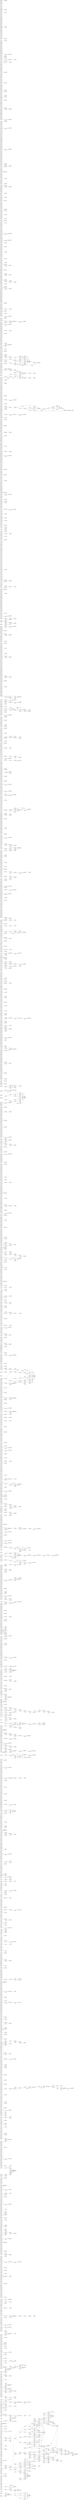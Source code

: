 digraph g { 
	rankdir = LR 
	0 [shape=box, label="0:581"] 
	0 -> 1
	0 -> 6
	1 [shape=box, label="1:3"] 
	1 -> 2
	1 -> 3
	2 [shape=box, label="2:692"] 
	3 [shape=box, label="3:2"] 
	3 -> 4
	3 -> 5
	4 [shape=box, label="4:3"] 
	4 -> 2 [label="s=5"] 
	5 [shape=box, label="5:3"] 
	5 -> 2 [label="s=5"] 
	6 [shape=box, label="6:3"] 
	6 -> 7
	6 -> 10
	7 [shape=box, label="7:2"] 
	7 -> 8
	7 -> 9
	8 [shape=box, label="8:3"] 
	8 -> 2 [label="s=5"] 
	9 [shape=box, label="9:3"] 
	9 -> 2 [label="s=5"] 
	10 [shape=box, label="10:2"] 
	10 -> 11
	10 -> 12
	11 [shape=box, label="11:3"] 
	11 -> 2 [label="s=5"] 
	12 [shape=box, label="12:3"] 
	12 -> 2 [label="s=5"] 
	13 [shape=box, label="13:5285"] 
	14 [shape=box, label="14:1043"] 
	15 [shape=box, label="15:3271"] 
	16 [shape=box, label="16:1705"] 
	17 [shape=box, label="17:809"] 
	17 -> 18
	17 -> 19
	18 [shape=box, label="18:1322"] 
	19 [shape=box, label="19:3"] 
	19 -> 18 [label="s=4"] 
	20 [shape=box, label="20:835"] 
	20 -> 17
	21 [shape=box, label="21:3102"] 
	22 [shape=box, label="22:2396"] 
	23 [shape=box, label="23:3761"] 
	24 [shape=box, label="24:797"] 
	25 [shape=box, label="25:3083"] 
	26 [shape=box, label="26:2456"] 
	27 [shape=box, label="27:2637"] 
	28 [shape=box, label="28:2056"] 
	29 [shape=box, label="29:1154"] 
	30 [shape=box, label="30:2285"] 
	30 -> 29
	31 [shape=box, label="31:4"] 
	31 -> 29
	32 [shape=box, label="32:3273"] 
	33 [shape=box, label="33:1613"] 
	34 [shape=box, label="34:2705"] 
	35 [shape=box, label="35:1786"] 
	35 -> 36
	36 [shape=box, label="36:985"] 
	37 [shape=box, label="37:1614"] 
	38 [shape=box, label="38:3351"] 
	39 [shape=box, label="39:2646"] 
	40 [shape=box, label="40:1407"] 
	41 [shape=box, label="41:1520"] 
	41 -> 28 [label="s=2109"] 
	42 [shape=box, label="42:3976"] 
	43 [shape=box, label="43:772"] 
	44 [shape=box, label="44:3391"] 
	45 [shape=box, label="45:2865"] 
	46 [shape=box, label="46:1583"] 
	47 [shape=box, label="47:3548"] 
	48 [shape=box, label="48:1345"] 
	49 [shape=box, label="49:1466"] 
	50 [shape=box, label="50:1236"] 
	50 -> 49
	51 [shape=box, label="51:107"] 
	51 -> 49
	52 [shape=box, label="52:4113"] 
	53 [shape=box, label="53:814"] 
	53 -> 54
	54 [shape=box, label="54:642"] 
	55 [shape=box, label="55:2065"] 
	56 [shape=box, label="56:3023"] 
	57 [shape=box, label="57:2715"] 
	58 [shape=box, label="58:993"] 
	58 -> 59
	59 [shape=box, label="59:965"] 
	59 -> 60
	59 -> 61
	60 [shape=box, label="60:37"] 
	61 [shape=box, label="61:86"] 
	62 [shape=box, label="62:1788"] 
	63 [shape=box, label="63:1460"] 
	63 -> 18 [label="s=-15"] 
	64 [shape=box, label="64:314"] 
	65 [shape=box, label="65:345"] 
	65 -> 64
	66 [shape=box, label="66:189"] 
	66 -> 65
	67 [shape=box, label="67:725"] 
	67 -> 64
	68 [shape=box, label="68:3971"] 
	69 [shape=box, label="69:2128"] 
	70 [shape=box, label="70:75"] 
	70 -> 0 [label="s=999"] 
	71 [shape=box, label="71:3621"] 
	72 [shape=box, label="72:2568"] 
	73 [shape=box, label="73:1194"] 
	73 -> 74
	73 -> 75
	74 [shape=box, label="74:722"] 
	75 [shape=box, label="75:3"] 
	75 -> 74 [label="s=3"] 
	76 [shape=box, label="76:1319"] 
	77 [shape=box, label="77:652"] 
	77 -> 76
	78 [shape=box, label="78:69"] 
	78 -> 76
	79 [shape=box, label="79:1407"] 
	80 [shape=box, label="80:76"] 
	80 -> 79
	81 [shape=box, label="81:1768"] 
	81 -> 79
	82 [shape=box, label="82:2164"] 
	83 [shape=box, label="83:1932"] 
	84 [shape=box, label="84:1706"] 
	85 [shape=box, label="85:6595"] 
	85 -> 84
	86 [shape=box, label="86:70"] 
	86 -> 84
	87 [shape=box, label="87:1840"] 
	88 [shape=box, label="88:1591"] 
	88 -> 89
	88 -> 92
	89 [shape=box, label="89:676"] 
	89 -> 90
	90 [shape=box, label="90:648"] 
	90 -> 91
	91 [shape=box, label="91:49"] 
	92 [shape=box, label="92:3"] 
	92 -> 89 [label="s=3"] 
	93 [shape=box, label="93:1921"] 
	93 -> 88
	94 [shape=box, label="94:98"] 
	94 -> 93
	95 [shape=box, label="95:3"] 
	95 -> 93
	96 [shape=box, label="96:1"] 
	96 -> 88
	97 [shape=box, label="97:3011"] 
	98 [shape=box, label="98:572"] 
	98 -> 99
	98 -> 104
	99 [shape=box, label="99:6"] 
	99 -> 100
	99 -> 103
	100 [shape=box, label="100:2054"] 
	100 -> 101
	100 -> 102
	101 [shape=box, label="101:836"] 
	102 [shape=box, label="102:14"] 
	102 -> 101 [label="s=13"] 
	103 [shape=box, label="103:1820"] 
	104 [shape=box, label="104:1"] 
	104 -> 105
	104 -> 106
	105 [shape=box, label="105:3"] 
	105 -> 100 [label="s=-2"] 
	106 [shape=box, label="106:3"] 
	106 -> 100 [label="s=-3"] 
	107 [shape=box, label="107:1560"] 
	108 [shape=box, label="108:2765"] 
	109 [shape=box, label="109:172"] 
	109 -> 108
	110 [shape=box, label="110:207"] 
	110 -> 108
	111 [shape=box, label="111:2079"] 
	112 [shape=box, label="112:3460"] 
	113 [shape=box, label="113:5591"] 
	114 [shape=box, label="114:75"] 
	114 -> 113
	115 [shape=box, label="115:73"] 
	115 -> 114
	116 [shape=box, label="116:1693"] 
	116 -> 115
	117 [shape=box, label="117:31"] 
	117 -> 114
	118 [shape=box, label="118:2381"] 
	119 [shape=box, label="119:164"] 
	119 -> 120
	119 -> 123
	120 [shape=box, label="120:75"] 
	120 -> 121
	120 -> 122
	121 [shape=box, label="121:89"] 
	121 -> 120 [label="s=-34"] 
	122 [shape=box, label="122:3"] 
	122 -> 121 [label="s=3"] 
	123 [shape=box, label="123:3"] 
	123 -> 124
	123 -> 125
	124 [shape=box, label="124:79"] 
	124 -> 120 [label="s=34"] 
	125 [shape=box, label="125:3"] 
	125 -> 120 [label="s=54"] 
	126 [shape=box, label="126:70"] 
	126 -> 119
	127 [shape=box, label="127:70"] 
	127 -> 119
	128 [shape=box, label="128:1796"] 
	128 -> 118 [label="s=38"] 
	129 [shape=box, label="129:952"] 
	129 -> 130
	129 -> 131
	130 [shape=box, label="130:480"] 
	131 [shape=box, label="131:3"] 
	131 -> 130 [label="s=3"] 
	132 [shape=box, label="132:125"] 
	132 -> 133
	132 -> 134
	133 [shape=box, label="133:1076"] 
	134 [shape=box, label="134:3"] 
	135 [shape=box, label="135:831"] 
	135 -> 132
	136 [shape=box, label="136:3133"] 
	136 -> 135
	137 [shape=box, label="137:64"] 
	137 -> 132
	138 [shape=box, label="138:3472"] 
	139 [shape=box, label="139:2264"] 
	140 [shape=box, label="140:4352"] 
	141 [shape=box, label="141:3799"] 
	141 -> 142
	142 [shape=box, label="142:765"] 
	143 [shape=box, label="143:90"] 
	143 -> 141
	144 [shape=box, label="144:204"] 
	144 -> 143
	145 [shape=box, label="145:60"] 
	145 -> 143
	146 [shape=box, label="146:70"] 
	146 -> 141
	147 [shape=box, label="147:5106"] 
	148 [shape=box, label="148:171"] 
	148 -> 147
	149 [shape=box, label="149:205"] 
	149 -> 148
	150 [shape=box, label="150:26"] 
	150 -> 148
	151 [shape=box, label="151:69"] 
	151 -> 147
	152 [shape=box, label="152:2315"] 
	153 [shape=box, label="153:840"] 
	153 -> 152
	154 [shape=box, label="154:70"] 
	154 -> 152
	155 [shape=box, label="155:1799"] 
	156 [shape=box, label="156:2376"] 
	157 [shape=box, label="157:1804"] 
	158 [shape=box, label="158:1608"] 
	159 [shape=box, label="159:2401"] 
	159 -> 160
	160 [shape=box, label="160:678"] 
	161 [shape=box, label="161:2133"] 
	162 [shape=box, label="162:1809"] 
	163 [shape=box, label="163:951"] 
	164 [shape=box, label="164:791"] 
	164 -> 163
	165 [shape=box, label="165:12"] 
	165 -> 164
	166 [shape=box, label="166:74"] 
	166 -> 164
	167 [shape=box, label="167:1025"] 
	167 -> 163
	168 [shape=box, label="168:2117"] 
	169 [shape=box, label="169:139"] 
	169 -> 168
	170 [shape=box, label="170:70"] 
	170 -> 168
	171 [shape=box, label="171:1278"] 
	171 -> 172
	171 -> 175
	172 [shape=box, label="172:80"] 
	172 -> 173
	172 -> 174
	173 [shape=box, label="173:800"] 
	174 [shape=box, label="174:964"] 
	175 [shape=box, label="175:70"] 
	175 -> 173 [label="s=-10"] 
	176 [shape=box, label="176:141"] 
	176 -> 171
	177 [shape=box, label="177:73"] 
	177 -> 171
	178 [shape=box, label="178:1615"] 
	179 [shape=box, label="179:769"] 
	179 -> 180
	180 [shape=box, label="180:879"] 
	181 [shape=box, label="181:723"] 
	181 -> 182
	182 [shape=box, label="182:1160"] 
	182 -> 183
	183 [shape=box, label="183:696"] 
	183 -> 182 [label="s=616"] 
	184 [shape=box, label="184:168"] 
	184 -> 181
	185 [shape=box, label="185:146"] 
	185 -> 181
	186 [shape=box, label="186:943"] 
	187 [shape=box, label="187:2905"] 
	187 -> 186
	188 [shape=box, label="188:40"] 
	188 -> 186
	189 [shape=box, label="189:2520"] 
	190 [shape=box, label="190:3104"] 
	191 [shape=box, label="191:195"] 
	191 -> 190
	192 [shape=box, label="192:97"] 
	192 -> 190
	193 [shape=box, label="193:878"] 
	193 -> 194
	193 -> 195
	194 [shape=box, label="194:381"] 
	195 [shape=box, label="195:3"] 
	195 -> 194 [label="s=2"] 
	196 [shape=box, label="196:1892"] 
	197 [shape=box, label="197:1311"] 
	198 [shape=box, label="198:7282"] 
	199 [shape=box, label="199:213"] 
	199 -> 198
	200 [shape=box, label="200:1149"] 
	201 [shape=box, label="201:48"] 
	201 -> 200
	202 [shape=box, label="202:115"] 
	202 -> 200
	203 [shape=box, label="203:1178"] 
	204 [shape=box, label="204:260"] 
	205 [shape=box, label="205:1443"] 
	205 -> 204
	206 [shape=box, label="206:97"] 
	206 -> 204
	207 [shape=box, label="207:4391"] 
	208 [shape=box, label="208:2182"] 
	209 [shape=box, label="209:1365"] 
	210 [shape=box, label="210:784"] 
	210 -> 209
	211 [shape=box, label="211:1851"] 
	211 -> 212
	211 -> 213
	212 [shape=box, label="212:760"] 
	213 [shape=box, label="213:36"] 
	214 [shape=box, label="214:196"] 
	214 -> 211
	215 [shape=box, label="215:1494"] 
	216 [shape=box, label="216:2168"] 
	216 -> 217
	217 [shape=box, label="217:240"] 
	218 [shape=box, label="218:444"] 
	218 -> 216
	219 [shape=box, label="219:69"] 
	219 -> 216
	220 [shape=box, label="220:2768"] 
	220 -> 221
	221 [shape=box, label="221:1035"] 
	222 [shape=box, label="222:1798"] 
	223 [shape=box, label="223:4869"] 
	224 [shape=box, label="224:1694"] 
	224 -> 225
	224 -> 226
	225 [shape=box, label="225:192"] 
	226 [shape=box, label="226:3"] 
	226 -> 225 [label="s=166"] 
	227 [shape=box, label="227:1650"] 
	227 -> 228
	227 -> 229
	228 [shape=box, label="228:49"] 
	229 [shape=box, label="229:8"] 
	229 -> 228 [label="s=13"] 
	230 [shape=box, label="230:4740"] 
	231 [shape=box, label="231:321"] 
	231 -> 230
	232 [shape=box, label="232:224"] 
	232 -> 231
	233 [shape=box, label="233:226"] 
	233 -> 232
	234 [shape=box, label="234:720"] 
	234 -> 233
	235 [shape=box, label="235:70"] 
	235 -> 233
	236 [shape=box, label="236:70"] 
	236 -> 232
	237 [shape=box, label="237:70"] 
	237 -> 231
	238 [shape=box, label="238:70"] 
	238 -> 230
	239 [shape=box, label="239:1948"] 
	240 [shape=box, label="240:2264"] 
	241 [shape=box, label="241:1605"] 
	242 [shape=box, label="242:969"] 
	242 -> 171 [label="s=1975"] 
	243 [shape=box, label="243:202"] 
	243 -> 242
	244 [shape=box, label="244:120"] 
	244 -> 243
	245 [shape=box, label="245:69"] 
	245 -> 243
	246 [shape=box, label="246:70"] 
	246 -> 242
	247 [shape=box, label="247:2205"] 
	248 [shape=box, label="248:1782"] 
	249 [shape=box, label="249:384"] 
	249 -> 248
	250 [shape=box, label="250:1"] 
	250 -> 248
	251 [shape=box, label="251:1150"] 
	251 -> 252
	251 -> 257
	252 [shape=box, label="252:143"] 
	252 -> 253
	253 [shape=box, label="253:105"] 
	253 -> 254
	254 [shape=box, label="254:232"] 
	254 -> 255
	255 [shape=box, label="255:2586"] 
	255 -> 256
	256 [shape=box, label="256:528"] 
	257 [shape=box, label="257:2"] 
	257 -> 258
	257 -> 259
	258 [shape=box, label="258:3"] 
	258 -> 252 [label="s=5"] 
	259 [shape=box, label="259:3"] 
	259 -> 252 [label="s=65"] 
	260 [shape=box, label="260:3341"] 
	261 [shape=box, label="261:2211"] 
	262 [shape=box, label="262:2666"] 
	263 [shape=box, label="263:1556"] 
	264 [shape=box, label="264:1628"] 
	264 -> 265
	265 [shape=box, label="265:1636"] 
	266 [shape=box, label="266:297"] 
	266 -> 264
	267 [shape=box, label="267:69"] 
	267 -> 264
	268 [shape=box, label="268:2087"] 
	269 [shape=box, label="269:1388"] 
	270 [shape=box, label="270:1131"] 
	271 [shape=box, label="271:180"] 
	271 -> 270
	272 [shape=box, label="272:3097"] 
	272 -> 273
	273 [shape=box, label="273:424"] 
	273 -> 274
	274 [shape=box, label="274:159"] 
	275 [shape=box, label="275:2444"] 
	276 [shape=box, label="276:105"] 
	276 -> 174 [label="s=388"] 
	277 [shape=box, label="277:2022"] 
	277 -> 278
	277 -> 279
	278 [shape=box, label="278:2518"] 
	279 [shape=box, label="279:4"] 
	279 -> 278 [label="s=6"] 
	280 [shape=box, label="280:1455"] 
	281 [shape=box, label="281:160"] 
	281 -> 280
	282 [shape=box, label="282:78"] 
	282 -> 281
	283 [shape=box, label="283:250"] 
	283 -> 282
	284 [shape=box, label="284:595"] 
	284 -> 283
	285 [shape=box, label="285:70"] 
	285 -> 283
	286 [shape=box, label="286:70"] 
	286 -> 282
	287 [shape=box, label="287:70"] 
	287 -> 281
	288 [shape=box, label="288:70"] 
	288 -> 280
	289 [shape=box, label="289:494"] 
	290 [shape=box, label="290:1026"] 
	290 -> 289
	291 [shape=box, label="291:107"] 
	291 -> 289
	292 [shape=box, label="292:1713"] 
	292 -> 111 [label="s=5968"] 
	293 [shape=box, label="293:1953"] 
	294 [shape=box, label="294:1772"] 
	295 [shape=box, label="295:238"] 
	296 [shape=box, label="296:739"] 
	297 [shape=box, label="297:3694"] 
	298 [shape=box, label="298:799"] 
	299 [shape=box, label="299:4531"] 
	300 [shape=box, label="300:3246"] 
	301 [shape=box, label="301:3846"] 
	302 [shape=box, label="302:153"] 
	302 -> 301
	303 [shape=box, label="303:70"] 
	303 -> 301
	304 [shape=box, label="304:1863"] 
	305 [shape=box, label="305:1262"] 
	306 [shape=box, label="306:1716"] 
	307 [shape=box, label="307:1849"] 
	308 [shape=box, label="308:3917"] 
	309 [shape=box, label="309:2993"] 
	309 -> 308
	310 [shape=box, label="310:2491"] 
	311 [shape=box, label="311:5165"] 
	312 [shape=box, label="312:69"] 
	312 -> 311
	313 [shape=box, label="313:1664"] 
	314 [shape=box, label="314:638"] 
	315 [shape=box, label="315:413"] 
	315 -> 314
	316 [shape=box, label="316:48"] 
	316 -> 314
	317 [shape=box, label="317:1526"] 
	318 [shape=box, label="318:392"] 
	318 -> 317
	319 [shape=box, label="319:205"] 
	319 -> 317
	320 [shape=box, label="320:1715"] 
	321 [shape=box, label="321:2633"] 
	322 [shape=box, label="322:4010"] 
	323 [shape=box, label="323:1062"] 
	323 -> 324
	323 -> 327
	324 [shape=box, label="324:105"] 
	324 -> 325
	324 -> 326
	325 [shape=box, label="325:23"] 
	326 [shape=box, label="326:3"] 
	326 -> 325 [label="s=3"] 
	327 [shape=box, label="327:3"] 
	327 -> 324 [label="s=3"] 
	328 [shape=box, label="328:2762"] 
	329 [shape=box, label="329:3644"] 
	330 [shape=box, label="330:1198"] 
	331 [shape=box, label="331:3313"] 
	331 -> 332
	332 [shape=box, label="332:122"] 
	333 [shape=box, label="333:1795"] 
	334 [shape=box, label="334:1204"] 
	334 -> 333
	335 [shape=box, label="335:228"] 
	335 -> 334
	336 [shape=box, label="336:69"] 
	336 -> 334
	337 [shape=box, label="337:70"] 
	337 -> 333
	338 [shape=box, label="338:2245"] 
	339 [shape=box, label="339:1258"] 
	339 -> 338
	340 [shape=box, label="340:66"] 
	340 -> 338
	341 [shape=box, label="341:2616"] 
	342 [shape=box, label="342:1083"] 
	343 [shape=box, label="343:1151"] 
	344 [shape=box, label="344:1672"] 
	345 [shape=box, label="345:2117"] 
	346 [shape=box, label="346:1864"] 
	347 [shape=box, label="347:1832"] 
	348 [shape=box, label="348:2050"] 
	349 [shape=box, label="349:2509"] 
	349 -> 350
	349 -> 351
	350 [shape=box, label="350:379"] 
	351 [shape=box, label="351:3"] 
	351 -> 350 [label="s=3"] 
	352 [shape=box, label="352:2014"] 
	353 [shape=box, label="353:4067"] 
	354 [shape=box, label="354:688"] 
	355 [shape=box, label="355:410"] 
	355 -> 354
	356 [shape=box, label="356:1250"] 
	357 [shape=box, label="357:80"] 
	357 -> 356
	358 [shape=box, label="358:70"] 
	358 -> 357
	359 [shape=box, label="359:209"] 
	359 -> 357
	360 [shape=box, label="360:70"] 
	360 -> 359
	361 [shape=box, label="361:832"] 
	361 -> 359
	362 [shape=box, label="362:16"] 
	362 -> 356
	363 [shape=box, label="363:1570"] 
	364 [shape=box, label="364:468"] 
	364 -> 363
	365 [shape=box, label="365:4201"] 
	366 [shape=box, label="366:181"] 
	366 -> 365
	367 [shape=box, label="367:1057"] 
	368 [shape=box, label="368:3047"] 
	368 -> 369
	369 [shape=box, label="369:1059"] 
	370 [shape=box, label="370:1540"] 
	371 [shape=box, label="371:3361"] 
	371 -> 370
	372 [shape=box, label="372:1669"] 
	373 [shape=box, label="373:1928"] 
	373 -> 374
	374 [shape=box, label="374:1847"] 
	374 -> 103 [label="s=1"] 
	375 [shape=box, label="375:1482"] 
	376 [shape=box, label="376:3009"] 
	377 [shape=box, label="377:3258"] 
	378 [shape=box, label="378:629"] 
	378 -> 377
	379 [shape=box, label="379:2453"] 
	380 [shape=box, label="380:1235"] 
	380 -> 379
	381 [shape=box, label="381:30"] 
	381 -> 379
	382 [shape=box, label="382:809"] 
	383 [shape=box, label="383:480"] 
	383 -> 382
	384 [shape=box, label="384:94"] 
	384 -> 382
	385 [shape=box, label="385:3126"] 
	385 -> 386
	386 [shape=box, label="386:3044"] 
	387 [shape=box, label="387:793"] 
	387 -> 388
	388 [shape=box, label="388:519"] 
	389 [shape=box, label="389:2395"] 
	390 [shape=box, label="390:2387"] 
	390 -> 391
	391 [shape=box, label="391:73"] 
	392 [shape=box, label="392:2088"] 
	393 [shape=box, label="393:4371"] 
	394 [shape=box, label="394:3084"] 
	395 [shape=box, label="395:1995"] 
	395 -> 396
	395 -> 397
	396 [shape=box, label="396:1418"] 
	397 [shape=box, label="397:3"] 
	397 -> 396 [label="s=3"] 
	398 [shape=box, label="398:1094"] 
	399 [shape=box, label="399:5076"] 
	400 [shape=box, label="400:1083"] 
	401 [shape=box, label="401:1290"] 
	402 [shape=box, label="402:2715"] 
	403 [shape=box, label="403:70"] 
	403 -> 402
	404 [shape=box, label="404:381"] 
	404 -> 402
	405 [shape=box, label="405:1825"] 
	406 [shape=box, label="406:380"] 
	406 -> 405
	407 [shape=box, label="407:2763"] 
	407 -> 408
	408 [shape=box, label="408:1250"] 
	408 -> 409
	409 [shape=box, label="409:93"] 
	410 [shape=box, label="410:1173"] 
	411 [shape=box, label="411:2215"] 
	412 [shape=box, label="412:3248"] 
	412 -> 413
	412 -> 414
	413 [shape=box, label="413:47"] 
	414 [shape=box, label="414:8"] 
	414 -> 413 [label="s=7"] 
	415 [shape=box, label="415:1000"] 
	416 [shape=box, label="416:10903"] 
	417 [shape=box, label="417:158"] 
	417 -> 416
	418 [shape=box, label="418:69"] 
	418 -> 416
	419 [shape=box, label="419:2585"] 
	420 [shape=box, label="420:2475"] 
	421 [shape=box, label="421:2627"] 
	422 [shape=box, label="422:3846"] 
	423 [shape=box, label="423:4"] 
	423 -> 422
	424 [shape=box, label="424:388"] 
	424 -> 422
	425 [shape=box, label="425:2331"] 
	425 -> 426
	426 [shape=box, label="426:382"] 
	427 [shape=box, label="427:2285"] 
	427 -> 428
	428 [shape=box, label="428:452"] 
	428 -> 429
	429 [shape=box, label="429:2472"] 
	430 [shape=box, label="430:3239"] 
	431 [shape=box, label="431:952"] 
	431 -> 430
	432 [shape=box, label="432:84"] 
	432 -> 430
	433 [shape=box, label="433:2948"] 
	434 [shape=box, label="434:157"] 
	434 -> 433
	435 [shape=box, label="435:884"] 
	435 -> 434
	436 [shape=box, label="436:40"] 
	436 -> 434
	437 [shape=box, label="437:2508"] 
	438 [shape=box, label="438:2533"] 
	439 [shape=box, label="439:2521"] 
	440 [shape=box, label="440:3071"] 
	441 [shape=box, label="441:760"] 
	441 -> 442
	441 -> 443
	442 [shape=box, label="442:322"] 
	443 [shape=box, label="443:3"] 
	443 -> 442 [label="s=3"] 
	444 [shape=box, label="444:1548"] 
	445 [shape=box, label="445:3037"] 
	446 [shape=box, label="446:2827"] 
	447 [shape=box, label="447:3024"] 
	448 [shape=box, label="448:3325"] 
	449 [shape=box, label="449:3511"] 
	450 [shape=box, label="450:4040"] 
	451 [shape=box, label="451:1398"] 
	452 [shape=box, label="452:194"] 
	452 -> 451
	453 [shape=box, label="453:83"] 
	453 -> 451
	454 [shape=box, label="454:3606"] 
	455 [shape=box, label="455:2607"] 
	456 [shape=box, label="456:5489"] 
	457 [shape=box, label="457:2532"] 
	457 -> 458
	458 [shape=box, label="458:12"] 
	459 [shape=box, label="459:1840"] 
	459 -> 460
	460 [shape=box, label="460:97"] 
	460 -> 461
	461 [shape=box, label="461:1988"] 
	462 [shape=box, label="462:1409"] 
	463 [shape=box, label="463:1024"] 
	464 [shape=box, label="464:2135"] 
	465 [shape=box, label="465:418"] 
	465 -> 464
	466 [shape=box, label="466:3299"] 
	467 [shape=box, label="467:4391"] 
	467 -> 466
	468 [shape=box, label="468:699"] 
	469 [shape=box, label="469:1592"] 
	470 [shape=box, label="470:649"] 
	470 -> 469
	471 [shape=box, label="471:358"] 
	471 -> 470
	472 [shape=box, label="472:77"] 
	472 -> 470
	473 [shape=box, label="473:70"] 
	473 -> 469
	474 [shape=box, label="474:1346"] 
	475 [shape=box, label="475:2203"] 
	476 [shape=box, label="476:4163"] 
	477 [shape=box, label="477:2513"] 
	477 -> 478
	478 [shape=box, label="478:849"] 
	479 [shape=box, label="479:3148"] 
	480 [shape=box, label="480:2281"] 
	480 -> 481
	480 -> 482
	481 [shape=box, label="481:362"] 
	482 [shape=box, label="482:8"] 
	483 [shape=box, label="483:1501"] 
	484 [shape=box, label="484:3449"] 
	485 [shape=box, label="485:77"] 
	485 -> 484
	486 [shape=box, label="486:162"] 
	486 -> 484
	487 [shape=box, label="487:479"] 
	487 -> 488
	487 -> 489
	488 [shape=box, label="488:70"] 
	489 [shape=box, label="489:67"] 
	490 [shape=box, label="490:164"] 
	490 -> 487
	491 [shape=box, label="491:137"] 
	491 -> 487
	492 [shape=box, label="492:1485"] 
	493 [shape=box, label="493:1247"] 
	493 -> 492
	494 [shape=box, label="494:1956"] 
	495 [shape=box, label="495:2008"] 
	495 -> 496
	495 -> 497
	496 [shape=box, label="496:13"] 
	497 [shape=box, label="497:7"] 
	498 [shape=box, label="498:2017"] 
	499 [shape=box, label="499:2940"] 
	499 -> 500
	499 -> 501
	500 [shape=box, label="500:61"] 
	501 [shape=box, label="501:3"] 
	501 -> 500 [label="s=2"] 
	502 [shape=box, label="502:3163"] 
	503 [shape=box, label="503:2131"] 
	503 -> 502
	504 [shape=box, label="504:70"] 
	504 -> 502
	505 [shape=box, label="505:700"] 
	506 [shape=box, label="506:832"] 
	507 [shape=box, label="507:1352"] 
	508 [shape=box, label="508:1491"] 
	508 -> 507
	509 [shape=box, label="509:1503"] 
	510 [shape=box, label="510:367"] 
	510 -> 509
	511 [shape=box, label="511:4592"] 
	512 [shape=box, label="512:2254"] 
	513 [shape=box, label="513:4366"] 
	514 [shape=box, label="514:3592"] 
	515 [shape=box, label="515:3018"] 
	516 [shape=box, label="516:22"] 
	516 -> 515
	517 [shape=box, label="517:90"] 
	517 -> 515
	518 [shape=box, label="518:3645"] 
	519 [shape=box, label="519:2772"] 
	520 [shape=box, label="520:4053"] 
	521 [shape=box, label="521:137"] 
	521 -> 522
	521 -> 539
	522 [shape=box, label="522:6"] 
	522 -> 523
	522 -> 538
	523 [shape=box, label="523:87"] 
	523 -> 524
	523 -> 537
	524 [shape=box, label="524:4"] 
	524 -> 525
	524 -> 536
	525 [shape=box, label="525:20"] 
	525 -> 526
	525 -> 529
	526 [shape=box, label="526:180"] 
	526 -> 527
	527 [shape=box, label="527:255"] 
	527 -> 528
	528 [shape=box, label="528:847"] 
	529 [shape=box, label="529:18"] 
	529 -> 530
	529 -> 533
	530 [shape=box, label="530:69"] 
	530 -> 531
	530 -> 532
	531 [shape=box, label="531:1386"] 
	532 [shape=box, label="532:3"] 
	532 -> 531 [label="s=3"] 
	533 [shape=box, label="533:2"] 
	533 -> 534
	533 -> 535
	534 [shape=box, label="534:3"] 
	534 -> 530 [label="s=5"] 
	535 [shape=box, label="535:3"] 
	535 -> 530 [label="s=5"] 
	536 [shape=box, label="536:3"] 
	536 -> 525 [label="s=3"] 
	537 [shape=box, label="537:3"] 
	537 -> 525 [label="s=-1"] 
	538 [shape=box, label="538:3"] 
	538 -> 523 [label="s=3"] 
	539 [shape=box, label="539:3"] 
	539 -> 523 [label="s=-3"] 
	540 [shape=box, label="540:205"] 
	540 -> 521
	541 [shape=box, label="541:115"] 
	541 -> 521
	542 [shape=box, label="542:2046"] 
	543 [shape=box, label="543:2473"] 
	544 [shape=box, label="544:3358"] 
	545 [shape=box, label="545:193"] 
	545 -> 544
	546 [shape=box, label="546:165"] 
	546 -> 544
	547 [shape=box, label="547:4238"] 
	548 [shape=box, label="548:2771"] 
	549 [shape=box, label="549:122"] 
	549 -> 548
	550 [shape=box, label="550:21"] 
	550 -> 548
	551 [shape=box, label="551:5403"] 
	552 [shape=box, label="552:1878"] 
	553 [shape=box, label="553:3817"] 
	554 [shape=box, label="554:309"] 
	554 -> 553
	555 [shape=box, label="555:69"] 
	555 -> 553
	556 [shape=box, label="556:1772"] 
	557 [shape=box, label="557:4412"] 
	558 [shape=box, label="558:552"] 
	559 [shape=box, label="559:1387"] 
	560 [shape=box, label="560:1916"] 
	560 -> 561
	561 [shape=box, label="561:983"] 
	562 [shape=box, label="562:2157"] 
	563 [shape=box, label="563:517"] 
	563 -> 562
	564 [shape=box, label="564:388"] 
	564 -> 93 [label="s=281"] 
	565 [shape=box, label="565:875"] 
	565 -> 566
	566 [shape=box, label="566:1294"] 
	567 [shape=box, label="567:2451"] 
	568 [shape=box, label="568:2991"] 
	569 [shape=box, label="569:3082"] 
	570 [shape=box, label="570:2430"] 
	570 -> 571
	570 -> 572
	571 [shape=box, label="571:560"] 
	572 [shape=box, label="572:3"] 
	572 -> 571 [label="s=4"] 
	573 [shape=box, label="573:877"] 
	573 -> 570
	574 [shape=box, label="574:104"] 
	574 -> 570
	575 [shape=box, label="575:2893"] 
	576 [shape=box, label="576:254"] 
	577 [shape=box, label="577:3"] 
	577 -> 576
	578 [shape=box, label="578:3327"] 
	578 -> 577
	579 [shape=box, label="579:23"] 
	579 -> 577
	580 [shape=box, label="580:3"] 
	580 -> 576
	581 [shape=box, label="581:89"] 
	581 -> 580
	582 [shape=box, label="582:11"] 
	582 -> 580
	583 [shape=box, label="583:5142"] 
	584 [shape=box, label="584:2726"] 
	585 [shape=box, label="585:2050"] 
	586 [shape=box, label="586:1499"] 
	587 [shape=box, label="587:3190"] 
	587 -> 588
	588 [shape=box, label="588:602"] 
	589 [shape=box, label="589:1526"] 
	589 -> 590
	590 [shape=box, label="590:1000"] 
	591 [shape=box, label="591:993"] 
	592 [shape=box, label="592:1834"] 
	592 -> 591
	593 [shape=box, label="593:787"] 
	594 [shape=box, label="594:363"] 
	594 -> 593
	595 [shape=box, label="595:513"] 
	595 -> 594
	596 [shape=box, label="596:444"] 
	596 -> 595
	597 [shape=box, label="597:228"] 
	597 -> 596
	598 [shape=box, label="598:712"] 
	598 -> 597
	599 [shape=box, label="599:38"] 
	599 -> 594
	600 [shape=box, label="600:97"] 
	600 -> 593
	601 [shape=box, label="601:4090"] 
	602 [shape=box, label="602:87"] 
	602 -> 601
	603 [shape=box, label="603:87"] 
	603 -> 601
	604 [shape=box, label="604:1646"] 
	605 [shape=box, label="605:1807"] 
	606 [shape=box, label="606:172"] 
	606 -> 605
	607 [shape=box, label="607:74"] 
	607 -> 605
	608 [shape=box, label="608:1436"] 
	609 [shape=box, label="609:348"] 
	609 -> 608
	610 [shape=box, label="610:2563"] 
	611 [shape=box, label="611:2262"] 
	612 [shape=box, label="612:803"] 
	612 -> 613
	612 -> 614
	613 [shape=box, label="613:1989"] 
	614 [shape=box, label="614:270"] 
	614 -> 612 [label="s=111"] 
	615 [shape=box, label="615:2756"] 
	616 [shape=box, label="616:1294"] 
	617 [shape=box, label="617:3357"] 
	618 [shape=box, label="618:2040"] 
	619 [shape=box, label="619:687"] 
	619 -> 618
	620 [shape=box, label="620:812"] 
	620 -> 619
	621 [shape=box, label="621:96"] 
	621 -> 619
	622 [shape=box, label="622:70"] 
	622 -> 618
	623 [shape=box, label="623:2761"] 
	624 [shape=box, label="624:2464"] 
	625 [shape=box, label="625:212"] 
	625 -> 624
	626 [shape=box, label="626:966"] 
	627 [shape=box, label="627:866"] 
	627 -> 626
	628 [shape=box, label="628:89"] 
	628 -> 626
	629 [shape=box, label="629:2375"] 
	630 [shape=box, label="630:921"] 
	631 [shape=box, label="631:1534"] 
	632 [shape=box, label="632:5357"] 
	633 [shape=box, label="633:2639"] 
	634 [shape=box, label="634:1691"] 
	635 [shape=box, label="635:3206"] 
	636 [shape=box, label="636:2362"] 
	637 [shape=box, label="637:1229"] 
	638 [shape=box, label="638:2195"] 
	639 [shape=box, label="639:459"] 
	639 -> 640
	639 -> 643
	640 [shape=box, label="640:231"] 
	640 -> 641
	640 -> 642
	641 [shape=box, label="641:50"] 
	642 [shape=box, label="642:3"] 
	642 -> 641 [label="s=3"] 
	643 [shape=box, label="643:3"] 
	643 -> 640 [label="s=2"] 
	644 [shape=box, label="644:1178"] 
	645 [shape=box, label="645:679"] 
	645 -> 644
	646 [shape=box, label="646:1659"] 
	647 [shape=box, label="647:2050"] 
	648 [shape=box, label="648:1677"] 
	648 -> 647
	649 [shape=box, label="649:65"] 
	649 -> 647
	650 [shape=box, label="650:1449"] 
	651 [shape=box, label="651:4524"] 
	652 [shape=box, label="652:1918"] 
	653 [shape=box, label="653:512"] 
	653 -> 654
	653 -> 656
	654 [shape=box, label="654:1309"] 
	654 -> 655
	655 [shape=box, label="655:318"] 
	656 [shape=box, label="656:3"] 
	656 -> 654 [label="s=3"] 
	657 [shape=box, label="657:3168"] 
	658 [shape=box, label="658:2834"] 
	659 [shape=box, label="659:1575"] 
	660 [shape=box, label="660:1518"] 
	661 [shape=box, label="661:1611"] 
	662 [shape=box, label="662:4742"] 
	663 [shape=box, label="663:483"] 
	663 -> 662
	664 [shape=box, label="664:2192"] 
	665 [shape=box, label="665:70"] 
	665 -> 664
	666 [shape=box, label="666:70"] 
	666 -> 664
	667 [shape=box, label="667:3832"] 
	667 -> 668
	668 [shape=box, label="668:27"] 
	669 [shape=box, label="669:1922"] 
	669 -> 670
	669 -> 673
	670 [shape=box, label="670:7"] 
	670 -> 671
	670 -> 672
	671 [shape=box, label="671:1154"] 
	672 [shape=box, label="672:1190"] 
	673 [shape=box, label="673:3"] 
	673 -> 672 [label="s=-4"] 
	674 [shape=box, label="674:1059"] 
	674 -> 669
	675 [shape=box, label="675:768"] 
	675 -> 674
	676 [shape=box, label="676:4254"] 
	677 [shape=box, label="677:3064"] 
	678 [shape=box, label="678:2490"] 
	679 [shape=box, label="679:3782"] 
	680 [shape=box, label="680:1954"] 
	681 [shape=box, label="681:3018"] 
	682 [shape=box, label="682:2311"] 
	683 [shape=box, label="683:944"] 
	684 [shape=box, label="684:642"] 
	684 -> 683
	685 [shape=box, label="685:1"] 
	685 -> 683
	686 [shape=box, label="686:2548"] 
	686 -> 687
	687 [shape=box, label="687:1048"] 
	688 [shape=box, label="688:1213"] 
	689 [shape=box, label="689:3336"] 
	690 [shape=box, label="690:3702"] 
	691 [shape=box, label="691:2045"] 
	692 [shape=box, label="692:75"] 
	692 -> 691
	693 [shape=box, label="693:419"] 
	693 -> 692
	694 [shape=box, label="694:66"] 
	694 -> 692
	695 [shape=box, label="695:70"] 
	695 -> 691
	696 [shape=box, label="696:2826"] 
	697 [shape=box, label="697:3387"] 
	698 [shape=box, label="698:5264"] 
	699 [shape=box, label="699:498"] 
	700 [shape=box, label="700:3179"] 
	700 -> 699
	701 [shape=box, label="701:89"] 
	701 -> 699
	702 [shape=box, label="702:2113"] 
	702 -> 703
	703 [shape=box, label="703:100"] 
	704 [shape=box, label="704:3532"] 
	705 [shape=box, label="705:486"] 
	706 [shape=box, label="706:4592"] 
	707 [shape=box, label="707:867"] 
	708 [shape=box, label="708:2004"] 
	708 -> 709
	709 [shape=box, label="709:9"] 
	709 -> 710
	710 [shape=box, label="710:2940"] 
	711 [shape=box, label="711:2222"] 
	712 [shape=box, label="712:1116"] 
	712 -> 713
	712 -> 714
	713 [shape=box, label="713:458"] 
	714 [shape=box, label="714:24"] 
	714 -> 713 [label="s=342"] 
	715 [shape=box, label="715:488"] 
	715 -> 712
	716 [shape=box, label="716:2269"] 
	716 -> 717
	717 [shape=box, label="717:3"] 
	718 [shape=box, label="718:2474"] 
	719 [shape=box, label="719:2968"] 
	720 [shape=box, label="720:1321"] 
	721 [shape=box, label="721:1"] 
	721 -> 720
	722 [shape=box, label="722:3"] 
	722 -> 720
	723 [shape=box, label="723:2022"] 
	724 [shape=box, label="724:5000"] 
	725 [shape=box, label="725:366"] 
	725 -> 724
	726 [shape=box, label="726:2094"] 
	727 [shape=box, label="727:945"] 
	727 -> 726
	728 [shape=box, label="728:574"] 
	729 [shape=box, label="729:2000"] 
	729 -> 728
	730 [shape=box, label="730:472"] 
	730 -> 731
	730 -> 732
	731 [shape=box, label="731:1728"] 
	732 [shape=box, label="732:3"] 
	732 -> 731 [label="s=3"] 
	733 [shape=box, label="733:1548"] 
	734 [shape=box, label="734:891"] 
	735 [shape=box, label="735:150"] 
	735 -> 734
	736 [shape=box, label="736:3968"] 
	737 [shape=box, label="737:737"] 
	737 -> 736
	738 [shape=box, label="738:98"] 
	738 -> 736
	739 [shape=box, label="739:3041"] 
	740 [shape=box, label="740:1366"] 
	741 [shape=box, label="741:469"] 
	741 -> 740
	742 [shape=box, label="742:1447"] 
	742 -> 741
	743 [shape=box, label="743:31"] 
	743 -> 741
	744 [shape=box, label="744:80"] 
	744 -> 740
	745 [shape=box, label="745:822"] 
	746 [shape=box, label="746:3914"] 
	747 [shape=box, label="747:4135"] 
	748 [shape=box, label="748:2626"] 
	748 -> 101 [label="s=37"] 
	749 [shape=box, label="749:801"] 
	749 -> 152 [label="s=858"] 
	750 [shape=box, label="750:657"] 
	750 -> 749
	751 [shape=box, label="751:1156"] 
	752 [shape=box, label="752:1190"] 
	752 -> 751
	753 [shape=box, label="753:80"] 
	753 -> 751
	754 [shape=box, label="754:1625"] 
	754 -> 755
	754 -> 756
	755 [shape=box, label="755:1181"] 
	756 [shape=box, label="756:3"] 
	756 -> 755 [label="s=3"] 
	757 [shape=box, label="757:187"] 
	757 -> 754
	758 [shape=box, label="758:579"] 
	758 -> 757
	759 [shape=box, label="759:105"] 
	759 -> 757
	760 [shape=box, label="760:2673"] 
	761 [shape=box, label="761:886"] 
	761 -> 760
	762 [shape=box, label="762:78"] 
	762 -> 760
	763 [shape=box, label="763:2178"] 
	764 [shape=box, label="764:6652"] 
	765 [shape=box, label="765:2152"] 
	766 [shape=box, label="766:2035"] 
	767 [shape=box, label="767:2889"] 
	768 [shape=box, label="768:2301"] 
	769 [shape=box, label="769:1420"] 
	770 [shape=box, label="770:1796"] 
	770 -> 769
	771 [shape=box, label="771:103"] 
	771 -> 770
	772 [shape=box, label="772:45"] 
	772 -> 770
	773 [shape=box, label="773:2057"] 
	774 [shape=box, label="774:1573"] 
	775 [shape=box, label="775:404"] 
	775 -> 774
	776 [shape=box, label="776:1593"] 
	776 -> 777
	777 [shape=box, label="777:339"] 
	777 -> 778
	778 [shape=box, label="778:909"] 
	779 [shape=box, label="779:1356"] 
	779 -> 780
	779 -> 781
	780 [shape=box, label="780:1510"] 
	781 [shape=box, label="781:52"] 
	782 [shape=box, label="782:914"] 
	782 -> 783
	782 -> 784
	783 [shape=box, label="783:3086"] 
	784 [shape=box, label="784:3"] 
	784 -> 783 [label="s=3"] 
	785 [shape=box, label="785:683"] 
	785 -> 782
	786 [shape=box, label="786:1107"] 
	787 [shape=box, label="787:2623"] 
	788 [shape=box, label="788:1632"] 
	789 [shape=box, label="789:1631"] 
	790 [shape=box, label="790:1065"] 
	790 -> 789
	791 [shape=box, label="791:981"] 
	791 -> 792
	792 [shape=box, label="792:5"] 
	793 [shape=box, label="793:1206"] 
	793 -> 794
	794 [shape=box, label="794:971"] 
	795 [shape=box, label="795:1111"] 
	795 -> 793
	796 [shape=box, label="796:258"] 
	796 -> 795
	797 [shape=box, label="797:63"] 
	797 -> 795
	798 [shape=box, label="798:1365"] 
	798 -> 799
	798 -> 800
	799 [shape=box, label="799:35"] 
	800 [shape=box, label="800:264"] 
	801 [shape=box, label="801:175"] 
	801 -> 798
	802 [shape=box, label="802:453"] 
	803 [shape=box, label="803:1637"] 
	803 -> 804
	803 -> 805
	804 [shape=box, label="804:315"] 
	805 [shape=box, label="805:15"] 
	805 -> 804 [label="s=18"] 
	806 [shape=box, label="806:5341"] 
	807 [shape=box, label="807:1515"] 
	807 -> 808
	808 [shape=box, label="808:474"] 
	809 [shape=box, label="809:4614"] 
	810 [shape=box, label="810:1341"] 
	811 [shape=box, label="811:2431"] 
	812 [shape=box, label="812:3603"] 
	813 [shape=box, label="813:2350"] 
	814 [shape=box, label="814:1768"] 
	815 [shape=box, label="815:1145"] 
	816 [shape=box, label="816:1849"] 
	817 [shape=box, label="817:670"] 
	817 -> 816
	818 [shape=box, label="818:78"] 
	818 -> 816
	819 [shape=box, label="819:260"] 
	819 -> 820
	819 -> 821
	820 [shape=box, label="820:456"] 
	821 [shape=box, label="821:20"] 
	822 [shape=box, label="822:240"] 
	822 -> 819
	823 [shape=box, label="823:871"] 
	824 [shape=box, label="824:1129"] 
	825 [shape=box, label="825:3178"] 
	826 [shape=box, label="826:4632"] 
	827 [shape=box, label="827:1857"] 
	828 [shape=box, label="828:1103"] 
	828 -> 829
	828 -> 830
	829 [shape=box, label="829:2501"] 
	830 [shape=box, label="830:3"] 
	830 -> 829 [label="s=3"] 
	831 [shape=box, label="831:5004"] 
	832 [shape=box, label="832:2309"] 
	833 [shape=box, label="833:70"] 
	834 [shape=box, label="834:2850"] 
	834 -> 833
	835 [shape=box, label="835:1"] 
	835 -> 833
	836 [shape=box, label="836:3096"] 
	837 [shape=box, label="837:6210"] 
	838 [shape=box, label="838:3556"] 
	839 [shape=box, label="839:1392"] 
	840 [shape=box, label="840:1462"] 
	841 [shape=box, label="841:1239"] 
	842 [shape=box, label="842:2069"] 
	843 [shape=box, label="843:618"] 
	844 [shape=box, label="844:1712"] 
	845 [shape=box, label="845:1768"] 
	845 -> 846
	846 [shape=box, label="846:1695"] 
	847 [shape=box, label="847:1896"] 
	848 [shape=box, label="848:2916"] 
	849 [shape=box, label="849:110"] 
	849 -> 848
	850 [shape=box, label="850:1053"] 
	850 -> 849
	851 [shape=box, label="851:1469"] 
	851 -> 850
	852 [shape=box, label="852:125"] 
	852 -> 849
	853 [shape=box, label="853:69"] 
	853 -> 848
	854 [shape=box, label="854:1864"] 
	855 [shape=box, label="855:210"] 
	855 -> 854
	856 [shape=box, label="856:8"] 
	856 -> 854
	857 [shape=box, label="857:3142"] 
	858 [shape=box, label="858:648"] 
	858 -> 857
	859 [shape=box, label="859:1268"] 
	860 [shape=box, label="860:1239"] 
	860 -> 859
	861 [shape=box, label="861:4956"] 
	862 [shape=box, label="862:1378"] 
	863 [shape=box, label="863:3574"] 
	864 [shape=box, label="864:2150"] 
	865 [shape=box, label="865:2130"] 
	865 -> 864
	866 [shape=box, label="866:1162"] 
	867 [shape=box, label="867:1710"] 
	868 [shape=box, label="868:3484"] 
	869 [shape=box, label="869:2908"] 
	870 [shape=box, label="870:1189"] 
	871 [shape=box, label="871:1207"] 
	872 [shape=box, label="872:999"] 
	872 -> 871
	873 [shape=box, label="873:52"] 
	873 -> 871
	874 [shape=box, label="874:869"] 
	874 -> 875
	874 -> 878
	875 [shape=box, label="875:3"] 
	875 -> 876
	875 -> 877
	876 [shape=box, label="876:900"] 
	877 [shape=box, label="877:3"] 
	877 -> 876 [label="s=2"] 
	878 [shape=box, label="878:3"] 
	878 -> 879
	878 -> 880
	879 [shape=box, label="879:3"] 
	879 -> 876 [label="s=3"] 
	880 [shape=box, label="880:3"] 
	880 -> 876 [label="s=2"] 
	881 [shape=box, label="881:1433"] 
	882 [shape=box, label="882:1867"] 
	883 [shape=box, label="883:2019"] 
	884 [shape=box, label="884:1473"] 
	885 [shape=box, label="885:422"] 
	885 -> 886
	885 -> 887
	886 [shape=box, label="886:8"] 
	887 [shape=box, label="887:3"] 
	887 -> 886 [label="s=3"] 
	888 [shape=box, label="888:1453"] 
	888 -> 885
	889 [shape=box, label="889:3399"] 
	890 [shape=box, label="890:3067"] 
	891 [shape=box, label="891:1274"] 
	891 -> 892
	892 [shape=box, label="892:3162"] 
	893 [shape=box, label="893:1470"] 
	894 [shape=box, label="894:5414"] 
	895 [shape=box, label="895:2129"] 
	896 [shape=box, label="896:2137"] 
	897 [shape=box, label="897:2520"] 
	897 -> 898
	898 [shape=box, label="898:574"] 
	899 [shape=box, label="899:3623"] 
	900 [shape=box, label="900:1435"] 
	901 [shape=box, label="901:2516"] 
	902 [shape=box, label="902:1144"] 
	903 [shape=box, label="903:2210"] 
	904 [shape=box, label="904:515"] 
	904 -> 903
	905 [shape=box, label="905:1358"] 
	906 [shape=box, label="906:1107"] 
	907 [shape=box, label="907:3196"] 
	908 [shape=box, label="908:984"] 
	909 [shape=box, label="909:1994"] 
	910 [shape=box, label="910:804"] 
	910 -> 909
	911 [shape=box, label="911:5221"] 
	912 [shape=box, label="912:3867"] 
	912 -> 913
	913 [shape=box, label="913:464"] 
	913 -> 914
	914 [shape=box, label="914:388"] 
	915 [shape=box, label="915:4933"] 
	916 [shape=box, label="916:3015"] 
	917 [shape=box, label="917:2374"] 
	918 [shape=box, label="918:1230"] 
	919 [shape=box, label="919:3008"] 
	920 [shape=box, label="920:1729"] 
	921 [shape=box, label="921:3250"] 
	922 [shape=box, label="922:2730"] 
	922 -> 923
	922 -> 924
	923 [shape=box, label="923:131"] 
	924 [shape=box, label="924:15"] 
	924 -> 923 [label="s=16"] 
	925 [shape=box, label="925:798"] 
	926 [shape=box, label="926:74"] 
	927 [shape=box, label="927:1263"] 
	928 [shape=box, label="928:2487"] 
	929 [shape=box, label="929:2125"] 
	930 [shape=box, label="930:76"] 
	930 -> 929
	931 [shape=box, label="931:87"] 
	931 -> 929
	932 [shape=box, label="932:97"] 
	932 -> 933
	932 -> 936
	933 [shape=box, label="933:57"] 
	933 -> 934
	933 -> 935
	934 [shape=box, label="934:389"] 
	935 [shape=box, label="935:37"] 
	935 -> 934 [label="s=37"] 
	936 [shape=box, label="936:3"] 
	936 -> 937
	936 -> 938
	937 [shape=box, label="937:3"] 
	937 -> 933 [label="s=6"] 
	938 [shape=box, label="938:3"] 
	938 -> 939
	938 -> 944
	939 [shape=box, label="939:3"] 
	939 -> 940
	939 -> 941
	940 [shape=box, label="940:3"] 
	940 -> 933 [label="s=12"] 
	941 [shape=box, label="941:111"] 
	941 -> 942
	941 -> 943
	942 [shape=box, label="942:70"] 
	942 -> 932 [label="s=54"] 
	943 [shape=box, label="943:3"] 
	943 -> 942 [label="s=3"] 
	944 [shape=box, label="944:41"] 
	944 -> 941 [label="s=38"] 
	945 [shape=box, label="945:256"] 
	945 -> 946
	945 -> 947
	946 [shape=box, label="946:119"] 
	947 [shape=box, label="947:3"] 
	947 -> 946 [label="s=3"] 
	948 [shape=box, label="948:652"] 
	948 -> 949
	948 -> 976
	949 [shape=box, label="949:1"] 
	949 -> 950
	949 -> 975
	950 [shape=box, label="950:4"] 
	950 -> 951
	950 -> 952
	951 [shape=box, label="951:3"] 
	951 -> 663 [label="s=28"] 
	952 [shape=box, label="952:9"] 
	952 -> 953
	952 -> 954
	953 [shape=box, label="953:9"] 
	954 [shape=box, label="954:3"] 
	954 -> 955
	954 -> 956
	955 [shape=box, label="955:5"] 
	955 -> 952 [label="s=-12"] 
	956 [shape=box, label="956:12"] 
	956 -> 957
	956 -> 962
	957 [shape=box, label="957:100"] 
	957 -> 958
	957 -> 961
	958 [shape=box, label="958:299"] 
	958 -> 959
	959 [shape=box, label="959:1648"] 
	959 -> 960
	960 [shape=box, label="960:921"] 
	961 [shape=box, label="961:69"] 
	962 [shape=box, label="962:8"] 
	962 -> 963
	962 -> 966
	963 [shape=box, label="963:1"] 
	963 -> 964
	963 -> 965
	964 [shape=box, label="964:3"] 
	964 -> 83 [label="s=3020"] 
	965 [shape=box, label="965:3"] 
	965 -> 101 [label="s=57"] 
	966 [shape=box, label="966:4"] 
	966 -> 967
	966 -> 974
	967 [shape=box, label="967:3"] 
	967 -> 968
	967 -> 969
	968 [shape=box, label="968:3"] 
	968 -> 945 [label="s=40"] 
	969 [shape=box, label="969:1"] 
	969 -> 970
	969 -> 971
	970 [shape=box, label="970:3"] 
	970 -> 101 [label="s=65"] 
	971 [shape=box, label="971:2"] 
	971 -> 972
	971 -> 973
	972 [shape=box, label="972:3"] 
	972 -> 284 [label="s=122"] 
	973 [shape=box, label="973:314"] 
	974 [shape=box, label="974:3"] 
	974 -> 973 [label="s=-3"] 
	975 [shape=box, label="975:3"] 
	975 -> 469 [label="s=55"] 
	976 [shape=box, label="976:11"] 
	976 -> 977
	976 -> 978
	977 [shape=box, label="977:3"] 
	977 -> 955 [label="s=-4"] 
	978 [shape=box, label="978:5"] 
	978 -> 663 [label="s=29"] 
	979 [shape=box, label="979:800"] 
	979 -> 980
	979 -> 981
	980 [shape=box, label="980:3328"] 
	981 [shape=box, label="981:110"] 
	981 -> 979 [label="s=308"] 
	982 [shape=box, label="982:284"] 
	982 -> 983
	982 -> 989
	983 [shape=box, label="983:6"] 
	983 -> 984
	983 -> 985
	984 [shape=box, label="984:3"] 
	984 -> 973 [label="s=-3"] 
	985 [shape=box, label="985:7"] 
	985 -> 986
	985 -> 987
	986 [shape=box, label="986:684"] 
	987 [shape=box, label="987:2238"] 
	987 -> 988
	988 [shape=box, label="988:791"] 
	989 [shape=box, label="989:1"] 
	990 [shape=box, label="990:270"] 
	990 -> 663 [label="s=28"] 
	991 [shape=box, label="991:3237"] 
	992 [shape=box, label="992:73"] 
	992 -> 993
	992 -> 994
	993 [shape=box, label="993:3"] 
	993 -> 83 [label="s=3020"] 
	994 [shape=box, label="994:1"] 
	995 [shape=box, label="995:138"] 
	995 -> 996
	995 -> 999
	996 [shape=box, label="996:121"] 
	996 -> 997
	996 -> 998
	997 [shape=box, label="997:623"] 
	998 [shape=box, label="998:54"] 
	998 -> 997 [label="s=615"] 
	999 [shape=box, label="999:3"] 
	999 -> 996 [label="s=3"] 
	1000 [shape=box, label="1000:549"] 
	1000 -> 995
	1001 [shape=box, label="1001:141"] 
	1001 -> 1000
	1002 [shape=box, label="1002:70"] 
	1002 -> 1001
	1003 [shape=box, label="1003:70"] 
	1003 -> 1001
	1004 [shape=box, label="1004:69"] 
	1004 -> 1000
	1005 [shape=box, label="1005:70"] 
	1005 -> 995
	1006 [shape=box, label="1006:876"] 
	1007 [shape=box, label="1007:1277"] 
	1007 -> 1006
	1008 [shape=box, label="1008:970"] 
	1008 -> 1007
	1009 [shape=box, label="1009:19"] 
	1009 -> 1008
	1010 [shape=box, label="1010:93"] 
	1010 -> 1008
	1011 [shape=box, label="1011:70"] 
	1011 -> 1007
	1012 [shape=box, label="1012:70"] 
	1012 -> 1006
	1013 [shape=box, label="1013:1276"] 
	1013 -> 1014
	1013 -> 1015
	1014 [shape=box, label="1014:269"] 
	1015 [shape=box, label="1015:3"] 
	1015 -> 1014 [label="s=3"] 
	1016 [shape=box, label="1016:3842"] 
	1017 [shape=box, label="1017:1030"] 
	1018 [shape=box, label="1018:494"] 
	1018 -> 1019
	1018 -> 1020
	1019 [shape=box, label="1019:1442"] 
	1020 [shape=box, label="1020:3"] 
	1020 -> 1019 [label="s=3"] 
	1021 [shape=box, label="1021:71"] 
	1021 -> 1018
	1022 [shape=box, label="1022:12"] 
	1022 -> 1018
	1023 [shape=box, label="1023:3621"] 
	1024 [shape=box, label="1024:2182"] 
	1024 -> 667 [label="s=4493"] 
	1025 [shape=box, label="1025:67"] 
	1025 -> 1026
	1025 -> 1037
	1026 [shape=box, label="1026:1"] 
	1026 -> 1027
	1026 -> 1032
	1027 [shape=box, label="1027:3"] 
	1027 -> 1028
	1027 -> 1029
	1028 [shape=box, label="1028:3"] 
	1028 -> 212 [label="s=8"] 
	1029 [shape=box, label="1029:1"] 
	1029 -> 1030
	1029 -> 1031
	1030 [shape=box, label="1030:3"] 
	1030 -> 212 [label="s=8"] 
	1031 [shape=box, label="1031:3"] 
	1031 -> 212 [label="s=9"] 
	1032 [shape=box, label="1032:3"] 
	1032 -> 1033
	1032 -> 1034
	1033 [shape=box, label="1033:3"] 
	1033 -> 212 [label="s=8"] 
	1034 [shape=box, label="1034:1"] 
	1034 -> 1035
	1034 -> 1036
	1035 [shape=box, label="1035:3"] 
	1035 -> 213 [label="s=9"] 
	1036 [shape=box, label="1036:3"] 
	1036 -> 212 [label="s=8"] 
	1037 [shape=box, label="1037:1"] 
	1037 -> 1038
	1037 -> 1047
	1038 [shape=box, label="1038:3"] 
	1038 -> 1039
	1038 -> 1044
	1039 [shape=box, label="1039:1"] 
	1039 -> 1040
	1039 -> 1043
	1040 [shape=box, label="1040:2"] 
	1040 -> 1041
	1040 -> 1042
	1041 [shape=box, label="1041:4"] 
	1041 -> 103 [label="s=0"] 
	1042 [shape=box, label="1042:3"] 
	1042 -> 103 [label="s=-1"] 
	1043 [shape=box, label="1043:3"] 
	1043 -> 1042 [label="s=1"] 
	1044 [shape=box, label="1044:2"] 
	1044 -> 1045
	1044 -> 1046
	1045 [shape=box, label="1045:3"] 
	1045 -> 1041 [label="s=2"] 
	1046 [shape=box, label="1046:3"] 
	1046 -> 1042 [label="s=2"] 
	1047 [shape=box, label="1047:3"] 
	1047 -> 1046 [label="s=-2"] 
	1048 [shape=box, label="1048:2093"] 
	1049 [shape=box, label="1049:506"] 
	1049 -> 1050
	1049 -> 1051
	1050 [shape=box, label="1050:153"] 
	1051 [shape=box, label="1051:57"] 
	1051 -> 1050 [label="s=139"] 
	1052 [shape=box, label="1052:636"] 
	1052 -> 1049
	1053 [shape=box, label="1053:516"] 
	1053 -> 1052
	1054 [shape=box, label="1054:588"] 
	1054 -> 1053
	1055 [shape=box, label="1055:761"] 
	1055 -> 1054
	1056 [shape=box, label="1056:70"] 
	1056 -> 1054
	1057 [shape=box, label="1057:70"] 
	1057 -> 1053
	1058 [shape=box, label="1058:70"] 
	1058 -> 1052
	1059 [shape=box, label="1059:70"] 
	1059 -> 1049
	1060 [shape=box, label="1060:3373"] 
	1061 [shape=box, label="1061:75"] 
	1061 -> 1060
	1062 [shape=box, label="1062:79"] 
	1062 -> 1060
	1063 [shape=box, label="1063:1755"] 
	1063 -> 1064
	1063 -> 1067
	1064 [shape=box, label="1064:4"] 
	1064 -> 1065
	1064 -> 1066
	1065 [shape=box, label="1065:164"] 
	1066 [shape=box, label="1066:3"] 
	1066 -> 1065 [label="s=3"] 
	1067 [shape=box, label="1067:2"] 
	1067 -> 1068
	1067 -> 1069
	1068 [shape=box, label="1068:3"] 
	1068 -> 1065 [label="s=2"] 
	1069 [shape=box, label="1069:1"] 
	1069 -> 1070
	1069 -> 1071
	1070 [shape=box, label="1070:3"] 
	1070 -> 1066 [label="s=2"] 
	1071 [shape=box, label="1071:7"] 
	1071 -> 103 [label="s=0"] 
	1072 [shape=box, label="1072:1845"] 
	1073 [shape=box, label="1073:3434"] 
	1073 -> 1074
	1073 -> 1075
	1074 [shape=box, label="1074:1710"] 
	1075 [shape=box, label="1075:9"] 
	1076 [shape=box, label="1076:332"] 
	1076 -> 1073
	1077 [shape=box, label="1077:92"] 
	1077 -> 1076
	1078 [shape=box, label="1078:888"] 
	1078 -> 1077
	1079 [shape=box, label="1079:70"] 
	1079 -> 1073
	1080 [shape=box, label="1080:711"] 
	1080 -> 0 [label="s=974"] 
	1081 [shape=box, label="1081:484"] 
	1081 -> 1082
	1081 -> 1089
	1082 [shape=box, label="1082:201"] 
	1082 -> 1083
	1082 -> 1088
	1083 [shape=box, label="1083:93"] 
	1083 -> 1084
	1083 -> 1087
	1084 [shape=box, label="1084:75"] 
	1084 -> 1085
	1084 -> 1086
	1085 [shape=box, label="1085:5239"] 
	1086 [shape=box, label="1086:45"] 
	1087 [shape=box, label="1087:70"] 
	1087 -> 1085 [label="s=-5"] 
	1088 [shape=box, label="1088:9"] 
	1088 -> 1083 [label="s=9"] 
	1089 [shape=box, label="1089:3"] 
	1089 -> 1090
	1089 -> 1091
	1090 [shape=box, label="1090:3"] 
	1090 -> 1082 [label="s=6"] 
	1091 [shape=box, label="1091:3"] 
	1091 -> 1092
	1091 -> 1095
	1092 [shape=box, label="1092:3"] 
	1092 -> 1093
	1092 -> 1094
	1093 [shape=box, label="1093:21"] 
	1093 -> 1082 [label="s=30"] 
	1094 [shape=box, label="1094:14"] 
	1094 -> 1082 [label="s=23"] 
	1095 [shape=box, label="1095:3"] 
	1095 -> 1093 [label="s=0"] 
	1096 [shape=box, label="1096:717"] 
	1097 [shape=box, label="1097:1050"] 
	1097 -> 103 [label="s=0"] 
	1098 [shape=box, label="1098:1515"] 
	1099 [shape=box, label="1099:211"] 
	1099 -> 1098
	1100 [shape=box, label="1100:747"] 
	1100 -> 1099
	1101 [shape=box, label="1101:527"] 
	1101 -> 1100
	1102 [shape=box, label="1102:75"] 
	1102 -> 1099
	1103 [shape=box, label="1103:2"] 
	1103 -> 1098
	1104 [shape=box, label="1104:70"] 
	1104 -> 1103
	1105 [shape=box, label="1105:3"] 
	1105 -> 1103
	1106 [shape=box, label="1106:248"] 
	1106 -> 1107
	1106 -> 1108
	1107 [shape=box, label="1107:1106"] 
	1108 [shape=box, label="1108:1"] 
	1108 -> 1109
	1108 -> 1110
	1109 [shape=box, label="1109:3"] 
	1109 -> 1107 [label="s=3"] 
	1110 [shape=box, label="1110:3"] 
	1110 -> 84 [label="s=1706"] 
	1111 [shape=box, label="1111:1771"] 
	1111 -> 1112
	1111 -> 1115
	1112 [shape=box, label="1112:3"] 
	1112 -> 1113
	1112 -> 1114
	1113 [shape=box, label="1113:251"] 
	1114 [shape=box, label="1114:1"] 
	1115 [shape=box, label="1115:3"] 
	1115 -> 1113 [label="s=-1"] 
	1116 [shape=box, label="1116:2534"] 
	1117 [shape=box, label="1117:2253"] 
	1117 -> 973 [label="s=-22"] 
	1118 [shape=box, label="1118:329"] 
	1118 -> 1119
	1118 -> 1120
	1119 [shape=box, label="1119:125"] 
	1120 [shape=box, label="1120:3"] 
	1120 -> 1119 [label="s=3"] 
	1121 [shape=box, label="1121:1734"] 
	1121 -> 1118
	1122 [shape=box, label="1122:113"] 
	1122 -> 1123
	1122 -> 1124
	1123 [shape=box, label="1123:6"] 
	1123 -> 34 [label="s=49"] 
	1124 [shape=box, label="1124:3"] 
	1124 -> 778 [label="s=29"] 
	1125 [shape=box, label="1125:679"] 
	1125 -> 1126
	1126 [shape=box, label="1126:32"] 
	1126 -> 1125 [label="s=503"] 
	1127 [shape=box, label="1127:1849"] 
	1127 -> 1125
	1128 [shape=box, label="1128:62"] 
	1128 -> 1125
	1129 [shape=box, label="1129:157"] 
	1129 -> 778 [label="s=33"] 
	1130 [shape=box, label="1130:214"] 
	1130 -> 1131
	1130 -> 1142
	1131 [shape=box, label="1131:1"] 
	1131 -> 1132
	1131 -> 1141
	1132 [shape=box, label="1132:1"] 
	1132 -> 1133
	1132 -> 1134
	1133 [shape=box, label="1133:4"] 
	1133 -> 103 [label="s=1"] 
	1134 [shape=box, label="1134:3"] 
	1134 -> 1135
	1134 -> 1136
	1135 [shape=box, label="1135:4"] 
	1135 -> 103 [label="s=4"] 
	1136 [shape=box, label="1136:1"] 
	1136 -> 1137
	1136 -> 1140
	1137 [shape=box, label="1137:3"] 
	1137 -> 1138
	1137 -> 1139
	1138 [shape=box, label="1138:3"] 
	1138 -> 766 [label="s=28"] 
	1139 [shape=box, label="1139:3"] 
	1139 -> 778 [label="s=44"] 
	1140 [shape=box, label="1140:1491"] 
	1141 [shape=box, label="1141:5"] 
	1141 -> 1135 [label="s=1"] 
	1142 [shape=box, label="1142:2"] 
	1142 -> 1143
	1142 -> 1146
	1143 [shape=box, label="1143:3"] 
	1143 -> 1144
	1143 -> 1145
	1144 [shape=box, label="1144:3"] 
	1144 -> 863 [label="s=5447"] 
	1145 [shape=box, label="1145:7"] 
	1145 -> 230 [label="s=4042"] 
	1146 [shape=box, label="1146:3"] 
	1146 -> 1147
	1146 -> 1152
	1147 [shape=box, label="1147:4"] 
	1147 -> 1148
	1147 -> 1151
	1148 [shape=box, label="1148:2"] 
	1148 -> 1149
	1148 -> 1150
	1149 [shape=box, label="1149:3"] 
	1149 -> 97 [label="s=4203"] 
	1150 [shape=box, label="1150:5"] 
	1150 -> 213 [label="s=18"] 
	1151 [shape=box, label="1151:3"] 
	1151 -> 814 [label="s=29"] 
	1152 [shape=box, label="1152:653"] 
	1153 [shape=box, label="1153:1309"] 
	1153 -> 1130
	1154 [shape=box, label="1154:6"] 
	1154 -> 1130
	1155 [shape=box, label="1155:26"] 
	1155 -> 1154
	1156 [shape=box, label="1156:30"] 
	1156 -> 1154
	1157 [shape=box, label="1157:4893"] 
	1158 [shape=box, label="1158:2310"] 
	1158 -> 1157
	1159 [shape=box, label="1159:202"] 
	1159 -> 1158
	1160 [shape=box, label="1160:71"] 
	1160 -> 1159
	1161 [shape=box, label="1161:73"] 
	1161 -> 1159
	1162 [shape=box, label="1162:70"] 
	1162 -> 1161
	1163 [shape=box, label="1163:73"] 
	1163 -> 1161
	1164 [shape=box, label="1164:69"] 
	1164 -> 1163
	1165 [shape=box, label="1165:72"] 
	1165 -> 1164
	1166 [shape=box, label="1166:69"] 
	1166 -> 1165
	1167 [shape=box, label="1167:72"] 
	1167 -> 1166
	1168 [shape=box, label="1168:69"] 
	1168 -> 1167
	1169 [shape=box, label="1169:72"] 
	1169 -> 1168
	1170 [shape=box, label="1170:69"] 
	1170 -> 1169
	1171 [shape=box, label="1171:76"] 
	1171 -> 1169
	1172 [shape=box, label="1172:147"] 
	1172 -> 1168
	1173 [shape=box, label="1173:3"] 
	1173 -> 1167
	1174 [shape=box, label="1174:3"] 
	1174 -> 1166
	1175 [shape=box, label="1175:3"] 
	1175 -> 1165
	1176 [shape=box, label="1176:3"] 
	1176 -> 1164
	1177 [shape=box, label="1177:3"] 
	1177 -> 1163
	1178 [shape=box, label="1178:47"] 
	1178 -> 1158
	1179 [shape=box, label="1179:58"] 
	1179 -> 1157
	1180 [shape=box, label="1180:2872"] 
	1181 [shape=box, label="1181:87"] 
	1181 -> 1180
	1182 [shape=box, label="1182:69"] 
	1182 -> 1180
	1183 [shape=box, label="1183:2581"] 
	1184 [shape=box, label="1184:340"] 
	1184 -> 1183
	1185 [shape=box, label="1185:2362"] 
	1185 -> 1186
	1186 [shape=box, label="1186:564"] 
	1187 [shape=box, label="1187:388"] 
	1188 [shape=box, label="1188:241"] 
	1188 -> 1187
	1189 [shape=box, label="1189:3"] 
	1189 -> 1187
	1190 [shape=box, label="1190:70"] 
	1190 -> 1189
	1191 [shape=box, label="1191:72"] 
	1191 -> 172 [label="s=41"] 
	1192 [shape=box, label="1192:4766"] 
	1193 [shape=box, label="1193:16"] 
	1193 -> 1192
	1194 [shape=box, label="1194:119"] 
	1194 -> 1192
	1195 [shape=box, label="1195:120"] 
	1195 -> 281 [label="s=124"] 
	1196 [shape=box, label="1196:75"] 
	1196 -> 1195
	1197 [shape=box, label="1197:236"] 
	1197 -> 1196
	1198 [shape=box, label="1198:70"] 
	1198 -> 1196
	1199 [shape=box, label="1199:70"] 
	1199 -> 1195
	1200 [shape=box, label="1200:2080"] 
	1201 [shape=box, label="1201:1356"] 
	1201 -> 346 [label="s=1126"] 
	1202 [shape=box, label="1202:2436"] 
	1202 -> 1203
	1203 [shape=box, label="1203:1625"] 
	1204 [shape=box, label="1204:89"] 
	1204 -> 280 [label="s=1409"] 
	1205 [shape=box, label="1205:219"] 
	1206 [shape=box, label="1206:182"] 
	1206 -> 1205
	1207 [shape=box, label="1207:923"] 
	1207 -> 1206
	1208 [shape=box, label="1208:70"] 
	1208 -> 1206
	1209 [shape=box, label="1209:70"] 
	1209 -> 1205
	1210 [shape=box, label="1210:82"] 
	1210 -> 82 [label="s=2741"] 
	1211 [shape=box, label="1211:3044"] 
	1212 [shape=box, label="1212:78"] 
	1212 -> 1211
	1213 [shape=box, label="1213:70"] 
	1213 -> 1211
	1214 [shape=box, label="1214:1421"] 
	1215 [shape=box, label="1215:3179"] 
	1216 [shape=box, label="1216:212"] 
	1216 -> 1217
	1216 -> 1218
	1217 [shape=box, label="1217:207"] 
	1218 [shape=box, label="1218:3"] 
	1218 -> 1219
	1218 -> 1220
	1219 [shape=box, label="1219:3"] 
	1219 -> 15 [label="s=2506"] 
	1220 [shape=box, label="1220:3"] 
	1220 -> 15 [label="s=2506"] 
	1221 [shape=box, label="1221:528"] 
	1221 -> 1216
	1222 [shape=box, label="1222:5651"] 
	1222 -> 1223
	1222 -> 1224
	1223 [shape=box, label="1223:309"] 
	1224 [shape=box, label="1224:3"] 
	1224 -> 1225
	1225 [shape=box, label="1225:399"] 
	1226 [shape=box, label="1226:104"] 
	1226 -> 1222
	1227 [shape=box, label="1227:1"] 
	1227 -> 1222
	1228 [shape=box, label="1228:1643"] 
	1229 [shape=box, label="1229:1147"] 
	1229 -> 1230
	1230 [shape=box, label="1230:929"] 
	1231 [shape=box, label="1231:1574"] 
	1231 -> 1229
	1232 [shape=box, label="1232:16"] 
	1232 -> 1229
	1233 [shape=box, label="1233:228"] 
	1234 [shape=box, label="1234:2656"] 
	1235 [shape=box, label="1235:1979"] 
	1236 [shape=box, label="1236:2100"] 
	1237 [shape=box, label="1237:0"] 
	1237 -> 1236
	1238 [shape=box, label="1238:373"] 
	1238 -> 1236
	1239 [shape=box, label="1239:78"] 
	1239 -> 1238
	1240 [shape=box, label="1240:2"] 
	1240 -> 1238
	1241 [shape=box, label="1241:8"] 
	1241 -> 1240
	1242 [shape=box, label="1242:3"] 
	1242 -> 1240
	1243 [shape=box, label="1243:1435"] 
	1243 -> 1244
	1244 [shape=box, label="1244:193"] 
	1244 -> 1245
	1245 [shape=box, label="1245:70"] 
	1245 -> 1244 [label="s=59"] 
	1246 [shape=box, label="1246:108"] 
	1246 -> 1243
	1247 [shape=box, label="1247:69"] 
	1247 -> 1243
	1248 [shape=box, label="1248:1055"] 
	1249 [shape=box, label="1249:1447"] 
	1250 [shape=box, label="1250:1810"] 
	1251 [shape=box, label="1251:1827"] 
	1252 [shape=box, label="1252:83"] 
	1252 -> 1251
	1253 [shape=box, label="1253:1"] 
	1253 -> 1251
	1254 [shape=box, label="1254:2680"] 
	1254 -> 1255
	1254 -> 1256
	1255 [shape=box, label="1255:135"] 
	1256 [shape=box, label="1256:29"] 
	1256 -> 1255 [label="s=30"] 
	1257 [shape=box, label="1257:115"] 
	1257 -> 1254
	1258 [shape=box, label="1258:115"] 
	1258 -> 1254
	1259 [shape=box, label="1259:5578"] 
	1260 [shape=box, label="1260:1959"] 
	1261 [shape=box, label="1261:2322"] 
	1262 [shape=box, label="1262:2416"] 
	1263 [shape=box, label="1263:2723"] 
	1264 [shape=box, label="1264:2415"] 
	1265 [shape=box, label="1265:2610"] 
	1266 [shape=box, label="1266:1873"] 
	1267 [shape=box, label="1267:1442"] 
	1267 -> 1268
	1268 [shape=box, label="1268:497"] 
	1269 [shape=box, label="1269:1965"] 
	1269 -> 1270
	1270 [shape=box, label="1270:737"] 
	1271 [shape=box, label="1271:2317"] 
	1272 [shape=box, label="1272:3837"] 
	1273 [shape=box, label="1273:1721"] 
	1274 [shape=box, label="1274:150"] 
	1274 -> 1273
	1275 [shape=box, label="1275:63"] 
	1275 -> 1273
	1276 [shape=box, label="1276:529"] 
	1277 [shape=box, label="1277:24"] 
	1277 -> 1276
	1278 [shape=box, label="1278:815"] 
	1278 -> 1276
	1279 [shape=box, label="1279:657"] 
	1279 -> 1278
	1280 [shape=box, label="1280:1025"] 
	1280 -> 1281
	1281 [shape=box, label="1281:1923"] 
	1282 [shape=box, label="1282:3352"] 
	1283 [shape=box, label="1283:1460"] 
	1284 [shape=box, label="1284:218"] 
	1284 -> 1285
	1284 -> 1286
	1285 [shape=box, label="1285:30"] 
	1285 -> 1284 [label="s=78"] 
	1286 [shape=box, label="1286:70"] 
	1286 -> 1284 [label="s=106"] 
	1287 [shape=box, label="1287:785"] 
	1288 [shape=box, label="1288:2884"] 
	1288 -> 1289
	1288 -> 1290
	1289 [shape=box, label="1289:8"] 
	1290 [shape=box, label="1290:8"] 
	1291 [shape=box, label="1291:949"] 
	1292 [shape=box, label="1292:3417"] 
	1293 [shape=box, label="1293:2660"] 
	1294 [shape=box, label="1294:361"] 
	1295 [shape=box, label="1295:641"] 
	1295 -> 1294
	1296 [shape=box, label="1296:71"] 
	1296 -> 1294
	1297 [shape=box, label="1297:701"] 
	1298 [shape=box, label="1298:171"] 
	1298 -> 1297
	1299 [shape=box, label="1299:1824"] 
	1300 [shape=box, label="1300:1450"] 
	1300 -> 1301
	1301 [shape=box, label="1301:1414"] 
	1301 -> 1302
	1302 [shape=box, label="1302:1878"] 
	1303 [shape=box, label="1303:1313"] 
	1304 [shape=box, label="1304:1720"] 
	1305 [shape=box, label="1305:616"] 
	1305 -> 1304
	1306 [shape=box, label="1306:70"] 
	1306 -> 1304
	1307 [shape=box, label="1307:1940"] 
	1308 [shape=box, label="1308:83"] 
	1308 -> 1307
	1309 [shape=box, label="1309:69"] 
	1309 -> 1307
	1310 [shape=box, label="1310:3832"] 
	1311 [shape=box, label="1311:107"] 
	1311 -> 82 [label="s=2413"] 
	1312 [shape=box, label="1312:3296"] 
	1313 [shape=box, label="1313:1709"] 
	1314 [shape=box, label="1314:1345"] 
	1315 [shape=box, label="1315:469"] 
	1315 -> 1314
	1316 [shape=box, label="1316:892"] 
	1316 -> 1314
	1317 [shape=box, label="1317:2498"] 
	1317 -> 1318
	1317 -> 1319
	1318 [shape=box, label="1318:1524"] 
	1319 [shape=box, label="1319:43"] 
	1319 -> 1320
	1319 -> 1321
	1320 [shape=box, label="1320:49"] 
	1320 -> 1318 [label="s=15"] 
	1321 [shape=box, label="1321:20"] 
	1321 -> 1320 [label="s=19"] 
	1322 [shape=box, label="1322:1274"] 
	1322 -> 1323
	1322 -> 1324
	1323 [shape=box, label="1323:797"] 
	1324 [shape=box, label="1324:3"] 
	1324 -> 1325
	1324 -> 1326
	1325 [shape=box, label="1325:26"] 
	1326 [shape=box, label="1326:23"] 
	1327 [shape=box, label="1327:2443"] 
	1328 [shape=box, label="1328:1730"] 
	1328 -> 1329
	1328 -> 1330
	1329 [shape=box, label="1329:80"] 
	1330 [shape=box, label="1330:14"] 
	1330 -> 1329 [label="s=13"] 
	1331 [shape=box, label="1331:2702"] 
	1332 [shape=box, label="1332:479"] 
	1332 -> 1331
	1333 [shape=box, label="1333:30"] 
	1333 -> 1331
	1334 [shape=box, label="1334:1382"] 
	1335 [shape=box, label="1335:15"] 
	1335 -> 1334
	1336 [shape=box, label="1336:1863"] 
	1337 [shape=box, label="1337:2434"] 
	1338 [shape=box, label="1338:1555"] 
	1338 -> 1337
	1339 [shape=box, label="1339:37"] 
	1339 -> 1337
	1340 [shape=box, label="1340:1677"] 
	1341 [shape=box, label="1341:4071"] 
	1342 [shape=box, label="1342:2676"] 
	1343 [shape=box, label="1343:1536"] 
	1344 [shape=box, label="1344:1658"] 
	1345 [shape=box, label="1345:109"] 
	1345 -> 1346
	1345 -> 1347
	1346 [shape=box, label="1346:1129"] 
	1347 [shape=box, label="1347:104"] 
	1348 [shape=box, label="1348:1315"] 
	1349 [shape=box, label="1349:5590"] 
	1350 [shape=box, label="1350:1557"] 
	1351 [shape=box, label="1351:3639"] 
	1352 [shape=box, label="1352:400"] 
	1353 [shape=box, label="1353:1737"] 
	1353 -> 1354
	1354 [shape=box, label="1354:468"] 
	1355 [shape=box, label="1355:1811"] 
	1356 [shape=box, label="1356:2485"] 
	1357 [shape=box, label="1357:231"] 
	1357 -> 1356
	1358 [shape=box, label="1358:109"] 
	1358 -> 1357
	1359 [shape=box, label="1359:77"] 
	1359 -> 1356
	1360 [shape=box, label="1360:90"] 
	1360 -> 242 [label="s=785"] 
	1361 [shape=box, label="1361:2284"] 
	1362 [shape=box, label="1362:1392"] 
	1363 [shape=box, label="1363:4376"] 
	1363 -> 1364
	1363 -> 1368
	1364 [shape=box, label="1364:311"] 
	1364 -> 1365
	1365 [shape=box, label="1365:78"] 
	1365 -> 1366
	1365 -> 1367
	1366 [shape=box, label="1366:37"] 
	1367 [shape=box, label="1367:14"] 
	1367 -> 1366 [label="s=12"] 
	1368 [shape=box, label="1368:6"] 
	1369 [shape=box, label="1369:775"] 
	1369 -> 1370
	1369 -> 1371
	1370 [shape=box, label="1370:462"] 
	1371 [shape=box, label="1371:2"] 
	1371 -> 1372
	1371 -> 1373
	1372 [shape=box, label="1372:3"] 
	1372 -> 1370 [label="s=5"] 
	1373 [shape=box, label="1373:1"] 
	1373 -> 1374
	1373 -> 1375
	1374 [shape=box, label="1374:3"] 
	1374 -> 1370 [label="s=6"] 
	1375 [shape=box, label="1375:2"] 
	1375 -> 1376
	1375 -> 1379
	1376 [shape=box, label="1376:8"] 
	1376 -> 1377
	1376 -> 1378
	1377 [shape=box, label="1377:33"] 
	1378 [shape=box, label="1378:3"] 
	1378 -> 1377 [label="s=3"] 
	1379 [shape=box, label="1379:14"] 
	1380 [shape=box, label="1380:509"] 
	1380 -> 1369
	1381 [shape=box, label="1381:1"] 
	1381 -> 1369
	1382 [shape=box, label="1382:717"] 
	1383 [shape=box, label="1383:1027"] 
	1383 -> 1135 [label="s=-33"] 
	1384 [shape=box, label="1384:3162"] 
	1385 [shape=box, label="1385:749"] 
	1385 -> 1386
	1385 -> 1399
	1386 [shape=box, label="1386:3"] 
	1386 -> 1387
	1386 -> 1396
	1387 [shape=box, label="1387:78"] 
	1387 -> 1388
	1387 -> 1395
	1388 [shape=box, label="1388:33"] 
	1388 -> 1389
	1388 -> 1394
	1389 [shape=box, label="1389:117"] 
	1389 -> 1390
	1389 -> 1393
	1390 [shape=box, label="1390:117"] 
	1390 -> 1391
	1390 -> 1392
	1391 [shape=box, label="1391:288"] 
	1392 [shape=box, label="1392:3"] 
	1392 -> 1391 [label="s=259"] 
	1393 [shape=box, label="1393:23"] 
	1393 -> 1390 [label="s=24"] 
	1394 [shape=box, label="1394:70"] 
	1394 -> 1389 [label="s=70"] 
	1395 [shape=box, label="1395:3"] 
	1395 -> 1388 [label="s=3"] 
	1396 [shape=box, label="1396:3"] 
	1396 -> 1397
	1396 -> 1398
	1397 [shape=box, label="1397:3"] 
	1397 -> 1387 [label="s=6"] 
	1398 [shape=box, label="1398:3"] 
	1398 -> 1387 [label="s=6"] 
	1399 [shape=box, label="1399:3"] 
	1399 -> 1400
	1399 -> 1403
	1400 [shape=box, label="1400:3"] 
	1400 -> 1401
	1400 -> 1402
	1401 [shape=box, label="1401:3"] 
	1401 -> 1387 [label="s=6"] 
	1402 [shape=box, label="1402:3"] 
	1402 -> 1387 [label="s=6"] 
	1403 [shape=box, label="1403:3"] 
	1403 -> 1387 [label="s=3"] 
	1404 [shape=box, label="1404:1619"] 
	1405 [shape=box, label="1405:3852"] 
	1406 [shape=box, label="1406:735"] 
	1406 -> 1407
	1406 -> 1408
	1407 [shape=box, label="1407:1171"] 
	1408 [shape=box, label="1408:2"] 
	1408 -> 1409
	1408 -> 1410
	1409 [shape=box, label="1409:3"] 
	1409 -> 1407 [label="s=5"] 
	1410 [shape=box, label="1410:3"] 
	1410 -> 1411
	1410 -> 1415
	1411 [shape=box, label="1411:3"] 
	1411 -> 1412
	1411 -> 1413
	1412 [shape=box, label="1412:3"] 
	1412 -> 1407 [label="s=11"] 
	1413 [shape=box, label="1413:354"] 
	1413 -> 1414
	1414 [shape=box, label="1414:277"] 
	1415 [shape=box, label="1415:1468"] 
	1416 [shape=box, label="1416:273"] 
	1416 -> 1406
	1417 [shape=box, label="1417:70"] 
	1417 -> 1406
	1418 [shape=box, label="1418:1383"] 
	1419 [shape=box, label="1419:1790"] 
	1420 [shape=box, label="1420:1885"] 
	1420 -> 1421
	1420 -> 1422
	1421 [shape=box, label="1421:1200"] 
	1422 [shape=box, label="1422:13"] 
	1422 -> 1421 [label="s=14"] 
	1423 [shape=box, label="1423:556"] 
	1423 -> 1424
	1423 -> 1425
	1424 [shape=box, label="1424:193"] 
	1425 [shape=box, label="1425:3"] 
	1425 -> 1424 [label="s=3"] 
	1426 [shape=box, label="1426:1948"] 
	1427 [shape=box, label="1427:3212"] 
	1428 [shape=box, label="1428:3853"] 
	1429 [shape=box, label="1429:859"] 
	1430 [shape=box, label="1430:108"] 
	1430 -> 1429
	1431 [shape=box, label="1431:69"] 
	1431 -> 1429
	1432 [shape=box, label="1432:2164"] 
	1433 [shape=box, label="1433:67"] 
	1433 -> 1434
	1433 -> 1435
	1434 [shape=box, label="1434:7"] 
	1435 [shape=box, label="1435:3"] 
	1435 -> 1434 [label="s=3"] 
	1436 [shape=box, label="1436:1554"] 
	1437 [shape=box, label="1437:1838"] 
	1438 [shape=box, label="1438:1709"] 
	1438 -> 1439
	1438 -> 1447
	1439 [shape=box, label="1439:770"] 
	1439 -> 1440
	1440 [shape=box, label="1440:213"] 
	1440 -> 1441
	1440 -> 1446
	1441 [shape=box, label="1441:210"] 
	1441 -> 1442
	1442 [shape=box, label="1442:533"] 
	1442 -> 1443
	1443 [shape=box, label="1443:961"] 
	1443 -> 1444
	1443 -> 1445
	1444 [shape=box, label="1444:2498"] 
	1445 [shape=box, label="1445:3"] 
	1445 -> 1444 [label="s=3"] 
	1446 [shape=box, label="1446:203"] 
	1446 -> 1442 [label="s=-1"] 
	1447 [shape=box, label="1447:3"] 
	1447 -> 1439 [label="s=3"] 
	1448 [shape=box, label="1448:3713"] 
	1449 [shape=box, label="1449:2291"] 
	1449 -> 1450
	1450 [shape=box, label="1450:2894"] 
	1451 [shape=box, label="1451:2338"] 
	1452 [shape=box, label="1452:3163"] 
	1453 [shape=box, label="1453:2763"] 
	1454 [shape=box, label="1454:3505"] 
	1455 [shape=box, label="1455:2638"] 
	1456 [shape=box, label="1456:3538"] 
	1457 [shape=box, label="1457:434"] 
	1457 -> 1456
	1458 [shape=box, label="1458:11"] 
	1458 -> 1457
	1459 [shape=box, label="1459:107"] 
	1459 -> 1457
	1460 [shape=box, label="1460:1235"] 
	1461 [shape=box, label="1461:271"] 
	1461 -> 1460
	1462 [shape=box, label="1462:1057"] 
	1462 -> 1461
	1463 [shape=box, label="1463:143"] 
	1463 -> 1462
	1464 [shape=box, label="1464:51"] 
	1464 -> 1462
	1465 [shape=box, label="1465:78"] 
	1465 -> 1460
	1466 [shape=box, label="1466:1005"] 
	1466 -> 1467
	1466 -> 1468
	1467 [shape=box, label="1467:86"] 
	1468 [shape=box, label="1468:10"] 
	1469 [shape=box, label="1469:2725"] 
	1470 [shape=box, label="1470:3251"] 
	1471 [shape=box, label="1471:152"] 
	1471 -> 1470
	1472 [shape=box, label="1472:70"] 
	1472 -> 1470
	1473 [shape=box, label="1473:251"] 
	1474 [shape=box, label="1474:87"] 
	1474 -> 1473
	1475 [shape=box, label="1475:72"] 
	1475 -> 1474
	1476 [shape=box, label="1476:73"] 
	1476 -> 1475
	1477 [shape=box, label="1477:530"] 
	1477 -> 1476
	1478 [shape=box, label="1478:71"] 
	1478 -> 1476
	1479 [shape=box, label="1479:70"] 
	1479 -> 1475
	1480 [shape=box, label="1480:70"] 
	1480 -> 1474
	1481 [shape=box, label="1481:15"] 
	1481 -> 1473
	1482 [shape=box, label="1482:112"] 
	1482 -> 1481
	1483 [shape=box, label="1483:20"] 
	1483 -> 1481
	1484 [shape=box, label="1484:2259"] 
	1485 [shape=box, label="1485:222"] 
	1485 -> 242 [label="s=1054"] 
	1486 [shape=box, label="1486:1189"] 
	1487 [shape=box, label="1487:453"] 
	1488 [shape=box, label="1488:736"] 
	1488 -> 1487
	1489 [shape=box, label="1489:2972"] 
	1490 [shape=box, label="1490:4285"] 
	1491 [shape=box, label="1491:3158"] 
	1491 -> 1492
	1492 [shape=box, label="1492:225"] 
	1493 [shape=box, label="1493:1234"] 
	1494 [shape=box, label="1494:1297"] 
	1495 [shape=box, label="1495:466"] 
	1495 -> 1496
	1495 -> 1497
	1496 [shape=box, label="1496:573"] 
	1497 [shape=box, label="1497:3"] 
	1497 -> 1496 [label="s=3"] 
	1498 [shape=box, label="1498:2769"] 
	1499 [shape=box, label="1499:2896"] 
	1500 [shape=box, label="1500:2970"] 
	1501 [shape=box, label="1501:1715"] 
	1501 -> 1500
	1502 [shape=box, label="1502:1144"] 
	1503 [shape=box, label="1503:1826"] 
	1504 [shape=box, label="1504:1138"] 
	1504 -> 1505
	1504 -> 1506
	1505 [shape=box, label="1505:2660"] 
	1506 [shape=box, label="1506:2"] 
	1506 -> 1507
	1506 -> 1508
	1507 [shape=box, label="1507:3"] 
	1507 -> 1505 [label="s=5"] 
	1508 [shape=box, label="1508:2"] 
	1508 -> 1509
	1508 -> 1510
	1509 [shape=box, label="1509:3"] 
	1509 -> 1505 [label="s=7"] 
	1510 [shape=box, label="1510:11"] 
	1510 -> 1505 [label="s=380"] 
	1511 [shape=box, label="1511:1825"] 
	1512 [shape=box, label="1512:1016"] 
	1513 [shape=box, label="1513:40"] 
	1513 -> 1512
	1514 [shape=box, label="1514:71"] 
	1514 -> 1513
	1515 [shape=box, label="1515:1066"] 
	1516 [shape=box, label="1516:1693"] 
	1517 [shape=box, label="1517:883"] 
	1518 [shape=box, label="1518:1176"] 
	1518 -> 1517
	1519 [shape=box, label="1519:648"] 
	1519 -> 1282 [label="s=3229"] 
	1520 [shape=box, label="1520:212"] 
	1521 [shape=box, label="1521:4024"] 
	1522 [shape=box, label="1522:4550"] 
	1523 [shape=box, label="1523:2899"] 
	1524 [shape=box, label="1524:475"] 
	1525 [shape=box, label="1525:2121"] 
	1526 [shape=box, label="1526:1930"] 
	1527 [shape=box, label="1527:1021"] 
	1528 [shape=box, label="1528:1553"] 
	1529 [shape=box, label="1529:448"] 
	1529 -> 1528
	1530 [shape=box, label="1530:1216"] 
	1530 -> 589 [label="s=1471"] 
	1531 [shape=box, label="1531:1649"] 
	1532 [shape=box, label="1532:451"] 
	1532 -> 1531
	1533 [shape=box, label="1533:142"] 
	1533 -> 1532
	1534 [shape=box, label="1534:93"] 
	1534 -> 1532
	1535 [shape=box, label="1535:2872"] 
	1536 [shape=box, label="1536:1437"] 
	1536 -> 1537
	1537 [shape=box, label="1537:768"] 
	1538 [shape=box, label="1538:2304"] 
	1539 [shape=box, label="1539:2825"] 
	1540 [shape=box, label="1540:1548"] 
	1541 [shape=box, label="1541:999"] 
	1541 -> 1540
	1542 [shape=box, label="1542:1613"] 
	1543 [shape=box, label="1543:1304"] 
	1544 [shape=box, label="1544:2412"] 
	1544 -> 1545
	1544 -> 1546
	1545 [shape=box, label="1545:128"] 
	1546 [shape=box, label="1546:3"] 
	1546 -> 1545 [label="s=2"] 
	1547 [shape=box, label="1547:1216"] 
	1548 [shape=box, label="1548:560"] 
	1548 -> 1549
	1548 -> 1550
	1549 [shape=box, label="1549:642"] 
	1550 [shape=box, label="1550:3"] 
	1550 -> 1549 [label="s=3"] 
	1551 [shape=box, label="1551:3157"] 
	1551 -> 1552
	1552 [shape=box, label="1552:1554"] 
	1553 [shape=box, label="1553:1964"] 
	1554 [shape=box, label="1554:4964"] 
	1555 [shape=box, label="1555:79"] 
	1555 -> 1554
	1556 [shape=box, label="1556:15"] 
	1556 -> 1554
	1557 [shape=box, label="1557:8472"] 
	1558 [shape=box, label="1558:2021"] 
	1558 -> 962 [label="s=-31"] 
	1559 [shape=box, label="1559:1391"] 
	1559 -> 230 [label="s=977"] 
	1560 [shape=box, label="1560:1916"] 
	1561 [shape=box, label="1561:2645"] 
	1562 [shape=box, label="1562:1722"] 
	1563 [shape=box, label="1563:2076"] 
	1564 [shape=box, label="1564:1582"] 
	1565 [shape=box, label="1565:1462"] 
	1566 [shape=box, label="1566:1122"] 
	1566 -> 1565
	1567 [shape=box, label="1567:48"] 
	1567 -> 1565
	1568 [shape=box, label="1568:1619"] 
	1569 [shape=box, label="1569:2498"] 
	1570 [shape=box, label="1570:877"] 
	1571 [shape=box, label="1571:67"] 
	1571 -> 1570
	1572 [shape=box, label="1572:1"] 
	1572 -> 1570
	1573 [shape=box, label="1573:1290"] 
	1574 [shape=box, label="1574:1302"] 
	1574 -> 1490 [label="s=4676"] 
	1575 [shape=box, label="1575:1124"] 
	1575 -> 142 [label="s=37"] 
	1576 [shape=box, label="1576:2113"] 
	1577 [shape=box, label="1577:1841"] 
	1578 [shape=box, label="1578:1908"] 
	1578 -> 1579
	1579 [shape=box, label="1579:174"] 
	1579 -> 1580
	1580 [shape=box, label="1580:24"] 
	1581 [shape=box, label="1581:1799"] 
	1582 [shape=box, label="1582:901"] 
	1582 -> 1583
	1583 [shape=box, label="1583:1809"] 
	1584 [shape=box, label="1584:442"] 
	1584 -> 1582
	1585 [shape=box, label="1585:79"] 
	1585 -> 1582
	1586 [shape=box, label="1586:1273"] 
	1586 -> 1587
	1587 [shape=box, label="1587:506"] 
	1588 [shape=box, label="1588:1086"] 
	1588 -> 1586
	1589 [shape=box, label="1589:29"] 
	1589 -> 1586
	1590 [shape=box, label="1590:2656"] 
	1591 [shape=box, label="1591:737"] 
	1591 -> 1592
	1591 -> 1593
	1592 [shape=box, label="1592:3330"] 
	1593 [shape=box, label="1593:2"] 
	1593 -> 1594
	1593 -> 1595
	1594 [shape=box, label="1594:3"] 
	1594 -> 1592 [label="s=5"] 
	1595 [shape=box, label="1595:3"] 
	1595 -> 1592 [label="s=5"] 
	1596 [shape=box, label="1596:1451"] 
	1597 [shape=box, label="1597:2150"] 
	1597 -> 1598
	1597 -> 1599
	1598 [shape=box, label="1598:153"] 
	1599 [shape=box, label="1599:3"] 
	1599 -> 1598 [label="s=2"] 
	1600 [shape=box, label="1600:1581"] 
	1601 [shape=box, label="1601:3379"] 
	1602 [shape=box, label="1602:705"] 
	1603 [shape=box, label="1603:1059"] 
	1603 -> 1602
	1604 [shape=box, label="1604:50"] 
	1604 -> 1602
	1605 [shape=box, label="1605:1915"] 
	1606 [shape=box, label="1606:1220"] 
	1607 [shape=box, label="1607:1241"] 
	1607 -> 1606
	1608 [shape=box, label="1608:87"] 
	1608 -> 1606
	1609 [shape=box, label="1609:694"] 
	1609 -> 1610
	1609 -> 1611
	1610 [shape=box, label="1610:151"] 
	1611 [shape=box, label="1611:1"] 
	1611 -> 1612
	1611 -> 1613
	1612 [shape=box, label="1612:3"] 
	1612 -> 1610 [label="s=4"] 
	1613 [shape=box, label="1613:3"] 
	1613 -> 1610 [label="s=3"] 
	1614 [shape=box, label="1614:1403"] 
	1615 [shape=box, label="1615:759"] 
	1616 [shape=box, label="1616:700"] 
	1617 [shape=box, label="1617:1822"] 
	1617 -> 1616
	1618 [shape=box, label="1618:102"] 
	1618 -> 1616
	1619 [shape=box, label="1619:2509"] 
	1620 [shape=box, label="1620:1890"] 
	1621 [shape=box, label="1621:5071"] 
	1621 -> 1622
	1622 [shape=box, label="1622:120"] 
	1623 [shape=box, label="1623:2144"] 
	1624 [shape=box, label="1624:711"] 
	1625 [shape=box, label="1625:645"] 
	1626 [shape=box, label="1626:992"] 
	1626 -> 1627
	1626 -> 1628
	1627 [shape=box, label="1627:790"] 
	1628 [shape=box, label="1628:2"] 
	1628 -> 1629
	1628 -> 1630
	1629 [shape=box, label="1629:3"] 
	1629 -> 1627 [label="s=5"] 
	1630 [shape=box, label="1630:3"] 
	1630 -> 1627 [label="s=729"] 
	1631 [shape=box, label="1631:871"] 
	1632 [shape=box, label="1632:2306"] 
	1632 -> 230 [label="s=970"] 
	1633 [shape=box, label="1633:13"] 
	1633 -> 1632
	1634 [shape=box, label="1634:13"] 
	1634 -> 1632
	1635 [shape=box, label="1635:4763"] 
	1636 [shape=box, label="1636:85"] 
	1636 -> 1637
	1636 -> 1656
	1637 [shape=box, label="1637:3"] 
	1637 -> 1638
	1637 -> 1647
	1638 [shape=box, label="1638:3"] 
	1638 -> 1639
	1638 -> 1646
	1639 [shape=box, label="1639:1"] 
	1639 -> 1640
	1639 -> 1645
	1640 [shape=box, label="1640:5"] 
	1640 -> 1641
	1640 -> 1644
	1641 [shape=box, label="1641:2"] 
	1641 -> 1642
	1641 -> 1643
	1642 [shape=box, label="1642:17"] 
	1643 [shape=box, label="1643:3"] 
	1643 -> 1642 [label="s=351"] 
	1644 [shape=box, label="1644:3"] 
	1644 -> 1642 [label="s=1"] 
	1645 [shape=box, label="1645:3"] 
	1645 -> 1642 [label="s=344"] 
	1646 [shape=box, label="1646:3"] 
	1646 -> 1642 [label="s=343"] 
	1647 [shape=box, label="1647:3"] 
	1647 -> 1648
	1647 -> 1651
	1648 [shape=box, label="1648:3"] 
	1648 -> 1649
	1648 -> 1650
	1649 [shape=box, label="1649:1"] 
	1650 [shape=box, label="1650:2"] 
	1651 [shape=box, label="1651:1"] 
	1651 -> 1652
	1651 -> 1655
	1652 [shape=box, label="1652:2"] 
	1652 -> 1653
	1652 -> 1654
	1653 [shape=box, label="1653:3"] 
	1653 -> 1642 [label="s=346"] 
	1654 [shape=box, label="1654:3"] 
	1654 -> 1642 [label="s=346"] 
	1655 [shape=box, label="1655:3"] 
	1655 -> 1642 [label="s=-4"] 
	1656 [shape=box, label="1656:3"] 
	1656 -> 1657
	1656 -> 1658
	1657 [shape=box, label="1657:3"] 
	1657 -> 1648 [label="s=0"] 
	1658 [shape=box, label="1658:3"] 
	1658 -> 1659
	1658 -> 1662
	1659 [shape=box, label="1659:3"] 
	1659 -> 1660
	1659 -> 1661
	1660 [shape=box, label="1660:17"] 
	1660 -> 1642 [label="s=360"] 
	1661 [shape=box, label="1661:3"] 
	1661 -> 1642 [label="s=346"] 
	1662 [shape=box, label="1662:1"] 
	1662 -> 1663
	1662 -> 1664
	1663 [shape=box, label="1663:3"] 
	1663 -> 1642 [label="s=344"] 
	1664 [shape=box, label="1664:3"] 
	1664 -> 1642 [label="s=344"] 
	1665 [shape=box, label="1665:1718"] 
	1666 [shape=box, label="1666:2410"] 
	1666 -> 1667
	1667 [shape=box, label="1667:1993"] 
	1668 [shape=box, label="1668:2870"] 
	1668 -> 1669
	1669 [shape=box, label="1669:807"] 
	1670 [shape=box, label="1670:94"] 
	1670 -> 1668
	1671 [shape=box, label="1671:632"] 
	1671 -> 1670
	1672 [shape=box, label="1672:36"] 
	1672 -> 1670
	1673 [shape=box, label="1673:59"] 
	1673 -> 1668
	1674 [shape=box, label="1674:1143"] 
	1675 [shape=box, label="1675:1"] 
	1675 -> 1674
	1676 [shape=box, label="1676:151"] 
	1676 -> 1674
	1677 [shape=box, label="1677:2229"] 
	1678 [shape=box, label="1678:87"] 
	1678 -> 1677
	1679 [shape=box, label="1679:1"] 
	1679 -> 1677
	1680 [shape=box, label="1680:1524"] 
	1681 [shape=box, label="1681:4270"] 
	1682 [shape=box, label="1682:203"] 
	1682 -> 1183 [label="s=566"] 
	1683 [shape=box, label="1683:2453"] 
	1684 [shape=box, label="1684:1318"] 
	1685 [shape=box, label="1685:1675"] 
	1686 [shape=box, label="1686:532"] 
	1686 -> 1687
	1686 -> 1688
	1687 [shape=box, label="1687:205"] 
	1688 [shape=box, label="1688:31"] 
	1688 -> 1687 [label="s=197"] 
	1689 [shape=box, label="1689:463"] 
	1689 -> 1686
	1690 [shape=box, label="1690:2568"] 
	1691 [shape=box, label="1691:113"] 
	1691 -> 1690
	1692 [shape=box, label="1692:1"] 
	1692 -> 1690
	1693 [shape=box, label="1693:1512"] 
	1694 [shape=box, label="1694:4333"] 
	1695 [shape=box, label="1695:2430"] 
	1696 [shape=box, label="1696:3144"] 
	1696 -> 1697
	1697 [shape=box, label="1697:624"] 
	1698 [shape=box, label="1698:1665"] 
	1699 [shape=box, label="1699:225"] 
	1700 [shape=box, label="1700:6"] 
	1700 -> 1699
	1701 [shape=box, label="1701:4"] 
	1701 -> 1700
	1702 [shape=box, label="1702:3"] 
	1702 -> 1700
	1703 [shape=box, label="1703:2099"] 
	1703 -> 1699
	1704 [shape=box, label="1704:5449"] 
	1705 [shape=box, label="1705:2617"] 
	1706 [shape=box, label="1706:381"] 
	1706 -> 430 [label="s=1411"] 
	1707 [shape=box, label="1707:2337"] 
	1708 [shape=box, label="1708:245"] 
	1708 -> 1707
	1709 [shape=box, label="1709:66"] 
	1709 -> 1707
	1710 [shape=box, label="1710:2836"] 
	1711 [shape=box, label="1711:792"] 
	1712 [shape=box, label="1712:2049"] 
	1712 -> 1711
	1713 [shape=box, label="1713:262"] 
	1713 -> 1712
	1714 [shape=box, label="1714:70"] 
	1714 -> 1712
	1715 [shape=box, label="1715:88"] 
	1715 -> 1711
	1716 [shape=box, label="1716:1568"] 
	1717 [shape=box, label="1717:2750"] 
	1718 [shape=box, label="1718:2059"] 
	1719 [shape=box, label="1719:1685"] 
	1719 -> 1720
	1719 -> 1721
	1720 [shape=box, label="1720:1525"] 
	1721 [shape=box, label="1721:3"] 
	1721 -> 1720 [label="s=3"] 
	1722 [shape=box, label="1722:2891"] 
	1722 -> 1723
	1723 [shape=box, label="1723:218"] 
	1724 [shape=box, label="1724:844"] 
	1724 -> 1722
	1725 [shape=box, label="1725:17"] 
	1725 -> 1722
	1726 [shape=box, label="1726:2776"] 
	1727 [shape=box, label="1727:960"] 
	1728 [shape=box, label="1728:725"] 
	1729 [shape=box, label="1729:2562"] 
	1730 [shape=box, label="1730:680"] 
	1730 -> 1729
	1731 [shape=box, label="1731:197"] 
	1731 -> 1729
	1732 [shape=box, label="1732:822"] 
	1733 [shape=box, label="1733:1058"] 
	1734 [shape=box, label="1734:1028"] 
	1735 [shape=box, label="1735:91"] 
	1735 -> 1734
	1736 [shape=box, label="1736:990"] 
	1736 -> 1735
	1737 [shape=box, label="1737:721"] 
	1737 -> 1736
	1738 [shape=box, label="1738:3"] 
	1738 -> 1736
	1739 [shape=box, label="1739:70"] 
	1739 -> 1738
	1740 [shape=box, label="1740:70"] 
	1740 -> 1738
	1741 [shape=box, label="1741:37"] 
	1741 -> 1735
	1742 [shape=box, label="1742:2036"] 
	1743 [shape=box, label="1743:4980"] 
	1744 [shape=box, label="1744:212"] 
	1745 [shape=box, label="1745:1816"] 
	1745 -> 1746
	1746 [shape=box, label="1746:767"] 
	1747 [shape=box, label="1747:3305"] 
	1747 -> 1748
	1748 [shape=box, label="1748:4761"] 
	1749 [shape=box, label="1749:910"] 
	1749 -> 1750
	1749 -> 1753
	1750 [shape=box, label="1750:585"] 
	1750 -> 1751
	1750 -> 1752
	1751 [shape=box, label="1751:75"] 
	1751 -> 1347 [label="s=-1"] 
	1752 [shape=box, label="1752:70"] 
	1752 -> 1347 [label="s=34"] 
	1753 [shape=box, label="1753:70"] 
	1753 -> 1750 [label="s=7"] 
	1754 [shape=box, label="1754:697"] 
	1755 [shape=box, label="1755:1094"] 
	1756 [shape=box, label="1756:67"] 
	1756 -> 1757
	1756 -> 1758
	1757 [shape=box, label="1757:5"] 
	1758 [shape=box, label="1758:2"] 
	1758 -> 1759
	1758 -> 1760
	1759 [shape=box, label="1759:1"] 
	1760 [shape=box, label="1760:2"] 
	1761 [shape=box, label="1761:1751"] 
	1762 [shape=box, label="1762:232"] 
	1762 -> 1761
	1763 [shape=box, label="1763:94"] 
	1763 -> 1761
	1764 [shape=box, label="1764:1392"] 
	1765 [shape=box, label="1765:132"] 
	1765 -> 173 [label="s=257"] 
	1766 [shape=box, label="1766:1316"] 
	1766 -> 1767
	1766 -> 1769
	1767 [shape=box, label="1767:2384"] 
	1767 -> 1768
	1768 [shape=box, label="1768:2034"] 
	1769 [shape=box, label="1769:1"] 
	1770 [shape=box, label="1770:1376"] 
	1771 [shape=box, label="1771:1143"] 
	1772 [shape=box, label="1772:624"] 
	1773 [shape=box, label="1773:1648"] 
	1774 [shape=box, label="1774:1773"] 
	1774 -> 1775
	1774 -> 1776
	1775 [shape=box, label="1775:105"] 
	1776 [shape=box, label="1776:66"] 
	1777 [shape=box, label="1777:730"] 
	1777 -> 1778
	1778 [shape=box, label="1778:2265"] 
	1779 [shape=box, label="1779:26"] 
	1779 -> 1777
	1780 [shape=box, label="1780:1"] 
	1780 -> 1777
	1781 [shape=box, label="1781:362"] 
	1782 [shape=box, label="1782:843"] 
	1782 -> 1781
	1783 [shape=box, label="1783:1346"] 
	1784 [shape=box, label="1784:2323"] 
	1785 [shape=box, label="1785:2637"] 
	1786 [shape=box, label="1786:2087"] 
	1787 [shape=box, label="1787:2767"] 
	1788 [shape=box, label="1788:2699"] 
	1789 [shape=box, label="1789:3539"] 
	1790 [shape=box, label="1790:1171"] 
	1791 [shape=box, label="1791:606"] 
	1791 -> 1060 [label="s=2840"] 
	1792 [shape=box, label="1792:1977"] 
	1793 [shape=box, label="1793:2669"] 
	1794 [shape=box, label="1794:2531"] 
	1795 [shape=box, label="1795:1875"] 
	1795 -> 1796
	1796 [shape=box, label="1796:289"] 
	1797 [shape=box, label="1797:864"] 
	1798 [shape=box, label="1798:1090"] 
	1798 -> 1797
	1799 [shape=box, label="1799:99"] 
	1799 -> 1797
	1800 [shape=box, label="1800:1995"] 
	1801 [shape=box, label="1801:4978"] 
	1802 [shape=box, label="1802:1319"] 
	1803 [shape=box, label="1803:782"] 
	1803 -> 1802
	1804 [shape=box, label="1804:31"] 
	1804 -> 1802
	1805 [shape=box, label="1805:3099"] 
	1806 [shape=box, label="1806:538"] 
	1806 -> 1805
	1807 [shape=box, label="1807:1528"] 
	1808 [shape=box, label="1808:551"] 
	1808 -> 1809
	1808 -> 1810
	1809 [shape=box, label="1809:1248"] 
	1810 [shape=box, label="1810:1"] 
	1810 -> 1811
	1810 -> 1812
	1811 [shape=box, label="1811:3"] 
	1811 -> 1809 [label="s=4"] 
	1812 [shape=box, label="1812:2"] 
	1812 -> 1813
	1812 -> 1814
	1813 [shape=box, label="1813:3"] 
	1813 -> 1809 [label="s=6"] 
	1814 [shape=box, label="1814:3"] 
	1814 -> 1809 [label="s=5"] 
	1815 [shape=box, label="1815:1037"] 
	1816 [shape=box, label="1816:252"] 
	1817 [shape=box, label="1817:3"] 
	1817 -> 1816
	1818 [shape=box, label="1818:36"] 
	1818 -> 1817
	1819 [shape=box, label="1819:851"] 
	1819 -> 1818
	1820 [shape=box, label="1820:3"] 
	1820 -> 1818
	1821 [shape=box, label="1821:21"] 
	1821 -> 1820
	1822 [shape=box, label="1822:70"] 
	1822 -> 1821
	1823 [shape=box, label="1823:70"] 
	1823 -> 1821
	1824 [shape=box, label="1824:70"] 
	1824 -> 1820
	1825 [shape=box, label="1825:3"] 
	1825 -> 1817
	1826 [shape=box, label="1826:34"] 
	1826 -> 1816
	1827 [shape=box, label="1827:760"] 
	1827 -> 1828
	1828 [shape=box, label="1828:2040"] 
	1829 [shape=box, label="1829:186"] 
	1829 -> 1827
	1830 [shape=box, label="1830:1458"] 
	1831 [shape=box, label="1831:1574"] 
	1831 -> 1832
	1832 [shape=box, label="1832:27"] 
	1833 [shape=box, label="1833:1992"] 
	1834 [shape=box, label="1834:257"] 
	1835 [shape=box, label="1835:3"] 
	1835 -> 1834
	1836 [shape=box, label="1836:966"] 
	1836 -> 1835
	1837 [shape=box, label="1837:2"] 
	1837 -> 1835
	1838 [shape=box, label="1838:35"] 
	1838 -> 1837
	1839 [shape=box, label="1839:176"] 
	1839 -> 1837
	1840 [shape=box, label="1840:3"] 
	1840 -> 1834
	1841 [shape=box, label="1841:2"] 
	1841 -> 1840
	1842 [shape=box, label="1842:29"] 
	1842 -> 1841
	1843 [shape=box, label="1843:3"] 
	1843 -> 1841
	1844 [shape=box, label="1844:3"] 
	1844 -> 1840
	1845 [shape=box, label="1845:2489"] 
	1846 [shape=box, label="1846:1626"] 
	1847 [shape=box, label="1847:1429"] 
	1848 [shape=box, label="1848:889"] 
	1848 -> 1847
	1849 [shape=box, label="1849:1623"] 
	1850 [shape=box, label="1850:2716"] 
	1850 -> 1849
	1851 [shape=box, label="1851:1213"] 
	1852 [shape=box, label="1852:2541"] 
	1853 [shape=box, label="1853:3518"] 
	1854 [shape=box, label="1854:878"] 
	1855 [shape=box, label="1855:2336"] 
	1856 [shape=box, label="1856:817"] 
	1857 [shape=box, label="1857:1198"] 
	1858 [shape=box, label="1858:908"] 
	1858 -> 1857
	1859 [shape=box, label="1859:87"] 
	1859 -> 1857
	1860 [shape=box, label="1860:3629"] 
	1861 [shape=box, label="1861:2328"] 
	1862 [shape=box, label="1862:1091"] 
	1863 [shape=box, label="1863:2281"] 
	1864 [shape=box, label="1864:901"] 
	1864 -> 1865
	1865 [shape=box, label="1865:93"] 
	1866 [shape=box, label="1866:5355"] 
	1867 [shape=box, label="1867:1437"] 
	1867 -> 1868
	1867 -> 1873
	1868 [shape=box, label="1868:10"] 
	1868 -> 1869
	1868 -> 1872
	1869 [shape=box, label="1869:3"] 
	1869 -> 1870
	1869 -> 1871
	1870 [shape=box, label="1870:1960"] 
	1871 [shape=box, label="1871:3"] 
	1871 -> 103 [label="s=-8"] 
	1872 [shape=box, label="1872:7"] 
	1873 [shape=box, label="1873:3"] 
	1873 -> 1868 [label="s=3"] 
	1874 [shape=box, label="1874:2368"] 
	1875 [shape=box, label="1875:796"] 
	1876 [shape=box, label="1876:1069"] 
	1876 -> 1875
	1877 [shape=box, label="1877:101"] 
	1877 -> 1875
	1878 [shape=box, label="1878:694"] 
	1878 -> 1879
	1878 -> 1880
	1879 [shape=box, label="1879:15"] 
	1879 -> 778 [label="s=47"] 
	1880 [shape=box, label="1880:1"] 
	1881 [shape=box, label="1881:944"] 
	1881 -> 1882
	1881 -> 1883
	1882 [shape=box, label="1882:184"] 
	1883 [shape=box, label="1883:13"] 
	1883 -> 1882 [label="s=91"] 
	1884 [shape=box, label="1884:1891"] 
	1885 [shape=box, label="1885:3963"] 
	1886 [shape=box, label="1886:177"] 
	1886 -> 1885
	1887 [shape=box, label="1887:2323"] 
	1888 [shape=box, label="1888:3603"] 
	1889 [shape=box, label="1889:1442"] 
	1889 -> 1890
	1890 [shape=box, label="1890:663"] 
	1891 [shape=box, label="1891:364"] 
	1891 -> 1889
	1892 [shape=box, label="1892:161"] 
	1892 -> 1891
	1893 [shape=box, label="1893:3"] 
	1893 -> 1889
	1894 [shape=box, label="1894:56"] 
	1894 -> 1893
	1895 [shape=box, label="1895:3048"] 
	1896 [shape=box, label="1896:2525"] 
	1897 [shape=box, label="1897:2116"] 
	1898 [shape=box, label="1898:443"] 
	1899 [shape=box, label="1899:1911"] 
	1899 -> 1900
	1900 [shape=box, label="1900:1043"] 
	1901 [shape=box, label="1901:1120"] 
	1901 -> 1450 [label="s=0"] 
	1902 [shape=box, label="1902:1714"] 
	1903 [shape=box, label="1903:1767"] 
	1904 [shape=box, label="1904:823"] 
	1905 [shape=box, label="1905:844"] 
	1906 [shape=box, label="1906:2659"] 
	1907 [shape=box, label="1907:3667"] 
	1908 [shape=box, label="1908:1784"] 
	1909 [shape=box, label="1909:1351"] 
	1910 [shape=box, label="1910:1919"] 
	1911 [shape=box, label="1911:851"] 
	1911 -> 1413 [label="s=-34"] 
	1912 [shape=box, label="1912:916"] 
	1913 [shape=box, label="1913:6618"] 
	1914 [shape=box, label="1914:796"] 
	1914 -> 1915
	1915 [shape=box, label="1915:558"] 
	1915 -> 1916
	1916 [shape=box, label="1916:364"] 
	1917 [shape=box, label="1917:1593"] 
	1918 [shape=box, label="1918:1794"] 
	1918 -> 1919
	1919 [shape=box, label="1919:612"] 
	1920 [shape=box, label="1920:3558"] 
	1921 [shape=box, label="1921:2540"] 
	1921 -> 1922
	1922 [shape=box, label="1922:174"] 
	1923 [shape=box, label="1923:3122"] 
	1924 [shape=box, label="1924:4371"] 
	1925 [shape=box, label="1925:1308"] 
	1926 [shape=box, label="1926:1662"] 
	1927 [shape=box, label="1927:1852"] 
	1928 [shape=box, label="1928:1846"] 
	1929 [shape=box, label="1929:1622"] 
	1930 [shape=box, label="1930:2482"] 
	1931 [shape=box, label="1931:1327"] 
	1932 [shape=box, label="1932:94"] 
	1932 -> 1931
	1933 [shape=box, label="1933:93"] 
	1933 -> 1931
	1934 [shape=box, label="1934:1370"] 
	1935 [shape=box, label="1935:211"] 
	1935 -> 1934
	1936 [shape=box, label="1936:1610"] 
	1937 [shape=box, label="1937:3183"] 
	1938 [shape=box, label="1938:1994"] 
	1938 -> 430 [label="s=1994"] 
	1939 [shape=box, label="1939:2219"] 
	1940 [shape=box, label="1940:1887"] 
	1941 [shape=box, label="1941:1405"] 
	1942 [shape=box, label="1942:1657"] 
	1942 -> 1943
	1942 -> 1944
	1943 [shape=box, label="1943:1435"] 
	1944 [shape=box, label="1944:3"] 
	1944 -> 1943 [label="s=3"] 
	1945 [shape=box, label="1945:838"] 
	1946 [shape=box, label="1946:11"] 
	1946 -> 1945
	1947 [shape=box, label="1947:5"] 
	1947 -> 1945
	1948 [shape=box, label="1948:76"] 
	1948 -> 40 [label="s=1511"] 
	1949 [shape=box, label="1949:876"] 
	1950 [shape=box, label="1950:2197"] 
	1951 [shape=box, label="1951:1601"] 
	1952 [shape=box, label="1952:493"] 
	1952 -> 1951
	1953 [shape=box, label="1953:4"] 
	1953 -> 1951
	1954 [shape=box, label="1954:96"] 
	1955 [shape=box, label="1955:4"] 
	1955 -> 1954
	1956 [shape=box, label="1956:4"] 
	1956 -> 1955
	1957 [shape=box, label="1957:1450"] 
	1957 -> 1956
	1958 [shape=box, label="1958:1"] 
	1958 -> 1956
	1959 [shape=box, label="1959:17"] 
	1959 -> 1955
	1960 [shape=box, label="1960:3"] 
	1960 -> 1954
	1961 [shape=box, label="1961:1690"] 
	1962 [shape=box, label="1962:458"] 
	1962 -> 1961
	1963 [shape=box, label="1963:1251"] 
	1964 [shape=box, label="1964:97"] 
	1964 -> 1963
	1965 [shape=box, label="1965:94"] 
	1965 -> 1964
	1966 [shape=box, label="1966:20"] 
	1966 -> 1964
	1967 [shape=box, label="1967:20"] 
	1967 -> 1963
	1968 [shape=box, label="1968:149"] 
	1968 -> 243 [label="s=29"] 
	1969 [shape=box, label="1969:494"] 
	1969 -> 1970
	1969 -> 1971
	1970 [shape=box, label="1970:1570"] 
	1971 [shape=box, label="1971:3"] 
	1971 -> 1970 [label="s=3"] 
	1972 [shape=box, label="1972:3018"] 
	1973 [shape=box, label="1973:2215"] 
	1974 [shape=box, label="1974:2680"] 
	1975 [shape=box, label="1975:2298"] 
	1976 [shape=box, label="1976:1905"] 
	1977 [shape=box, label="1977:3342"] 
	1978 [shape=box, label="1978:3779"] 
	1979 [shape=box, label="1979:66"] 
	1979 -> 1978
	1980 [shape=box, label="1980:231"] 
	1980 -> 1978
	1981 [shape=box, label="1981:1585"] 
	1982 [shape=box, label="1982:2267"] 
	1983 [shape=box, label="1983:1924"] 
	1984 [shape=box, label="1984:1530"] 
	1985 [shape=box, label="1985:1220"] 
	1985 -> 1984
	1986 [shape=box, label="1986:868"] 
	1986 -> 1984
	1987 [shape=box, label="1987:2295"] 
	1988 [shape=box, label="1988:1777"] 
	1989 [shape=box, label="1989:654"] 
	1990 [shape=box, label="1990:2091"] 
	1991 [shape=box, label="1991:2894"] 
	1992 [shape=box, label="1992:1647"] 
	1993 [shape=box, label="1993:238"] 
	1993 -> 1992
	1994 [shape=box, label="1994:305"] 
	1994 -> 1993
	1995 [shape=box, label="1995:2660"] 
	1996 [shape=box, label="1996:1412"] 
	1997 [shape=box, label="1997:1045"] 
	1998 [shape=box, label="1998:3"] 
	1998 -> 1997
	1999 [shape=box, label="1999:323"] 
	1999 -> 1997
	2000 [shape=box, label="2000:3706"] 
	2001 [shape=box, label="2001:2863"] 
	2002 [shape=box, label="2002:1970"] 
	2002 -> 2003
	2002 -> 2004
	2003 [shape=box, label="2003:658"] 
	2004 [shape=box, label="2004:3"] 
	2004 -> 2003 [label="s=3"] 
	2005 [shape=box, label="2005:3793"] 
	2005 -> 2006
	2005 -> 2015
	2006 [shape=box, label="2006:2"] 
	2006 -> 2007
	2006 -> 2012
	2007 [shape=box, label="2007:2"] 
	2007 -> 2008
	2007 -> 2009
	2008 [shape=box, label="2008:197"] 
	2009 [shape=box, label="2009:3"] 
	2009 -> 2010
	2009 -> 2011
	2010 [shape=box, label="2010:20"] 
	2010 -> 2008 [label="s=51"] 
	2011 [shape=box, label="2011:3"] 
	2011 -> 2008 [label="s=6"] 
	2012 [shape=box, label="2012:2"] 
	2012 -> 2013
	2012 -> 2014
	2013 [shape=box, label="2013:3"] 
	2013 -> 2008 [label="s=3"] 
	2014 [shape=box, label="2014:21"] 
	2014 -> 2008 [label="s=49"] 
	2015 [shape=box, label="2015:2"] 
	2015 -> 2016
	2015 -> 2019
	2016 [shape=box, label="2016:2"] 
	2016 -> 2017
	2016 -> 2018
	2017 [shape=box, label="2017:3"] 
	2017 -> 2008 [label="s=3"] 
	2018 [shape=box, label="2018:21"] 
	2018 -> 2008 [label="s=49"] 
	2019 [shape=box, label="2019:2"] 
	2019 -> 2020
	2019 -> 2023
	2020 [shape=box, label="2020:3"] 
	2020 -> 2021
	2020 -> 2022
	2021 [shape=box, label="2021:3"] 
	2021 -> 2008 [label="s=6"] 
	2022 [shape=box, label="2022:1"] 
	2023 [shape=box, label="2023:20"] 
	2023 -> 2008 [label="s=48"] 
	2024 [shape=box, label="2024:2520"] 
	2025 [shape=box, label="2025:1744"] 
	2025 -> 2026
	2025 -> 2029
	2026 [shape=box, label="2026:7"] 
	2026 -> 2027
	2026 -> 2028
	2027 [shape=box, label="2027:253"] 
	2028 [shape=box, label="2028:3"] 
	2028 -> 2027 [label="s=3"] 
	2029 [shape=box, label="2029:3"] 
	2029 -> 2027 [label="s=-4"] 
	2030 [shape=box, label="2030:1117"] 
	2030 -> 2031
	2030 -> 2035
	2031 [shape=box, label="2031:3"] 
	2031 -> 2032
	2031 -> 2034
	2032 [shape=box, label="2032:516"] 
	2032 -> 2033
	2033 [shape=box, label="2033:135"] 
	2034 [shape=box, label="2034:12"] 
	2035 [shape=box, label="2035:3"] 
	2035 -> 2036
	2035 -> 2037
	2036 [shape=box, label="2036:3"] 
	2036 -> 2032 [label="s=3"] 
	2037 [shape=box, label="2037:3"] 
	2037 -> 2034 [label="s=3"] 
	2038 [shape=box, label="2038:1127"] 
	2039 [shape=box, label="2039:816"] 
	2039 -> 2038
	2040 [shape=box, label="2040:70"] 
	2040 -> 2038
	2041 [shape=box, label="2041:3707"] 
	2042 [shape=box, label="2042:6"] 
	2042 -> 2041
	2043 [shape=box, label="2043:1"] 
	2043 -> 2041
	2044 [shape=box, label="2044:4199"] 
	2045 [shape=box, label="2045:960"] 
	2045 -> 2044
	2046 [shape=box, label="2046:4920"] 
	2047 [shape=box, label="2047:6429"] 
	2048 [shape=box, label="2048:1176"] 
	2049 [shape=box, label="2049:2417"] 
	2050 [shape=box, label="2050:872"] 
	2050 -> 2049
	2051 [shape=box, label="2051:99"] 
	2051 -> 2049
	2052 [shape=box, label="2052:1933"] 
	2053 [shape=box, label="2053:1905"] 
	2054 [shape=box, label="2054:1695"] 
	2055 [shape=box, label="2055:2023"] 
	2056 [shape=box, label="2056:2221"] 
	2057 [shape=box, label="2057:3807"] 
	2058 [shape=box, label="2058:741"] 
	2059 [shape=box, label="2059:721"] 
	2059 -> 2058
	2060 [shape=box, label="2060:2835"] 
	2060 -> 2059
	2061 [shape=box, label="2061:27"] 
	2061 -> 2059
	2062 [shape=box, label="2062:61"] 
	2062 -> 2058
	2063 [shape=box, label="2063:2918"] 
	2064 [shape=box, label="2064:6450"] 
	2065 [shape=box, label="2065:1954"] 
	2066 [shape=box, label="2066:1927"] 
	2067 [shape=box, label="2067:1918"] 
	2068 [shape=box, label="2068:594"] 
	2069 [shape=box, label="2069:1288"] 
	2069 -> 1905 [label="s=1055"] 
	2070 [shape=box, label="2070:3435"] 
	2071 [shape=box, label="2071:2018"] 
	2072 [shape=box, label="2072:684"] 
	2073 [shape=box, label="2073:3151"] 
	2073 -> 2072
	2074 [shape=box, label="2074:556"] 
	2074 -> 2073
	2075 [shape=box, label="2075:4680"] 
	2076 [shape=box, label="2076:3260"] 
	2076 -> 2077
	2076 -> 2078
	2077 [shape=box, label="2077:9"] 
	2078 [shape=box, label="2078:67"] 
	2079 [shape=box, label="2079:798"] 
	2080 [shape=box, label="2080:3288"] 
	2081 [shape=box, label="2081:2034"] 
	2082 [shape=box, label="2082:1769"] 
	2083 [shape=box, label="2083:2142"] 
	2083 -> 2084
	2084 [shape=box, label="2084:385"] 
	2085 [shape=box, label="2085:1978"] 
	2086 [shape=box, label="2086:1335"] 
	2086 -> 2087
	2086 -> 2088
	2087 [shape=box, label="2087:517"] 
	2088 [shape=box, label="2088:3"] 
	2088 -> 2087 [label="s=381"] 
	2089 [shape=box, label="2089:1383"] 
	2090 [shape=box, label="2090:2430"] 
	2091 [shape=box, label="2091:2522"] 
	2092 [shape=box, label="2092:2353"] 
	2093 [shape=box, label="2093:686"] 
	2093 -> 430 [label="s=2129"] 
	2094 [shape=box, label="2094:2892"] 
	2095 [shape=box, label="2095:191"] 
	2095 -> 2094
	2096 [shape=box, label="2096:4844"] 
	2097 [shape=box, label="2097:1363"] 
	2098 [shape=box, label="2098:117"] 
	2098 -> 2097
	2099 [shape=box, label="2099:1076"] 
	2099 -> 2098
	2100 [shape=box, label="2100:79"] 
	2100 -> 2097
	2101 [shape=box, label="2101:810"] 
	2101 -> 2102
	2102 [shape=box, label="2102:2476"] 
	2103 [shape=box, label="2103:4092"] 
	2103 -> 2104
	2104 [shape=box, label="2104:71"] 
	2104 -> 2105
	2105 [shape=box, label="2105:110"] 
	2106 [shape=box, label="2106:1227"] 
	2107 [shape=box, label="2107:4698"] 
	2107 -> 2108
	2108 [shape=box, label="2108:1099"] 
	2109 [shape=box, label="2109:3557"] 
	2109 -> 2110
	2110 [shape=box, label="2110:454"] 
	2111 [shape=box, label="2111:1208"] 
	2112 [shape=box, label="2112:2285"] 
	2112 -> 230 [label="s=3903"] 
	2113 [shape=box, label="2113:342"] 
	2113 -> 2114
	2113 -> 2117
	2114 [shape=box, label="2114:721"] 
	2114 -> 2115
	2114 -> 2116
	2115 [shape=box, label="2115:235"] 
	2116 [shape=box, label="2116:20"] 
	2116 -> 2115 [label="s=133"] 
	2117 [shape=box, label="2117:3"] 
	2117 -> 2114 [label="s=3"] 
	2118 [shape=box, label="2118:605"] 
	2118 -> 2113
	2119 [shape=box, label="2119:3"] 
	2119 -> 2113
	2120 [shape=box, label="2120:70"] 
	2120 -> 2119
	2121 [shape=box, label="2121:3578"] 
	2122 [shape=box, label="2122:1260"] 
	2123 [shape=box, label="2123:1091"] 
	2123 -> 2124
	2124 [shape=box, label="2124:69"] 
	2125 [shape=box, label="2125:1111"] 
	2125 -> 766 [label="s=38"] 
	2126 [shape=box, label="2126:966"] 
	2126 -> 2127
	2127 [shape=box, label="2127:2015"] 
	2128 [shape=box, label="2128:3715"] 
	2129 [shape=box, label="2129:978"] 
	2129 -> 2130
	2130 [shape=box, label="2130:789"] 
	2131 [shape=box, label="2131:2670"] 
	2132 [shape=box, label="2132:707"] 
	2133 [shape=box, label="2133:2896"] 
	2134 [shape=box, label="2134:1469"] 
	2135 [shape=box, label="2135:541"] 
	2135 -> 2134
	2136 [shape=box, label="2136:1707"] 
	2137 [shape=box, label="2137:247"] 
	2138 [shape=box, label="2138:883"] 
	2138 -> 2137
	2139 [shape=box, label="2139:72"] 
	2139 -> 2137
	2140 [shape=box, label="2140:1327"] 
	2141 [shape=box, label="2141:1379"] 
	2142 [shape=box, label="2142:5983"] 
	2142 -> 2143
	2143 [shape=box, label="2143:92"] 
	2144 [shape=box, label="2144:2576"] 
	2145 [shape=box, label="2145:847"] 
	2145 -> 2144
	2146 [shape=box, label="2146:1310"] 
	2147 [shape=box, label="2147:3013"] 
	2148 [shape=box, label="2148:1268"] 
	2148 -> 1833 [label="s=2698"] 
	2149 [shape=box, label="2149:4118"] 
	2149 -> 2150
	2150 [shape=box, label="2150:1397"] 
	2151 [shape=box, label="2151:6641"] 
	2152 [shape=box, label="2152:2905"] 
	2153 [shape=box, label="2153:494"] 
	2153 -> 2152
	2154 [shape=box, label="2154:39"] 
	2154 -> 2152
	2155 [shape=box, label="2155:3820"] 
	2156 [shape=box, label="2156:1514"] 
	2157 [shape=box, label="2157:3331"] 
	2158 [shape=box, label="2158:254"] 
	2158 -> 2157
	2159 [shape=box, label="2159:101"] 
	2159 -> 2158
	2160 [shape=box, label="2160:76"] 
	2160 -> 2158
	2161 [shape=box, label="2161:2037"] 
	2162 [shape=box, label="2162:79"] 
	2162 -> 2161
	2163 [shape=box, label="2163:232"] 
	2163 -> 2161
	2164 [shape=box, label="2164:2239"] 
	2164 -> 2165
	2164 -> 2166
	2165 [shape=box, label="2165:6"] 
	2166 [shape=box, label="2166:1"] 
	2167 [shape=box, label="2167:2202"] 
	2168 [shape=box, label="2168:1677"] 
	2169 [shape=box, label="2169:2974"] 
	2170 [shape=box, label="2170:2985"] 
	2171 [shape=box, label="2171:1521"] 
	2172 [shape=box, label="2172:2112"] 
	2173 [shape=box, label="2173:2092"] 
	2174 [shape=box, label="2174:2727"] 
	2174 -> 147 [label="s=56"] 
	2175 [shape=box, label="2175:1441"] 
	2176 [shape=box, label="2176:2087"] 
	2177 [shape=box, label="2177:707"] 
	2177 -> 2176
	2178 [shape=box, label="2178:155"] 
	2178 -> 2177
	2179 [shape=box, label="2179:70"] 
	2179 -> 2176
	2180 [shape=box, label="2180:1432"] 
	2180 -> 2181
	2180 -> 2183
	2181 [shape=box, label="2181:980"] 
	2181 -> 2182
	2182 [shape=box, label="2182:243"] 
	2183 [shape=box, label="2183:3"] 
	2183 -> 2181 [label="s=3"] 
	2184 [shape=box, label="2184:1043"] 
	2184 -> 2180
	2185 [shape=box, label="2185:594"] 
	2185 -> 2186
	2185 -> 2187
	2186 [shape=box, label="2186:884"] 
	2187 [shape=box, label="2187:3"] 
	2187 -> 2186 [label="s=3"] 
	2188 [shape=box, label="2188:324"] 
	2188 -> 2185
	2189 [shape=box, label="2189:578"] 
	2189 -> 2188
	2190 [shape=box, label="2190:248"] 
	2190 -> 2189
	2191 [shape=box, label="2191:70"] 
	2191 -> 2189
	2192 [shape=box, label="2192:70"] 
	2192 -> 2188
	2193 [shape=box, label="2193:70"] 
	2193 -> 2185
	2194 [shape=box, label="2194:812"] 
	2195 [shape=box, label="2195:27"] 
	2195 -> 2194
	2196 [shape=box, label="2196:1008"] 
	2196 -> 2195
	2197 [shape=box, label="2197:1503"] 
	2198 [shape=box, label="2198:605"] 
	2199 [shape=box, label="2199:744"] 
	2199 -> 2198
	2200 [shape=box, label="2200:4830"] 
	2201 [shape=box, label="2201:1535"] 
	2202 [shape=box, label="2202:2586"] 
	2203 [shape=box, label="2203:83"] 
	2203 -> 2202
	2204 [shape=box, label="2204:846"] 
	2204 -> 2205
	2204 -> 2208
	2205 [shape=box, label="2205:233"] 
	2205 -> 2206
	2205 -> 2207
	2206 [shape=box, label="2206:1217"] 
	2207 [shape=box, label="2207:79"] 
	2207 -> 2206 [label="s=-6"] 
	2208 [shape=box, label="2208:68"] 
	2208 -> 2205 [label="s=-1"] 
	2209 [shape=box, label="2209:951"] 
	2210 [shape=box, label="2210:1548"] 
	2210 -> 2209
	2211 [shape=box, label="2211:1788"] 
	2211 -> 2212
	2212 [shape=box, label="2212:180"] 
	2213 [shape=box, label="2213:167"] 
	2213 -> 2211
	2214 [shape=box, label="2214:31"] 
	2214 -> 2211
	2215 [shape=box, label="2215:1738"] 
	2216 [shape=box, label="2216:1317"] 
	2217 [shape=box, label="2217:365"] 
	2217 -> 2216
	2218 [shape=box, label="2218:1774"] 
	2219 [shape=box, label="2219:613"] 
	2219 -> 1513 [label="s=51"] 
	2220 [shape=box, label="2220:144"] 
	2220 -> 2219
	2221 [shape=box, label="2221:1"] 
	2221 -> 2219
	2222 [shape=box, label="2222:1551"] 
	2223 [shape=box, label="2223:2332"] 
	2224 [shape=box, label="2224:24"] 
	2224 -> 2223
	2225 [shape=box, label="2225:69"] 
	2225 -> 2223
	2226 [shape=box, label="2226:3527"] 
	2227 [shape=box, label="2227:640"] 
	2228 [shape=box, label="2228:2092"] 
	2228 -> 2227
	2229 [shape=box, label="2229:191"] 
	2229 -> 2228
	2230 [shape=box, label="2230:76"] 
	2230 -> 2228
	2231 [shape=box, label="2231:22"] 
	2231 -> 2227
	2232 [shape=box, label="2232:2240"] 
	2233 [shape=box, label="2233:546"] 
	2234 [shape=box, label="2234:1747"] 
	2234 -> 2233
	2235 [shape=box, label="2235:36"] 
	2235 -> 2233
	2236 [shape=box, label="2236:289"] 
	2236 -> 2237
	2236 -> 2238
	2237 [shape=box, label="2237:1070"] 
	2238 [shape=box, label="2238:1"] 
	2238 -> 2239
	2238 -> 2244
	2239 [shape=box, label="2239:3"] 
	2239 -> 2240
	2239 -> 2243
	2240 [shape=box, label="2240:3"] 
	2240 -> 2241
	2240 -> 2242
	2241 [shape=box, label="2241:21"] 
	2242 [shape=box, label="2242:3"] 
	2242 -> 2237 [label="s=9"] 
	2243 [shape=box, label="2243:3"] 
	2243 -> 2242 [label="s=0"] 
	2244 [shape=box, label="2244:3"] 
	2244 -> 2237 [label="s=4"] 
	2245 [shape=box, label="2245:1938"] 
	2246 [shape=box, label="2246:1240"] 
	2247 [shape=box, label="2247:1797"] 
	2248 [shape=box, label="2248:3632"] 
	2248 -> 2249
	2249 [shape=box, label="2249:3"] 
	2249 -> 2250
	2250 [shape=box, label="2250:72"] 
	2250 -> 2251
	2251 [shape=box, label="2251:58"] 
	2252 [shape=box, label="2252:2863"] 
	2253 [shape=box, label="2253:208"] 
	2253 -> 2252
	2254 [shape=box, label="2254:90"] 
	2254 -> 2252
	2255 [shape=box, label="2255:2270"] 
	2256 [shape=box, label="2256:3225"] 
	2256 -> 2257
	2257 [shape=box, label="2257:56"] 
	2258 [shape=box, label="2258:1961"] 
	2258 -> 2256
	2259 [shape=box, label="2259:1095"] 
	2260 [shape=box, label="2260:362"] 
	2260 -> 2259
	2261 [shape=box, label="2261:1190"] 
	2261 -> 2260
	2262 [shape=box, label="2262:69"] 
	2262 -> 2259
	2263 [shape=box, label="2263:1693"] 
	2264 [shape=box, label="2264:2215"] 
	2264 -> 2265
	2265 [shape=box, label="2265:232"] 
	2265 -> 216 [label="s=1579"] 
	2266 [shape=box, label="2266:2197"] 
	2267 [shape=box, label="2267:1076"] 
	2268 [shape=box, label="2268:2861"] 
	2269 [shape=box, label="2269:2658"] 
	2270 [shape=box, label="2270:110"] 
	2270 -> 431 [label="s=924"] 
	2271 [shape=box, label="2271:150"] 
	2271 -> 2270
	2272 [shape=box, label="2272:3641"] 
	2273 [shape=box, label="2273:2771"] 
	2274 [shape=box, label="2274:1464"] 
	2275 [shape=box, label="2275:2167"] 
	2276 [shape=box, label="2276:2006"] 
	2277 [shape=box, label="2277:1528"] 
	2278 [shape=box, label="2278:2582"] 
	2279 [shape=box, label="2279:1673"] 
	2279 -> 2280
	2280 [shape=box, label="2280:244"] 
	2281 [shape=box, label="2281:1526"] 
	2282 [shape=box, label="2282:3853"] 
	2283 [shape=box, label="2283:552"] 
	2283 -> 2282
	2284 [shape=box, label="2284:1481"] 
	2285 [shape=box, label="2285:2359"] 
	2286 [shape=box, label="2286:1208"] 
	2286 -> 2287
	2286 -> 2288
	2287 [shape=box, label="2287:212"] 
	2288 [shape=box, label="2288:23"] 
	2288 -> 2287 [label="s=194"] 
	2289 [shape=box, label="2289:1190"] 
	2290 [shape=box, label="2290:2315"] 
	2291 [shape=box, label="2291:1618"] 
	2291 -> 2292
	2291 -> 2293
	2292 [shape=box, label="2292:140"] 
	2293 [shape=box, label="2293:3"] 
	2293 -> 2292 [label="s=32"] 
	2294 [shape=box, label="2294:200"] 
	2294 -> 2291
	2295 [shape=box, label="2295:2150"] 
	2296 [shape=box, label="2296:1749"] 
	2296 -> 2297
	2296 -> 2299
	2297 [shape=box, label="2297:70"] 
	2297 -> 2298
	2298 [shape=box, label="2298:65"] 
	2298 -> 2297 [label="s=21"] 
	2299 [shape=box, label="2299:2952"] 
	2300 [shape=box, label="2300:2321"] 
	2301 [shape=box, label="2301:2114"] 
	2302 [shape=box, label="2302:1588"] 
	2303 [shape=box, label="2303:299"] 
	2304 [shape=box, label="2304:2239"] 
	2305 [shape=box, label="2305:209"] 
	2305 -> 2304
	2306 [shape=box, label="2306:737"] 
	2306 -> 2307
	2307 [shape=box, label="2307:670"] 
	2308 [shape=box, label="2308:364"] 
	2308 -> 2306
	2309 [shape=box, label="2309:1285"] 
	2310 [shape=box, label="2310:36"] 
	2310 -> 2309
	2311 [shape=box, label="2311:246"] 
	2311 -> 2310
	2312 [shape=box, label="2312:59"] 
	2312 -> 2311
	2313 [shape=box, label="2313:40"] 
	2313 -> 2311
	2314 [shape=box, label="2314:1"] 
	2314 -> 2309
	2315 [shape=box, label="2315:257"] 
	2316 [shape=box, label="2316:1846"] 
	2317 [shape=box, label="2317:290"] 
	2317 -> 2318
	2317 -> 2320
	2318 [shape=box, label="2318:652"] 
	2318 -> 2319
	2319 [shape=box, label="2319:159"] 
	2320 [shape=box, label="2320:12"] 
	2320 -> 2318 [label="s=13"] 
	2321 [shape=box, label="2321:842"] 
	2321 -> 2317
	2322 [shape=box, label="2322:427"] 
	2322 -> 2321
	2323 [shape=box, label="2323:216"] 
	2323 -> 2322
	2324 [shape=box, label="2324:11"] 
	2324 -> 2317
	2325 [shape=box, label="2325:1916"] 
	2326 [shape=box, label="2326:1960"] 
	2327 [shape=box, label="2327:2386"] 
	2328 [shape=box, label="2328:1800"] 
	2328 -> 2329
	2329 [shape=box, label="2329:1273"] 
	2330 [shape=box, label="2330:1773"] 
	2331 [shape=box, label="2331:2255"] 
	2332 [shape=box, label="2332:975"] 
	2333 [shape=box, label="2333:205"] 
	2333 -> 2332
	2334 [shape=box, label="2334:1375"] 
	2335 [shape=box, label="2335:1405"] 
	2336 [shape=box, label="2336:1971"] 
	2337 [shape=box, label="2337:1554"] 
	2338 [shape=box, label="2338:4009"] 
	2338 -> 2339
	2338 -> 2340
	2339 [shape=box, label="2339:23"] 
	2340 [shape=box, label="2340:13"] 
	2341 [shape=box, label="2341:727"] 
	2341 -> 1785 [label="s=3193"] 
	2342 [shape=box, label="2342:2575"] 
	2343 [shape=box, label="2343:3113"] 
	2344 [shape=box, label="2344:3082"] 
	2345 [shape=box, label="2345:1388"] 
	2345 -> 2346
	2346 [shape=box, label="2346:1981"] 
	2347 [shape=box, label="2347:107"] 
	2347 -> 2345
	2348 [shape=box, label="2348:373"] 
	2348 -> 2349
	2348 -> 2350
	2349 [shape=box, label="2349:6"] 
	2349 -> 1236 [label="s=689"] 
	2350 [shape=box, label="2350:7"] 
	2350 -> 1236 [label="s=690"] 
	2351 [shape=box, label="2351:560"] 
	2351 -> 2352
	2351 -> 2355
	2352 [shape=box, label="2352:2"] 
	2352 -> 2353
	2352 -> 2354
	2353 [shape=box, label="2353:585"] 
	2354 [shape=box, label="2354:3"] 
	2354 -> 2353 [label="s=3"] 
	2355 [shape=box, label="2355:2"] 
	2355 -> 2356
	2355 -> 2357
	2356 [shape=box, label="2356:3"] 
	2356 -> 2353 [label="s=3"] 
	2357 [shape=box, label="2357:507"] 
	2358 [shape=box, label="2358:305"] 
	2358 -> 2351
	2359 [shape=box, label="2359:3583"] 
	2360 [shape=box, label="2360:2917"] 
	2361 [shape=box, label="2361:2128"] 
	2362 [shape=box, label="2362:1154"] 
	2362 -> 2361
	2363 [shape=box, label="2363:1030"] 
	2363 -> 2362
	2364 [shape=box, label="2364:1167"] 
	2364 -> 2363
	2365 [shape=box, label="2365:100"] 
	2365 -> 2362
	2366 [shape=box, label="2366:33"] 
	2366 -> 2361
	2367 [shape=box, label="2367:953"] 
	2368 [shape=box, label="2368:1123"] 
	2368 -> 2369
	2369 [shape=box, label="2369:622"] 
	2369 -> 0 [label="s=974"] 
	2370 [shape=box, label="2370:3967"] 
	2371 [shape=box, label="2371:2447"] 
	2372 [shape=box, label="2372:2383"] 
	2373 [shape=box, label="2373:1756"] 
	2373 -> 2374
	2373 -> 2375
	2374 [shape=box, label="2374:517"] 
	2375 [shape=box, label="2375:3"] 
	2375 -> 2374 [label="s=3"] 
	2376 [shape=box, label="2376:1924"] 
	2377 [shape=box, label="2377:2989"] 
	2378 [shape=box, label="2378:401"] 
	2378 -> 2377
	2379 [shape=box, label="2379:1"] 
	2379 -> 2377
	2380 [shape=box, label="2380:1498"] 
	2381 [shape=box, label="2381:1247"] 
	2382 [shape=box, label="2382:1996"] 
	2383 [shape=box, label="2383:2125"] 
	2383 -> 2384
	2384 [shape=box, label="2384:1634"] 
	2385 [shape=box, label="2385:609"] 
	2386 [shape=box, label="2386:912"] 
	2387 [shape=box, label="2387:2608"] 
	2388 [shape=box, label="2388:4840"] 
	2389 [shape=box, label="2389:1340"] 
	2390 [shape=box, label="2390:2607"] 
	2391 [shape=box, label="2391:1584"] 
	2392 [shape=box, label="2392:1604"] 
	2392 -> 2391
	2393 [shape=box, label="2393:1058"] 
	2394 [shape=box, label="2394:2388"] 
	2395 [shape=box, label="2395:1378"] 
	2395 -> 2396
	2395 -> 2397
	2396 [shape=box, label="2396:61"] 
	2397 [shape=box, label="2397:24"] 
	2398 [shape=box, label="2398:295"] 
	2398 -> 2395
	2399 [shape=box, label="2399:931"] 
	2399 -> 2400
	2400 [shape=box, label="2400:941"] 
	2401 [shape=box, label="2401:1211"] 
	2402 [shape=box, label="2402:928"] 
	2402 -> 2403
	2402 -> 2410
	2403 [shape=box, label="2403:2"] 
	2403 -> 2404
	2403 -> 2409
	2404 [shape=box, label="2404:13"] 
	2404 -> 2405
	2404 -> 2408
	2405 [shape=box, label="2405:9"] 
	2405 -> 2406
	2405 -> 2407
	2406 [shape=box, label="2406:3875"] 
	2407 [shape=box, label="2407:3"] 
	2407 -> 2406 [label="s=3"] 
	2408 [shape=box, label="2408:3"] 
	2408 -> 2406 [label="s=-6"] 
	2409 [shape=box, label="2409:3"] 
	2409 -> 2405 [label="s=-10"] 
	2410 [shape=box, label="2410:2"] 
	2410 -> 2411
	2410 -> 2412
	2411 [shape=box, label="2411:3"] 
	2411 -> 2405 [label="s=-10"] 
	2412 [shape=box, label="2412:3"] 
	2412 -> 2405 [label="s=-10"] 
	2413 [shape=box, label="2413:613"] 
	2413 -> 2402
	2414 [shape=box, label="2414:9"] 
	2414 -> 2402
	2415 [shape=box, label="2415:952"] 
	2416 [shape=box, label="2416:4200"] 
	2417 [shape=box, label="2417:2033"] 
	2418 [shape=box, label="2418:2503"] 
	2419 [shape=box, label="2419:1193"] 
	2420 [shape=box, label="2420:800"] 
	2421 [shape=box, label="2421:896"] 
	2421 -> 2422
	2422 [shape=box, label="2422:838"] 
	2423 [shape=box, label="2423:1729"] 
	2424 [shape=box, label="2424:449"] 
	2424 -> 854 [label="s=1600"] 
	2425 [shape=box, label="2425:1969"] 
	2426 [shape=box, label="2426:2502"] 
	2427 [shape=box, label="2427:71"] 
	2427 -> 2428
	2427 -> 2431
	2428 [shape=box, label="2428:5"] 
	2428 -> 2429
	2428 -> 2430
	2429 [shape=box, label="2429:26"] 
	2430 [shape=box, label="2430:3"] 
	2430 -> 2429 [label="s=3"] 
	2431 [shape=box, label="2431:3"] 
	2431 -> 2430 [label="s=-2"] 
	2432 [shape=box, label="2432:3917"] 
	2433 [shape=box, label="2433:4532"] 
	2434 [shape=box, label="2434:551"] 
	2434 -> 2435
	2434 -> 2436
	2435 [shape=box, label="2435:3455"] 
	2436 [shape=box, label="2436:3"] 
	2436 -> 2435 [label="s=3"] 
	2437 [shape=box, label="2437:1568"] 
	2438 [shape=box, label="2438:2090"] 
	2439 [shape=box, label="2439:2736"] 
	2440 [shape=box, label="2440:2414"] 
	2441 [shape=box, label="2441:1289"] 
	2441 -> 2442
	2441 -> 2443
	2442 [shape=box, label="2442:128"] 
	2443 [shape=box, label="2443:11"] 
	2443 -> 2442 [label="s=10"] 
	2444 [shape=box, label="2444:1904"] 
	2445 [shape=box, label="2445:535"] 
	2446 [shape=box, label="2446:1708"] 
	2446 -> 2445
	2447 [shape=box, label="2447:220"] 
	2447 -> 2445
	2448 [shape=box, label="2448:106"] 
	2448 -> 2449
	2448 -> 2450
	2449 [shape=box, label="2449:73"] 
	2449 -> 2072 [label="s=462"] 
	2450 [shape=box, label="2450:3"] 
	2450 -> 2449 [label="s=2"] 
	2451 [shape=box, label="2451:2027"] 
	2452 [shape=box, label="2452:980"] 
	2453 [shape=box, label="2453:3555"] 
	2454 [shape=box, label="2454:1238"] 
	2454 -> 2453
	2455 [shape=box, label="2455:1934"] 
	2455 -> 2456
	2455 -> 2457
	2456 [shape=box, label="2456:412"] 
	2456 -> 912 [label="s=2320"] 
	2457 [shape=box, label="2457:3"] 
	2457 -> 2456 [label="s=3"] 
	2458 [shape=box, label="2458:1188"] 
	2459 [shape=box, label="2459:3716"] 
	2459 -> 1140 [label="s=-15"] 
	2460 [shape=box, label="2460:3832"] 
	2461 [shape=box, label="2461:1079"] 
	2461 -> 2462
	2462 [shape=box, label="2462:116"] 
	2462 -> 2463
	2462 -> 2464
	2463 [shape=box, label="2463:676"] 
	2463 -> 2462 [label="s=11"] 
	2464 [shape=box, label="2464:62"] 
	2465 [shape=box, label="2465:2586"] 
	2466 [shape=box, label="2466:548"] 
	2466 -> 2467
	2467 [shape=box, label="2467:1125"] 
	2468 [shape=box, label="2468:2923"] 
	2468 -> 2469
	2469 [shape=box, label="2469:601"] 
	2470 [shape=box, label="2470:1164"] 
	2471 [shape=box, label="2471:2716"] 
	2472 [shape=box, label="2472:2232"] 
	2473 [shape=box, label="2473:2530"] 
	2474 [shape=box, label="2474:2214"] 
	2475 [shape=box, label="2475:977"] 
	2475 -> 2476
	2476 [shape=box, label="2476:817"] 
	2476 -> 2477
	2477 [shape=box, label="2477:498"] 
	2477 -> 2476 [label="s=503"] 
	2478 [shape=box, label="2478:26"] 
	2478 -> 2475
	2479 [shape=box, label="2479:877"] 
	2479 -> 2478
	2480 [shape=box, label="2480:1212"] 
	2480 -> 2481
	2480 -> 2482
	2481 [shape=box, label="2481:1359"] 
	2482 [shape=box, label="2482:15"] 
	2482 -> 2481 [label="s=14"] 
	2483 [shape=box, label="2483:1128"] 
	2484 [shape=box, label="2484:236"] 
	2484 -> 2483
	2485 [shape=box, label="2485:1744"] 
	2485 -> 2484
	2486 [shape=box, label="2486:208"] 
	2486 -> 2485
	2487 [shape=box, label="2487:102"] 
	2487 -> 2486
	2488 [shape=box, label="2488:3"] 
	2488 -> 2486
	2489 [shape=box, label="2489:47"] 
	2489 -> 2483
	2490 [shape=box, label="2490:2975"] 
	2491 [shape=box, label="2491:2775"] 
	2492 [shape=box, label="2492:1686"] 
	2493 [shape=box, label="2493:1742"] 
	2494 [shape=box, label="2494:1453"] 
	2495 [shape=box, label="2495:1649"] 
	2495 -> 2496
	2496 [shape=box, label="2496:224"] 
	2497 [shape=box, label="2497:75"] 
	2497 -> 2495
	2498 [shape=box, label="2498:1315"] 
	2499 [shape=box, label="2499:1189"] 
	2500 [shape=box, label="2500:2566"] 
	2501 [shape=box, label="2501:69"] 
	2501 -> 2500
	2502 [shape=box, label="2502:1224"] 
	2502 -> 2500
	2503 [shape=box, label="2503:530"] 
	2503 -> 2504
	2504 [shape=box, label="2504:1362"] 
	2505 [shape=box, label="2505:6260"] 
	2506 [shape=box, label="2506:801"] 
	2507 [shape=box, label="2507:678"] 
	2507 -> 2506
	2508 [shape=box, label="2508:865"] 
	2508 -> 2509
	2508 -> 2514
	2509 [shape=box, label="2509:6"] 
	2509 -> 2510
	2509 -> 2513
	2510 [shape=box, label="2510:780"] 
	2510 -> 2511
	2510 -> 2512
	2511 [shape=box, label="2511:120"] 
	2512 [shape=box, label="2512:9"] 
	2513 [shape=box, label="2513:10"] 
	2514 [shape=box, label="2514:3"] 
	2514 -> 2510 [label="s=-3"] 
	2515 [shape=box, label="2515:223"] 
	2515 -> 2508
	2516 [shape=box, label="2516:2521"] 
	2517 [shape=box, label="2517:1290"] 
	2518 [shape=box, label="2518:1512"] 
	2519 [shape=box, label="2519:1779"] 
	2519 -> 2518
	2520 [shape=box, label="2520:1900"] 
	2521 [shape=box, label="2521:3338"] 
	2522 [shape=box, label="2522:1475"] 
	2522 -> 203 [label="s=133"] 
	2523 [shape=box, label="2523:1698"] 
	2524 [shape=box, label="2524:91"] 
	2524 -> 2523
	2525 [shape=box, label="2525:129"] 
	2525 -> 2523
	2526 [shape=box, label="2526:3002"] 
	2526 -> 2527
	2527 [shape=box, label="2527:3048"] 
	2528 [shape=box, label="2528:1899"] 
	2529 [shape=box, label="2529:271"] 
	2529 -> 2528
	2530 [shape=box, label="2530:2949"] 
	2531 [shape=box, label="2531:5190"] 
	2532 [shape=box, label="2532:2061"] 
	2533 [shape=box, label="2533:281"] 
	2533 -> 2532
	2534 [shape=box, label="2534:56"] 
	2534 -> 2532
	2535 [shape=box, label="2535:4535"] 
	2536 [shape=box, label="2536:2589"] 
	2537 [shape=box, label="2537:518"] 
	2537 -> 2536
	2538 [shape=box, label="2538:842"] 
	2538 -> 2539
	2538 -> 2540
	2539 [shape=box, label="2539:960"] 
	2540 [shape=box, label="2540:13"] 
	2540 -> 2539 [label="s=14"] 
	2541 [shape=box, label="2541:928"] 
	2542 [shape=box, label="2542:3773"] 
	2543 [shape=box, label="2543:457"] 
	2543 -> 2542
	2544 [shape=box, label="2544:837"] 
	2545 [shape=box, label="2545:42"] 
	2545 -> 2544
	2546 [shape=box, label="2546:42"] 
	2546 -> 2544
	2547 [shape=box, label="2547:2208"] 
	2547 -> 2548
	2547 -> 2557
	2548 [shape=box, label="2548:3"] 
	2548 -> 2549
	2548 -> 2556
	2549 [shape=box, label="2549:10"] 
	2549 -> 2550
	2549 -> 2555
	2550 [shape=box, label="2550:7"] 
	2550 -> 2551
	2550 -> 2554
	2551 [shape=box, label="2551:5"] 
	2551 -> 2552
	2551 -> 2553
	2552 [shape=box, label="2552:2717"] 
	2553 [shape=box, label="2553:1"] 
	2554 [shape=box, label="2554:3"] 
	2554 -> 2552 [label="s=-2"] 
	2555 [shape=box, label="2555:3"] 
	2555 -> 2551 [label="s=-4"] 
	2556 [shape=box, label="2556:3"] 
	2556 -> 2551 [label="s=-14"] 
	2557 [shape=box, label="2557:3"] 
	2557 -> 2558
	2557 -> 2559
	2558 [shape=box, label="2558:3"] 
	2558 -> 2549 [label="s=3"] 
	2559 [shape=box, label="2559:3"] 
	2559 -> 2551 [label="s=-14"] 
	2560 [shape=box, label="2560:3685"] 
	2560 -> 2561
	2561 [shape=box, label="2561:55"] 
	2562 [shape=box, label="2562:1237"] 
	2563 [shape=box, label="2563:1156"] 
	2563 -> 2564
	2564 [shape=box, label="2564:1612"] 
	2565 [shape=box, label="2565:604"] 
	2565 -> 2566
	2565 -> 2567
	2566 [shape=box, label="2566:1630"] 
	2567 [shape=box, label="2567:3"] 
	2567 -> 2566 [label="s=3"] 
	2568 [shape=box, label="2568:96"] 
	2568 -> 2565
	2569 [shape=box, label="2569:70"] 
	2569 -> 2568
	2570 [shape=box, label="2570:70"] 
	2570 -> 2568
	2571 [shape=box, label="2571:70"] 
	2571 -> 2565
	2572 [shape=box, label="2572:824"] 
	2572 -> 2573
	2572 -> 2574
	2573 [shape=box, label="2573:318"] 
	2574 [shape=box, label="2574:3"] 
	2574 -> 2573 [label="s=280"] 
	2575 [shape=box, label="2575:172"] 
	2575 -> 2572
	2576 [shape=box, label="2576:1569"] 
	2576 -> 2577
	2576 -> 2578
	2577 [shape=box, label="2577:1009"] 
	2578 [shape=box, label="2578:3"] 
	2578 -> 2579
	2578 -> 2580
	2579 [shape=box, label="2579:70"] 
	2579 -> 2578 [label="s=-23"] 
	2580 [shape=box, label="2580:2"] 
	2580 -> 2581
	2580 -> 2582
	2581 [shape=box, label="2581:3"] 
	2581 -> 2577 [label="s=8"] 
	2582 [shape=box, label="2582:3"] 
	2582 -> 2577 [label="s=8"] 
	2583 [shape=box, label="2583:2967"] 
	2584 [shape=box, label="2584:2449"] 
	2585 [shape=box, label="2585:3579"] 
	2586 [shape=box, label="2586:1730"] 
	2587 [shape=box, label="2587:1614"] 
	2588 [shape=box, label="2588:1320"] 
	2589 [shape=box, label="2589:1823"] 
	2590 [shape=box, label="2590:444"] 
	2590 -> 2589
	2591 [shape=box, label="2591:1691"] 
	2592 [shape=box, label="2592:1341"] 
	2593 [shape=box, label="2593:1746"] 
	2594 [shape=box, label="2594:2103"] 
	2595 [shape=box, label="2595:1094"] 
	2595 -> 2594
	2596 [shape=box, label="2596:57"] 
	2596 -> 2594
	2597 [shape=box, label="2597:2589"] 
	2598 [shape=box, label="2598:2704"] 
	2599 [shape=box, label="2599:594"] 
	2600 [shape=box, label="2600:2027"] 
	2600 -> 2599
	2601 [shape=box, label="2601:1364"] 
	2601 -> 2600
	2602 [shape=box, label="2602:1512"] 
	2602 -> 2599
	2603 [shape=box, label="2603:1257"] 
	2604 [shape=box, label="2604:470"] 
	2604 -> 995 [label="s=30"] 
	2605 [shape=box, label="2605:1489"] 
	2606 [shape=box, label="2606:2343"] 
	2607 [shape=box, label="2607:2289"] 
	2608 [shape=box, label="2608:2623"] 
	2609 [shape=box, label="2609:2522"] 
	2610 [shape=box, label="2610:3590"] 
	2611 [shape=box, label="2611:3502"] 
	2612 [shape=box, label="2612:948"] 
	2613 [shape=box, label="2613:2544"] 
	2614 [shape=box, label="2614:1971"] 
	2615 [shape=box, label="2615:1430"] 
	2616 [shape=box, label="2616:2079"] 
	2617 [shape=box, label="2617:1965"] 
	2618 [shape=box, label="2618:1723"] 
	2619 [shape=box, label="2619:463"] 
	2619 -> 2618
	2620 [shape=box, label="2620:426"] 
	2620 -> 2619
	2621 [shape=box, label="2621:59"] 
	2621 -> 2618
	2622 [shape=box, label="2622:2105"] 
	2623 [shape=box, label="2623:4230"] 
	2624 [shape=box, label="2624:226"] 
	2624 -> 2623
	2625 [shape=box, label="2625:1486"] 
	2626 [shape=box, label="2626:2860"] 
	2627 [shape=box, label="2627:3622"] 
	2628 [shape=box, label="2628:4251"] 
	2628 -> 2629
	2629 [shape=box, label="2629:35"] 
	2630 [shape=box, label="2630:1913"] 
	2631 [shape=box, label="2631:3016"] 
	2632 [shape=box, label="2632:2188"] 
	2633 [shape=box, label="2633:257"] 
	2633 -> 2632
	2634 [shape=box, label="2634:87"] 
	2634 -> 2632
	2635 [shape=box, label="2635:2311"] 
	2635 -> 2636
	2636 [shape=box, label="2636:1017"] 
	2637 [shape=box, label="2637:1413"] 
	2638 [shape=box, label="2638:2356"] 
	2639 [shape=box, label="2639:2274"] 
	2640 [shape=box, label="2640:3095"] 
	2641 [shape=box, label="2641:5829"] 
	2642 [shape=box, label="2642:177"] 
	2642 -> 2641
	2643 [shape=box, label="2643:49"] 
	2643 -> 2642
	2644 [shape=box, label="2644:14"] 
	2644 -> 2642
	2645 [shape=box, label="2645:83"] 
	2645 -> 2641
	2646 [shape=box, label="2646:2736"] 
	2647 [shape=box, label="2647:720"] 
	2648 [shape=box, label="2648:1386"] 
	2649 [shape=box, label="2649:4839"] 
	2650 [shape=box, label="2650:262"] 
	2650 -> 2651
	2650 -> 2652
	2651 [shape=box, label="2651:760"] 
	2652 [shape=box, label="2652:3"] 
	2652 -> 2651 [label="s=3"] 
	2653 [shape=box, label="2653:1937"] 
	2653 -> 2650
	2654 [shape=box, label="2654:1666"] 
	2655 [shape=box, label="2655:421"] 
	2656 [shape=box, label="2656:400"] 
	2656 -> 2655
	2657 [shape=box, label="2657:183"] 
	2657 -> 2656
	2658 [shape=box, label="2658:39"] 
	2658 -> 2657
	2659 [shape=box, label="2659:39"] 
	2659 -> 2657
	2660 [shape=box, label="2660:84"] 
	2660 -> 2656
	2661 [shape=box, label="2661:12"] 
	2661 -> 2655
	2662 [shape=box, label="2662:157"] 
	2662 -> 2661
	2663 [shape=box, label="2663:70"] 
	2663 -> 2661
	2664 [shape=box, label="2664:711"] 
	2665 [shape=box, label="2665:71"] 
	2665 -> 2664
	2666 [shape=box, label="2666:409"] 
	2666 -> 2664
	2667 [shape=box, label="2667:1279"] 
	2667 -> 2666
	2668 [shape=box, label="2668:534"] 
	2668 -> 2667
	2669 [shape=box, label="2669:74"] 
	2669 -> 2666
	2670 [shape=box, label="2670:2753"] 
	2671 [shape=box, label="2671:1047"] 
	2671 -> 2672
	2671 -> 2673
	2672 [shape=box, label="2672:929"] 
	2673 [shape=box, label="2673:20"] 
	2673 -> 2672 [label="s=18"] 
	2674 [shape=box, label="2674:968"] 
	2675 [shape=box, label="2675:828"] 
	2675 -> 2676
	2676 [shape=box, label="2676:778"] 
	2677 [shape=box, label="2677:1912"] 
	2678 [shape=box, label="2678:1103"] 
	2679 [shape=box, label="2679:1871"] 
	2680 [shape=box, label="2680:2859"] 
	2681 [shape=box, label="2681:3377"] 
	2682 [shape=box, label="2682:3595"] 
	2683 [shape=box, label="2683:1132"] 
	2684 [shape=box, label="2684:1561"] 
	2685 [shape=box, label="2685:1762"] 
	2686 [shape=box, label="2686:1254"] 
	2687 [shape=box, label="2687:2535"] 
	2688 [shape=box, label="2688:2530"] 
	2689 [shape=box, label="2689:2247"] 
	2689 -> 2258 [label="s=28"] 
	2690 [shape=box, label="2690:1293"] 
	2691 [shape=box, label="2691:2030"] 
	2692 [shape=box, label="2692:518"] 
	2693 [shape=box, label="2693:944"] 
	2693 -> 2692
	2694 [shape=box, label="2694:4103"] 
	2695 [shape=box, label="2695:1634"] 
	2696 [shape=box, label="2696:5152"] 
	2697 [shape=box, label="2697:872"] 
	2698 [shape=box, label="2698:73"] 
	2698 -> 2697
	2699 [shape=box, label="2699:1728"] 
	2699 -> 2698
	2700 [shape=box, label="2700:110"] 
	2700 -> 2698
	2701 [shape=box, label="2701:34"] 
	2701 -> 2700
	2702 [shape=box, label="2702:2"] 
	2702 -> 2700
	2703 [shape=box, label="2703:1545"] 
	2704 [shape=box, label="2704:2079"] 
	2705 [shape=box, label="2705:2033"] 
	2706 [shape=box, label="2706:1111"] 
	2706 -> 2705
	2707 [shape=box, label="2707:632"] 
	2707 -> 2706
	2708 [shape=box, label="2708:65"] 
	2708 -> 2706
	2709 [shape=box, label="2709:69"] 
	2709 -> 2705
	2710 [shape=box, label="2710:30"] 
	2710 -> 2709
	2711 [shape=box, label="2711:75"] 
	2711 -> 2709
	2712 [shape=box, label="2712:2584"] 
	2713 [shape=box, label="2713:1694"] 
	2714 [shape=box, label="2714:1508"] 
	2715 [shape=box, label="2715:2542"] 
	2716 [shape=box, label="2716:5473"] 
	2717 [shape=box, label="2717:2885"] 
	2718 [shape=box, label="2718:631"] 
	2718 -> 2719
	2719 [shape=box, label="2719:1655"] 
	2720 [shape=box, label="2720:2642"] 
	2721 [shape=box, label="2721:5215"] 
	2722 [shape=box, label="2722:926"] 
	2723 [shape=box, label="2723:1547"] 
	2724 [shape=box, label="2724:1385"] 
	2725 [shape=box, label="2725:1807"] 
	2726 [shape=box, label="2726:2763"] 
	2727 [shape=box, label="2727:958"] 
	2728 [shape=box, label="2728:675"] 
	2729 [shape=box, label="2729:2220"] 
	2730 [shape=box, label="2730:2184"] 
	2731 [shape=box, label="2731:4608"] 
	2732 [shape=box, label="2732:2414"] 
	2732 -> 2200 [label="s=4386"] 
	2733 [shape=box, label="2733:1407"] 
	2734 [shape=box, label="2734:2192"] 
	2735 [shape=box, label="2735:2656"] 
	2736 [shape=box, label="2736:2114"] 
	2737 [shape=box, label="2737:1178"] 
	2738 [shape=box, label="2738:4004"] 
	2739 [shape=box, label="2739:3083"] 
	2740 [shape=box, label="2740:2105"] 
	2741 [shape=box, label="2741:3606"] 
	2742 [shape=box, label="2742:865"] 
	2743 [shape=box, label="2743:178"] 
	2743 -> 2742
	2744 [shape=box, label="2744:1"] 
	2744 -> 2742
	2745 [shape=box, label="2745:3094"] 
	2746 [shape=box, label="2746:2669"] 
	2747 [shape=box, label="2747:1166"] 
	2747 -> 2746
	2748 [shape=box, label="2748:2295"] 
	2749 [shape=box, label="2749:635"] 
	2750 [shape=box, label="2750:663"] 
	2750 -> 2749
	2751 [shape=box, label="2751:233"] 
	2751 -> 2750
	2752 [shape=box, label="2752:1751"] 
	2753 [shape=box, label="2753:1389"] 
	2754 [shape=box, label="2754:561"] 
	2754 -> 2753
	2755 [shape=box, label="2755:883"] 
	2755 -> 2756
	2755 -> 2757
	2756 [shape=box, label="2756:795"] 
	2757 [shape=box, label="2757:6"] 
	2758 [shape=box, label="2758:2048"] 
	2758 -> 2759
	2759 [shape=box, label="2759:70"] 
	2760 [shape=box, label="2760:1513"] 
	2761 [shape=box, label="2761:163"] 
	2761 -> 2760
	2762 [shape=box, label="2762:18"] 
	2762 -> 2760
	2763 [shape=box, label="2763:3770"] 
	2764 [shape=box, label="2764:1205"] 
	2765 [shape=box, label="2765:1418"] 
	2766 [shape=box, label="2766:249"] 
	2766 -> 2765
	2767 [shape=box, label="2767:4095"] 
	2768 [shape=box, label="2768:2903"] 
	2768 -> 2769
	2769 [shape=box, label="2769:221"] 
	2770 [shape=box, label="2770:2086"] 
	2771 [shape=box, label="2771:3039"] 
	2772 [shape=box, label="2772:2749"] 
	2773 [shape=box, label="2773:845"] 
	2773 -> 2772
	2774 [shape=box, label="2774:2904"] 
	2775 [shape=box, label="2775:329"] 
	2775 -> 2326 [label="s=42"] 
	2776 [shape=box, label="2776:5609"] 
	2777 [shape=box, label="2777:1528"] 
	2777 -> 2778
	2777 -> 2779
	2778 [shape=box, label="2778:70"] 
	2779 [shape=box, label="2779:70"] 
	2779 -> 2778 [label="s=-26"] 
	2780 [shape=box, label="2780:337"] 
	2780 -> 2777
	2781 [shape=box, label="2781:3"] 
	2781 -> 2777
	2782 [shape=box, label="2782:1802"] 
	2783 [shape=box, label="2783:1291"] 
	2784 [shape=box, label="2784:1323"] 
	2785 [shape=box, label="2785:1291"] 
	2786 [shape=box, label="2786:2635"] 
	2786 -> 2787
	2786 -> 2788
	2787 [shape=box, label="2787:3369"] 
	2788 [shape=box, label="2788:15"] 
	2789 [shape=box, label="2789:1707"] 
	2790 [shape=box, label="2790:958"] 
	2790 -> 309 [label="s=982"] 
	2791 [shape=box, label="2791:1967"] 
	2792 [shape=box, label="2792:606"] 
	2792 -> 2791
	2793 [shape=box, label="2793:2129"] 
	2794 [shape=box, label="2794:96"] 
	2794 -> 1187 [label="s=469"] 
	2795 [shape=box, label="2795:3966"] 
	2796 [shape=box, label="2796:831"] 
	2797 [shape=box, label="2797:702"] 
	2797 -> 2798
	2797 -> 2799
	2798 [shape=box, label="2798:1341"] 
	2799 [shape=box, label="2799:14"] 
	2799 -> 2798 [label="s=15"] 
	2800 [shape=box, label="2800:3636"] 
	2801 [shape=box, label="2801:3719"] 
	2802 [shape=box, label="2802:631"] 
	2802 -> 664 [label="s=1927"] 
	2803 [shape=box, label="2803:1798"] 
	2804 [shape=box, label="2804:3863"] 
	2805 [shape=box, label="2805:2459"] 
	2806 [shape=box, label="2806:5791"] 
	2807 [shape=box, label="2807:2706"] 
	2808 [shape=box, label="2808:1898"] 
	2809 [shape=box, label="2809:1382"] 
	2810 [shape=box, label="2810:2500"] 
	2811 [shape=box, label="2811:1485"] 
	2811 -> 2810
	2812 [shape=box, label="2812:741"] 
	2813 [shape=box, label="2813:2823"] 
	2814 [shape=box, label="2814:1147"] 
	2815 [shape=box, label="2815:1234"] 
	2816 [shape=box, label="2816:1209"] 
	2816 -> 2815
	2817 [shape=box, label="2817:36"] 
	2817 -> 2815
	2818 [shape=box, label="2818:862"] 
	2819 [shape=box, label="2819:2618"] 
	2820 [shape=box, label="2820:2338"] 
	2821 [shape=box, label="2821:1925"] 
	2821 -> 2820
	2822 [shape=box, label="2822:40"] 
	2822 -> 2820
	2823 [shape=box, label="2823:2351"] 
	2824 [shape=box, label="2824:1354"] 
	2825 [shape=box, label="2825:673"] 
	2826 [shape=box, label="2826:1152"] 
	2827 [shape=box, label="2827:1199"] 
	2828 [shape=box, label="2828:2510"] 
	2829 [shape=box, label="2829:2086"] 
	2830 [shape=box, label="2830:1250"] 
	2831 [shape=box, label="2831:3491"] 
	2832 [shape=box, label="2832:2794"] 
	2832 -> 2833
	2832 -> 2834
	2833 [shape=box, label="2833:218"] 
	2834 [shape=box, label="2834:32"] 
	2834 -> 2833 [label="s=-12"] 
	2835 [shape=box, label="2835:5056"] 
	2836 [shape=box, label="2836:1199"] 
	2837 [shape=box, label="2837:649"] 
	2837 -> 2838
	2838 [shape=box, label="2838:430"] 
	2838 -> 2839
	2839 [shape=box, label="2839:1599"] 
	2840 [shape=box, label="2840:2623"] 
	2841 [shape=box, label="2841:2470"] 
	2842 [shape=box, label="2842:3885"] 
	2843 [shape=box, label="2843:1914"] 
	2843 -> 2844
	2844 [shape=box, label="2844:231"] 
	2845 [shape=box, label="2845:2235"] 
	2846 [shape=box, label="2846:1873"] 
	2847 [shape=box, label="2847:2126"] 
	2848 [shape=box, label="2848:1446"] 
	2849 [shape=box, label="2849:210"] 
	2849 -> 541 [label="s=94"] 
	2850 [shape=box, label="2850:82"] 
	2850 -> 2849
	2851 [shape=box, label="2851:1038"] 
	2851 -> 2850
	2852 [shape=box, label="2852:3196"] 
	2853 [shape=box, label="2853:1156"] 
	2854 [shape=box, label="2854:1244"] 
	2855 [shape=box, label="2855:1976"] 
	2856 [shape=box, label="2856:706"] 
	2856 -> 2855
	2857 [shape=box, label="2857:1771"] 
	2858 [shape=box, label="2858:934"] 
	2858 -> 2859
	2859 [shape=box, label="2859:897"] 
	2860 [shape=box, label="2860:923"] 
	2860 -> 2858
	2861 [shape=box, label="2861:2"] 
	2861 -> 2858
	2862 [shape=box, label="2862:5161"] 
	2863 [shape=box, label="2863:5311"] 
	2864 [shape=box, label="2864:1433"] 
	2865 [shape=box, label="2865:1367"] 
	2866 [shape=box, label="2866:654"] 
	2866 -> 2865
	2867 [shape=box, label="2867:86"] 
	2867 -> 2865
	2868 [shape=box, label="2868:192"] 
	2869 [shape=box, label="2869:2328"] 
	2870 [shape=box, label="2870:5252"] 
	2871 [shape=box, label="2871:1581"] 
	2872 [shape=box, label="2872:213"] 
	2872 -> 2871
	2873 [shape=box, label="2873:743"] 
	2874 [shape=box, label="2874:1326"] 
	2874 -> 2873
	2875 [shape=box, label="2875:65"] 
	2875 -> 2873
	2876 [shape=box, label="2876:6174"] 
	2877 [shape=box, label="2877:1603"] 
	2877 -> 2878
	2877 -> 2881
	2878 [shape=box, label="2878:773"] 
	2878 -> 2879
	2878 -> 2880
	2879 [shape=box, label="2879:3220"] 
	2880 [shape=box, label="2880:22"] 
	2880 -> 2879 [label="s=21"] 
	2881 [shape=box, label="2881:3"] 
	2881 -> 2878 [label="s=2"] 
	2882 [shape=box, label="2882:184"] 
	2882 -> 2877
	2883 [shape=box, label="2883:401"] 
	2884 [shape=box, label="2884:2919"] 
	2885 [shape=box, label="2885:2394"] 
	2886 [shape=box, label="2886:1322"] 
	2886 -> 2887
	2887 [shape=box, label="2887:1588"] 
	2888 [shape=box, label="2888:3175"] 
	2889 [shape=box, label="2889:130"] 
	2889 -> 2890
	2889 -> 2911
	2890 [shape=box, label="2890:4"] 
	2890 -> 2891
	2890 -> 2906
	2891 [shape=box, label="2891:3"] 
	2891 -> 2892
	2891 -> 2895
	2892 [shape=box, label="2892:249"] 
	2892 -> 2893
	2893 [shape=box, label="2893:135"] 
	2893 -> 2894
	2894 [shape=box, label="2894:90"] 
	2894 -> 2893 [label="s=9"] 
	2895 [shape=box, label="2895:3"] 
	2895 -> 2896
	2895 -> 2905
	2896 [shape=box, label="2896:48"] 
	2896 -> 2897
	2896 -> 2904
	2897 [shape=box, label="2897:15"] 
	2897 -> 2898
	2897 -> 2901
	2898 [shape=box, label="2898:3"] 
	2898 -> 2899
	2898 -> 2900
	2899 [shape=box, label="2899:36"] 
	2899 -> 2892 [label="s=213"] 
	2900 [shape=box, label="2900:3"] 
	2900 -> 2899 [label="s=3"] 
	2901 [shape=box, label="2901:3"] 
	2901 -> 2902
	2901 -> 2903
	2902 [shape=box, label="2902:3"] 
	2902 -> 2899 [label="s=3"] 
	2903 [shape=box, label="2903:3"] 
	2903 -> 2899 [label="s=3"] 
	2904 [shape=box, label="2904:3"] 
	2904 -> 2897 [label="s=3"] 
	2905 [shape=box, label="2905:3"] 
	2905 -> 2892 [label="s=6"] 
	2906 [shape=box, label="2906:3"] 
	2906 -> 2907
	2906 -> 2910
	2907 [shape=box, label="2907:3"] 
	2907 -> 2908
	2907 -> 2909
	2908 [shape=box, label="2908:3"] 
	2908 -> 2896 [label="s=3"] 
	2909 [shape=box, label="2909:2"] 
	2910 [shape=box, label="2910:3"] 
	2910 -> 2896 [label="s=0"] 
	2911 [shape=box, label="2911:3"] 
	2911 -> 2896 [label="s=-7"] 
	2912 [shape=box, label="2912:81"] 
	2912 -> 2889
	2913 [shape=box, label="2913:231"] 
	2913 -> 2912
	2914 [shape=box, label="2914:622"] 
	2914 -> 2913
	2915 [shape=box, label="2915:472"] 
	2915 -> 2912
	2916 [shape=box, label="2916:1935"] 
	2917 [shape=box, label="2917:3115"] 
	2918 [shape=box, label="2918:445"] 
	2918 -> 2917
	2919 [shape=box, label="2919:1722"] 
	2920 [shape=box, label="2920:3299"] 
	2921 [shape=box, label="2921:632"] 
	2921 -> 2922
	2921 -> 2923
	2922 [shape=box, label="2922:1395"] 
	2923 [shape=box, label="2923:3"] 
	2923 -> 2922 [label="s=3"] 
	2924 [shape=box, label="2924:578"] 
	2924 -> 2921
	2925 [shape=box, label="2925:2542"] 
	2925 -> 2647 [label="s=29"] 
	2926 [shape=box, label="2926:3830"] 
	2927 [shape=box, label="2927:2698"] 
	2928 [shape=box, label="2928:1235"] 
	2929 [shape=box, label="2929:534"] 
	2929 -> 2928
	2930 [shape=box, label="2930:1438"] 
	2931 [shape=box, label="2931:2908"] 
	2932 [shape=box, label="2932:2112"] 
	2933 [shape=box, label="2933:819"] 
	2934 [shape=box, label="2934:1394"] 
	2935 [shape=box, label="2935:2087"] 
	2936 [shape=box, label="2936:8134"] 
	2937 [shape=box, label="2937:1830"] 
	2938 [shape=box, label="2938:653"] 
	2939 [shape=box, label="2939:191"] 
	2939 -> 2938
	2940 [shape=box, label="2940:69"] 
	2940 -> 2938
	2941 [shape=box, label="2941:2726"] 
	2942 [shape=box, label="2942:1856"] 
	2943 [shape=box, label="2943:276"] 
	2943 -> 2942
	2944 [shape=box, label="2944:2027"] 
	2945 [shape=box, label="2945:630"] 
	2945 -> 2946
	2946 [shape=box, label="2946:336"] 
	2946 -> 2947
	2947 [shape=box, label="2947:1282"] 
	2948 [shape=box, label="2948:532"] 
	2948 -> 2945
	2949 [shape=box, label="2949:1610"] 
	2949 -> 2948
	2950 [shape=box, label="2950:677"] 
	2951 [shape=box, label="2951:2341"] 
	2952 [shape=box, label="2952:3817"] 
	2953 [shape=box, label="2953:879"] 
	2954 [shape=box, label="2954:758"] 
	2955 [shape=box, label="2955:1558"] 
	2955 -> 2954
	2956 [shape=box, label="2956:70"] 
	2956 -> 2954
	2957 [shape=box, label="2957:1221"] 
	2958 [shape=box, label="2958:2162"] 
	2959 [shape=box, label="2959:3197"] 
	2960 [shape=box, label="2960:866"] 
	2961 [shape=box, label="2961:266"] 
	2961 -> 2960
	2962 [shape=box, label="2962:102"] 
	2962 -> 2960
	2963 [shape=box, label="2963:819"] 
	2963 -> 2964
	2964 [shape=box, label="2964:175"] 
	2965 [shape=box, label="2965:614"] 
	2965 -> 2966
	2965 -> 2981
	2966 [shape=box, label="2966:2"] 
	2966 -> 2967
	2966 -> 2976
	2967 [shape=box, label="2967:3"] 
	2967 -> 2968
	2967 -> 2973
	2968 [shape=box, label="2968:20"] 
	2968 -> 2969
	2968 -> 2972
	2969 [shape=box, label="2969:15"] 
	2969 -> 2970
	2969 -> 2971
	2970 [shape=box, label="2970:970"] 
	2971 [shape=box, label="2971:3"] 
	2971 -> 2970 [label="s=3"] 
	2972 [shape=box, label="2972:3"] 
	2972 -> 2970 [label="s=-12"] 
	2973 [shape=box, label="2973:3"] 
	2973 -> 2974
	2973 -> 2975
	2974 [shape=box, label="2974:3"] 
	2974 -> 2969 [label="s=-14"] 
	2975 [shape=box, label="2975:3"] 
	2975 -> 2969 [label="s=-14"] 
	2976 [shape=box, label="2976:3"] 
	2976 -> 2977
	2976 -> 2980
	2977 [shape=box, label="2977:3"] 
	2977 -> 2978
	2977 -> 2979
	2978 [shape=box, label="2978:3"] 
	2978 -> 2969 [label="s=-14"] 
	2979 [shape=box, label="2979:3"] 
	2979 -> 2969 [label="s=-14"] 
	2980 [shape=box, label="2980:3"] 
	2980 -> 2978 [label="s=0"] 
	2981 [shape=box, label="2981:2"] 
	2981 -> 2982
	2981 -> 2987
	2982 [shape=box, label="2982:3"] 
	2982 -> 2983
	2982 -> 2986
	2983 [shape=box, label="2983:3"] 
	2983 -> 2984
	2983 -> 2985
	2984 [shape=box, label="2984:3"] 
	2984 -> 2969 [label="s=-14"] 
	2985 [shape=box, label="2985:3"] 
	2985 -> 2969 [label="s=-14"] 
	2986 [shape=box, label="2986:3"] 
	2986 -> 2978 [label="s=0"] 
	2987 [shape=box, label="2987:3"] 
	2987 -> 2988
	2987 -> 2991
	2988 [shape=box, label="2988:3"] 
	2988 -> 2989
	2988 -> 2990
	2989 [shape=box, label="2989:3"] 
	2989 -> 2969 [label="s=-14"] 
	2990 [shape=box, label="2990:4"] 
	2990 -> 2968 [label="s=7"] 
	2991 [shape=box, label="2991:3"] 
	2991 -> 2990 [label="s=0"] 
	2992 [shape=box, label="2992:2450"] 
	2993 [shape=box, label="2993:2599"] 
	2994 [shape=box, label="2994:2629"] 
	2995 [shape=box, label="2995:1985"] 
	2995 -> 2994
	2996 [shape=box, label="2996:252"] 
	2996 -> 2995
	2997 [shape=box, label="2997:56"] 
	2997 -> 2994
	2998 [shape=box, label="2998:1836"] 
	2998 -> 2999
	2999 [shape=box, label="2999:269"] 
	3000 [shape=box, label="3000:738"] 
	3001 [shape=box, label="3001:1403"] 
	3002 [shape=box, label="3002:1300"] 
	3002 -> 3001
	3003 [shape=box, label="3003:212"] 
	3003 -> 3001
	3004 [shape=box, label="3004:1299"] 
	3004 -> 3005
	3005 [shape=box, label="3005:451"] 
	3006 [shape=box, label="3006:3760"] 
	3007 [shape=box, label="3007:869"] 
	3008 [shape=box, label="3008:1482"] 
	3008 -> 3007
	3009 [shape=box, label="3009:55"] 
	3009 -> 3007
	3010 [shape=box, label="3010:3579"] 
	3011 [shape=box, label="3011:907"] 
	3012 [shape=box, label="3012:3190"] 
	3013 [shape=box, label="3013:2670"] 
	3014 [shape=box, label="3014:1997"] 
	3015 [shape=box, label="3015:2134"] 
	3016 [shape=box, label="3016:1526"] 
	3017 [shape=box, label="3017:1193"] 
	3018 [shape=box, label="3018:1695"] 
	3019 [shape=box, label="3019:230"] 
	3019 -> 3018
	3020 [shape=box, label="3020:1775"] 
	3021 [shape=box, label="3021:3231"] 
	3022 [shape=box, label="3022:106"] 
	3022 -> 3021
	3023 [shape=box, label="3023:999"] 
	3023 -> 3022
	3024 [shape=box, label="3024:3254"] 
	3025 [shape=box, label="3025:2953"] 
	3026 [shape=box, label="3026:3453"] 
	3027 [shape=box, label="3027:3970"] 
	3028 [shape=box, label="3028:1582"] 
	3028 -> 3029
	3028 -> 3030
	3029 [shape=box, label="3029:1477"] 
	3030 [shape=box, label="3030:3"] 
	3030 -> 3029 [label="s=4"] 
	3031 [shape=box, label="3031:2408"] 
	3031 -> 3032
	3032 [shape=box, label="3032:174"] 
	3033 [shape=box, label="3033:1098"] 
	3033 -> 3034
	3033 -> 3037
	3034 [shape=box, label="3034:173"] 
	3034 -> 3035
	3034 -> 3036
	3035 [shape=box, label="3035:944"] 
	3036 [shape=box, label="3036:3"] 
	3036 -> 3035 [label="s=3"] 
	3037 [shape=box, label="3037:3"] 
	3037 -> 3038
	3037 -> 3039
	3038 [shape=box, label="3038:3"] 
	3038 -> 3034 [label="s=6"] 
	3039 [shape=box, label="3039:6"] 
	3039 -> 3034 [label="s=9"] 
	3040 [shape=box, label="3040:2835"] 
	3040 -> 806 [label="s=29"] 
	3041 [shape=box, label="3041:1682"] 
	3042 [shape=box, label="3042:1632"] 
	3043 [shape=box, label="3043:402"] 
	3043 -> 3042
	3044 [shape=box, label="3044:256"] 
	3044 -> 3045
	3044 -> 3046
	3045 [shape=box, label="3045:867"] 
	3046 [shape=box, label="3046:3"] 
	3046 -> 3045 [label="s=3"] 
	3047 [shape=box, label="3047:2011"] 
	3048 [shape=box, label="3048:417"] 
	3048 -> 3049
	3049 [shape=box, label="3049:2190"] 
	3050 [shape=box, label="3050:478"] 
	3051 [shape=box, label="3051:3350"] 
	3051 -> 3050
	3052 [shape=box, label="3052:44"] 
	3052 -> 3050
	3053 [shape=box, label="3053:2755"] 
	3053 -> 3054
	3054 [shape=box, label="3054:237"] 
	3054 -> 3055
	3055 [shape=box, label="3055:861"] 
	3056 [shape=box, label="3056:1926"] 
	3057 [shape=box, label="3057:1228"] 
	3058 [shape=box, label="3058:1384"] 
	3059 [shape=box, label="3059:908"] 
	3060 [shape=box, label="3060:701"] 
	3060 -> 3059
	3061 [shape=box, label="3061:5"] 
	3061 -> 3059
	3062 [shape=box, label="3062:3419"] 
	3063 [shape=box, label="3063:2188"] 
	3064 [shape=box, label="3064:2301"] 
	3065 [shape=box, label="3065:2020"] 
	3066 [shape=box, label="3066:4645"] 
	3067 [shape=box, label="3067:2314"] 
	3068 [shape=box, label="3068:2400"] 
	3069 [shape=box, label="3069:1132"] 
	3070 [shape=box, label="3070:2542"] 
	3071 [shape=box, label="3071:4830"] 
	3072 [shape=box, label="3072:2643"] 
	3073 [shape=box, label="3073:70"] 
	3073 -> 3072
	3074 [shape=box, label="3074:20"] 
	3074 -> 3072
	3075 [shape=box, label="3075:2069"] 
	3076 [shape=box, label="3076:94"] 
	3076 -> 3075
	3077 [shape=box, label="3077:1089"] 
	3078 [shape=box, label="3078:2731"] 
	3079 [shape=box, label="3079:574"] 
	3079 -> 3078
	3080 [shape=box, label="3080:4861"] 
	3081 [shape=box, label="3081:1618"] 
	3081 -> 3082
	3082 [shape=box, label="3082:851"] 
	3082 -> 3083
	3082 -> 3084
	3083 [shape=box, label="3083:34"] 
	3084 [shape=box, label="3084:454"] 
	3084 -> 3085
	3085 [shape=box, label="3085:783"] 
	3086 [shape=box, label="3086:3716"] 
	3087 [shape=box, label="3087:464"] 
	3087 -> 3086
	3088 [shape=box, label="3088:546"] 
	3089 [shape=box, label="3089:1090"] 
	3090 [shape=box, label="3090:4354"] 
	3091 [shape=box, label="3091:751"] 
	3092 [shape=box, label="3092:655"] 
	3092 -> 3091
	3093 [shape=box, label="3093:534"] 
	3093 -> 3092
	3094 [shape=box, label="3094:70"] 
	3094 -> 3092
	3095 [shape=box, label="3095:85"] 
	3095 -> 3091
	3096 [shape=box, label="3096:1090"] 
	3097 [shape=box, label="3097:2114"] 
	3098 [shape=box, label="3098:1985"] 
	3098 -> 3097
	3099 [shape=box, label="3099:99"] 
	3099 -> 3097
	3100 [shape=box, label="3100:832"] 
	3101 [shape=box, label="3101:1220"] 
	3102 [shape=box, label="3102:734"] 
	3103 [shape=box, label="3103:1552"] 
	3103 -> 3102
	3104 [shape=box, label="3104:549"] 
	3104 -> 3103
	3105 [shape=box, label="3105:69"] 
	3105 -> 3103
	3106 [shape=box, label="3106:37"] 
	3106 -> 3102
	3107 [shape=box, label="3107:664"] 
	3107 -> 3108
	3108 [shape=box, label="3108:438"] 
	3109 [shape=box, label="3109:1305"] 
	3110 [shape=box, label="3110:1133"] 
	3111 [shape=box, label="3111:1455"] 
	3111 -> 3112
	3112 [shape=box, label="3112:640"] 
	3113 [shape=box, label="3113:1081"] 
	3114 [shape=box, label="3114:2336"] 
	3115 [shape=box, label="3115:1023"] 
	3116 [shape=box, label="3116:3962"] 
	3117 [shape=box, label="3117:69"] 
	3117 -> 3118
	3117 -> 3131
	3118 [shape=box, label="3118:6"] 
	3118 -> 3119
	3118 -> 3126
	3119 [shape=box, label="3119:3"] 
	3119 -> 3120
	3119 -> 3123
	3120 [shape=box, label="3120:588"] 
	3120 -> 3121
	3121 [shape=box, label="3121:1156"] 
	3121 -> 3122
	3122 [shape=box, label="3122:606"] 
	3123 [shape=box, label="3123:3"] 
	3123 -> 3124
	3123 -> 3125
	3124 [shape=box, label="3124:3"] 
	3124 -> 2945 [label="s=52"] 
	3125 [shape=box, label="3125:3"] 
	3125 -> 3120 [label="s=6"] 
	3126 [shape=box, label="3126:3"] 
	3126 -> 3127
	3126 -> 3130
	3127 [shape=box, label="3127:3"] 
	3127 -> 3128
	3127 -> 3129
	3128 [shape=box, label="3128:3"] 
	3128 -> 2945 [label="s=52"] 
	3129 [shape=box, label="3129:3"] 
	3129 -> 3120 [label="s=6"] 
	3130 [shape=box, label="3130:3"] 
	3130 -> 2945 [label="s=49"] 
	3131 [shape=box, label="3131:3"] 
	3131 -> 3129 [label="s=-9"] 
	3132 [shape=box, label="3132:2153"] 
	3133 [shape=box, label="3133:688"] 
	3133 -> 3132
	3134 [shape=box, label="3134:1498"] 
	3135 [shape=box, label="3135:2375"] 
	3136 [shape=box, label="3136:1803"] 
	3137 [shape=box, label="3137:3328"] 
	3137 -> 3138
	3138 [shape=box, label="3138:279"] 
	3139 [shape=box, label="3139:3043"] 
	3140 [shape=box, label="3140:1786"] 
	3141 [shape=box, label="3141:1330"] 
	3142 [shape=box, label="3142:955"] 
	3142 -> 3141
	3143 [shape=box, label="3143:3232"] 
	3144 [shape=box, label="3144:1087"] 
	3144 -> 3145
	3144 -> 3146
	3145 [shape=box, label="3145:119"] 
	3146 [shape=box, label="3146:26"] 
	3146 -> 3145 [label="s=105"] 
	3147 [shape=box, label="3147:3688"] 
	3148 [shape=box, label="3148:1567"] 
	3149 [shape=box, label="3149:1186"] 
	3150 [shape=box, label="3150:3335"] 
	3151 [shape=box, label="3151:2530"] 
	3151 -> 3152
	3151 -> 3153
	3152 [shape=box, label="3152:1823"] 
	3153 [shape=box, label="3153:23"] 
	3153 -> 3152 [label="s=23"] 
	3154 [shape=box, label="3154:2105"] 
	3155 [shape=box, label="3155:3994"] 
	3156 [shape=box, label="3156:4236"] 
	3157 [shape=box, label="3157:98"] 
	3158 [shape=box, label="3158:1967"] 
	3159 [shape=box, label="3159:2398"] 
	3160 [shape=box, label="3160:1320"] 
	3161 [shape=box, label="3161:1627"] 
	3162 [shape=box, label="3162:455"] 
	3162 -> 3161
	3163 [shape=box, label="3163:3222"] 
	3164 [shape=box, label="3164:897"] 
	3164 -> 3163
	3165 [shape=box, label="3165:19"] 
	3165 -> 3163
	3166 [shape=box, label="3166:659"] 
	3166 -> 3167
	3167 [shape=box, label="3167:15"] 
	3168 [shape=box, label="3168:1660"] 
	3169 [shape=box, label="3169:756"] 
	3170 [shape=box, label="3170:2169"] 
	3171 [shape=box, label="3171:1364"] 
	3171 -> 3170
	3172 [shape=box, label="3172:3319"] 
	3173 [shape=box, label="3173:3176"] 
	3174 [shape=box, label="3174:1964"] 
	3174 -> 3175
	3175 [shape=box, label="3175:1411"] 
	3176 [shape=box, label="3176:2518"] 
	3177 [shape=box, label="3177:878"] 
	3177 -> 3176
	3178 [shape=box, label="3178:3263"] 
	3179 [shape=box, label="3179:1606"] 
	3180 [shape=box, label="3180:1871"] 
	3181 [shape=box, label="3181:1655"] 
	3182 [shape=box, label="3182:219"] 
	3183 [shape=box, label="3183:1461"] 
	3184 [shape=box, label="3184:988"] 
	3184 -> 3183
	3185 [shape=box, label="3185:65"] 
	3185 -> 3183
	3186 [shape=box, label="3186:75"] 
	3186 -> 3007 [label="s=103"] 
	3187 [shape=box, label="3187:28"] 
	3187 -> 3186
	3188 [shape=box, label="3188:3"] 
	3188 -> 3186
	3189 [shape=box, label="3189:1974"] 
	3190 [shape=box, label="3190:672"] 
	3191 [shape=box, label="3191:1683"] 
	3191 -> 3190
	3192 [shape=box, label="3192:1677"] 
	3193 [shape=box, label="3193:92"] 
	3193 -> 416 [label="s=9936"] 
	3194 [shape=box, label="3194:1047"] 
	3195 [shape=box, label="3195:1921"] 
	3196 [shape=box, label="3196:540"] 
	3196 -> 3195
	3197 [shape=box, label="3197:3238"] 
	3198 [shape=box, label="3198:1500"] 
	3199 [shape=box, label="3199:1569"] 
	3200 [shape=box, label="3200:5028"] 
	3201 [shape=box, label="3201:966"] 
	3202 [shape=box, label="3202:393"] 
	3202 -> 3201
	3203 [shape=box, label="3203:1441"] 
	3203 -> 3202
	3204 [shape=box, label="3204:96"] 
	3204 -> 3202
	3205 [shape=box, label="3205:69"] 
	3205 -> 3201
	3206 [shape=box, label="3206:2640"] 
	3207 [shape=box, label="3207:851"] 
	3207 -> 3206
	3208 [shape=box, label="3208:1359"] 
	3209 [shape=box, label="3209:1227"] 
	3210 [shape=box, label="3210:2768"] 
	3211 [shape=box, label="3211:1410"] 
	3211 -> 3212
	3212 [shape=box, label="3212:3375"] 
	3213 [shape=box, label="3213:3148"] 
	3214 [shape=box, label="3214:871"] 
	3214 -> 3073 [label="s=51"] 
	3215 [shape=box, label="3215:4168"] 
	3216 [shape=box, label="3216:3256"] 
	3217 [shape=box, label="3217:838"] 
	3218 [shape=box, label="3218:1064"] 
	3218 -> 3219
	3218 -> 3222
	3219 [shape=box, label="3219:1"] 
	3219 -> 3220
	3219 -> 3221
	3220 [shape=box, label="3220:7"] 
	3221 [shape=box, label="3221:3"] 
	3221 -> 668 [label="s=-3"] 
	3222 [shape=box, label="3222:3"] 
	3222 -> 83 [label="s=3047"] 
	3223 [shape=box, label="3223:282"] 
	3223 -> 3218
	3224 [shape=box, label="3224:3"] 
	3224 -> 3223
	3225 [shape=box, label="3225:126"] 
	3225 -> 3224
	3226 [shape=box, label="3226:70"] 
	3226 -> 3225
	3227 [shape=box, label="3227:3"] 
	3227 -> 3225
	3228 [shape=box, label="3228:70"] 
	3228 -> 3227
	3229 [shape=box, label="3229:70"] 
	3229 -> 3227
	3230 [shape=box, label="3230:56"] 
	3230 -> 3224
	3231 [shape=box, label="3231:59"] 
	3231 -> 3223
	3232 [shape=box, label="3232:41"] 
	3232 -> 3218
	3233 [shape=box, label="3233:2960"] 
	3234 [shape=box, label="3234:2834"] 
	3235 [shape=box, label="3235:232"] 
	3235 -> 3233 [label="s=648"] 
	3236 [shape=box, label="3236:2167"] 
	3237 [shape=box, label="3237:255"] 
	3238 [shape=box, label="3238:2679"] 
	3238 -> 3237
	3239 [shape=box, label="3239:451"] 
	3239 -> 3238
	3240 [shape=box, label="3240:6"] 
	3240 -> 3237
	3241 [shape=box, label="3241:41"] 
	3241 -> 3240
	3242 [shape=box, label="3242:40"] 
	3242 -> 3240
	3243 [shape=box, label="3243:1307"] 
	3244 [shape=box, label="3244:798"] 
	3244 -> 3243
	3245 [shape=box, label="3245:1560"] 
	3246 [shape=box, label="3246:3062"] 
	3247 [shape=box, label="3247:873"] 
	3248 [shape=box, label="3248:2631"] 
	3249 [shape=box, label="3249:4232"] 
	3250 [shape=box, label="3250:2107"] 
	3251 [shape=box, label="3251:1192"] 
	3252 [shape=box, label="3252:2574"] 
	3253 [shape=box, label="3253:89"] 
	3253 -> 2696 [label="s=387"] 
	3254 [shape=box, label="3254:4861"] 
	3255 [shape=box, label="3255:1027"] 
	3256 [shape=box, label="3256:210"] 
	3256 -> 3257
	3256 -> 3258
	3257 [shape=box, label="3257:885"] 
	3258 [shape=box, label="3258:3"] 
	3258 -> 3257 [label="s=4"] 
	3259 [shape=box, label="3259:1666"] 
	3260 [shape=box, label="3260:2166"] 
	3261 [shape=box, label="3261:943"] 
	3262 [shape=box, label="3262:1303"] 
	3263 [shape=box, label="3263:3703"] 
	3264 [shape=box, label="3264:1569"] 
	3265 [shape=box, label="3265:1865"] 
	3266 [shape=box, label="3266:4553"] 
	3267 [shape=box, label="3267:3363"] 
	3268 [shape=box, label="3268:772"] 
	3269 [shape=box, label="3269:491"] 
	3270 [shape=box, label="3270:1585"] 
	3271 [shape=box, label="3271:2175"] 
	3272 [shape=box, label="3272:2715"] 
	3273 [shape=box, label="3273:4308"] 
	3274 [shape=box, label="3274:2067"] 
	3274 -> 3275
	3274 -> 3276
	3275 [shape=box, label="3275:62"] 
	3276 [shape=box, label="3276:8"] 
	3276 -> 3275 [label="s=9"] 
	3277 [shape=box, label="3277:1119"] 
	3278 [shape=box, label="3278:1907"] 
	3279 [shape=box, label="3279:960"] 
	3280 [shape=box, label="3280:246"] 
	3281 [shape=box, label="3281:2886"] 
	3282 [shape=box, label="3282:418"] 
	3282 -> 3281
	3283 [shape=box, label="3283:632"] 
	3283 -> 3284
	3283 -> 3285
	3284 [shape=box, label="3284:2721"] 
	3285 [shape=box, label="3285:12"] 
	3285 -> 3284 [label="s=11"] 
	3286 [shape=box, label="3286:1980"] 
	3287 [shape=box, label="3287:1554"] 
	3288 [shape=box, label="3288:2907"] 
	3289 [shape=box, label="3289:2603"] 
	3290 [shape=box, label="3290:1902"] 
	3290 -> 1439 [label="s=715"] 
	3291 [shape=box, label="3291:1665"] 
	3291 -> 1135 [label="s=-33"] 
	3292 [shape=box, label="3292:1944"] 
	3292 -> 2800 [label="s=4715"] 
	3293 [shape=box, label="3293:3428"] 
	3294 [shape=box, label="3294:4104"] 
	3295 [shape=box, label="3295:2040"] 
	3296 [shape=box, label="3296:3231"] 
	3297 [shape=box, label="3297:614"] 
	3297 -> 3296
	3298 [shape=box, label="3298:317"] 
	3298 -> 3297
	3299 [shape=box, label="3299:31"] 
	3299 -> 3297
	3300 [shape=box, label="3300:78"] 
	3300 -> 3296
	3301 [shape=box, label="3301:2424"] 
	3302 [shape=box, label="3302:2412"] 
	3303 [shape=box, label="3303:2285"] 
	3304 [shape=box, label="3304:1123"] 
	3305 [shape=box, label="3305:868"] 
	3305 -> 461 [label="s=908"] 
	3306 [shape=box, label="3306:420"] 
	3307 [shape=box, label="3307:844"] 
	3307 -> 3306
	3308 [shape=box, label="3308:32"] 
	3308 -> 3306
	3309 [shape=box, label="3309:2424"] 
	3310 [shape=box, label="3310:1245"] 
	3310 -> 3311
	3311 [shape=box, label="3311:129"] 
	3312 [shape=box, label="3312:541"] 
	3312 -> 3313
	3313 [shape=box, label="3313:765"] 
	3314 [shape=box, label="3314:1488"] 
	3315 [shape=box, label="3315:1705"] 
	3315 -> 3316
	3315 -> 3317
	3316 [shape=box, label="3316:3"] 
	3316 -> 2955 [label="s=45"] 
	3317 [shape=box, label="3317:3"] 
	3317 -> 2955 [label="s=45"] 
	3318 [shape=box, label="3318:507"] 
	3319 [shape=box, label="3319:1461"] 
	3320 [shape=box, label="3320:740"] 
	3320 -> 3319
	3321 [shape=box, label="3321:632"] 
	3322 [shape=box, label="3322:643"] 
	3322 -> 3321
	3323 [shape=box, label="3323:5206"] 
	3324 [shape=box, label="3324:1566"] 
	3325 [shape=box, label="3325:2569"] 
	3326 [shape=box, label="3326:1211"] 
	3327 [shape=box, label="3327:1994"] 
	3328 [shape=box, label="3328:1335"] 
	3328 -> 3327
	3329 [shape=box, label="3329:1"] 
	3329 -> 3327
	3330 [shape=box, label="3330:1741"] 
	3331 [shape=box, label="3331:2211"] 
	3332 [shape=box, label="3332:119"] 
	3333 [shape=box, label="3333:2041"] 
	3334 [shape=box, label="3334:126"] 
	3335 [shape=box, label="3335:2496"] 
	3336 [shape=box, label="3336:1449"] 
	3337 [shape=box, label="3337:1847"] 
	3337 -> 3336
	3338 [shape=box, label="3338:43"] 
	3338 -> 3336
	3339 [shape=box, label="3339:2465"] 
	3340 [shape=box, label="3340:1604"] 
	3341 [shape=box, label="3341:3859"] 
	3342 [shape=box, label="3342:84"] 
	3343 [shape=box, label="3343:1083"] 
	3344 [shape=box, label="3344:1891"] 
	3345 [shape=box, label="3345:2073"] 
	3346 [shape=box, label="3346:1713"] 
	3346 -> 3345
	3347 [shape=box, label="3347:804"] 
	3347 -> 3346
	3348 [shape=box, label="3348:89"] 
	3348 -> 3346
	3349 [shape=box, label="3349:685"] 
	3349 -> 3350
	3349 -> 3352
	3350 [shape=box, label="3350:34"] 
	3350 -> 3351
	3351 [shape=box, label="3351:3477"] 
	3352 [shape=box, label="3352:3"] 
	3352 -> 3350 [label="s=3"] 
	3353 [shape=box, label="3353:2132"] 
	3354 [shape=box, label="3354:86"] 
	3354 -> 3353
	3355 [shape=box, label="3355:1551"] 
	3356 [shape=box, label="3356:227"] 
	3356 -> 3355
	3357 [shape=box, label="3357:125"] 
	3357 -> 3355
	3358 [shape=box, label="3358:1688"] 
	3358 -> 3359
	3358 -> 3360
	3359 [shape=box, label="3359:241"] 
	3360 [shape=box, label="3360:3"] 
	3360 -> 3359 [label="s=3"] 
	3361 [shape=box, label="3361:2335"] 
	3362 [shape=box, label="3362:2848"] 
	3363 [shape=box, label="3363:2974"] 
	3364 [shape=box, label="3364:2643"] 
	3365 [shape=box, label="3365:2671"] 
	3366 [shape=box, label="3366:1107"] 
	3367 [shape=box, label="3367:316"] 
	3368 [shape=box, label="3368:3268"] 
	3369 [shape=box, label="3369:2541"] 
	3370 [shape=box, label="3370:3121"] 
	3371 [shape=box, label="3371:778"] 
	3371 -> 3370
	3372 [shape=box, label="3372:2461"] 
	3373 [shape=box, label="3373:908"] 
	3373 -> 3372
	3374 [shape=box, label="3374:97"] 
	3374 -> 3372
	3375 [shape=box, label="3375:124"] 
	3376 [shape=box, label="3376:1257"] 
	3377 [shape=box, label="3377:1760"] 
	3378 [shape=box, label="3378:3396"] 
	3379 [shape=box, label="3379:209"] 
	3380 [shape=box, label="3380:88"] 
	3381 [shape=box, label="3381:2657"] 
	3382 [shape=box, label="3382:2650"] 
	3382 -> 3383
	3383 [shape=box, label="3383:997"] 
	3384 [shape=box, label="3384:2805"] 
	3385 [shape=box, label="3385:1706"] 
	3386 [shape=box, label="3386:4146"] 
	3387 [shape=box, label="3387:1642"] 
	3388 [shape=box, label="3388:3008"] 
	3389 [shape=box, label="3389:553"] 
	3390 [shape=box, label="3390:1695"] 
	3391 [shape=box, label="3391:141"] 
	3392 [shape=box, label="3392:256"] 
	3393 [shape=box, label="3393:199"] 
	3394 [shape=box, label="3394:407"] 
	3394 -> 3395
	3395 [shape=box, label="3395:1522"] 
	3396 [shape=box, label="3396:144"] 
	3397 [shape=box, label="3397:1643"] 
	3398 [shape=box, label="3398:958"] 
	3398 -> 3397
	3399 [shape=box, label="3399:1656"] 
	3400 [shape=box, label="3400:74"] 
	3401 [shape=box, label="3401:179"] 
	3402 [shape=box, label="3402:2012"] 
	3403 [shape=box, label="3403:648"] 
	3404 [shape=box, label="3404:563"] 
	3405 [shape=box, label="3405:3238"] 
	3406 [shape=box, label="3406:563"] 
	3406 -> 3405
} 
